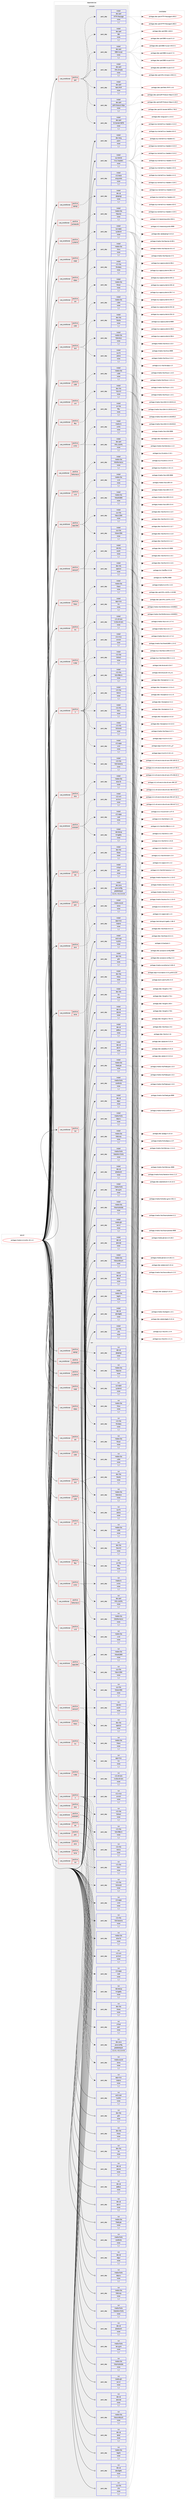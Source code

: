 digraph prolog {

# *************
# Graph options
# *************

newrank=true;
concentrate=true;
compound=true;
graph [rankdir=LR,fontname=Helvetica,fontsize=10,ranksep=1.5];#, ranksep=2.5, nodesep=0.2];
edge  [arrowhead=vee];
node  [fontname=Helvetica,fontsize=10];

# **********
# The ebuild
# **********

subgraph cluster_leftcol {
color=gray;
label=<<i>ebuild</i>>;
id [label="portage://media-tv/mythtv-33.1-r2", color=red, width=4, href="../media-tv/mythtv-33.1-r2.svg"];
}

# ****************
# The dependencies
# ****************

subgraph cluster_midcol {
color=gray;
label=<<i>dependencies</i>>;
subgraph cluster_compile {
fillcolor="#eeeeee";
style=filled;
label=<<i>compile</i>>;
subgraph cond216033 {
dependency834711 [label=<<TABLE BORDER="0" CELLBORDER="1" CELLSPACING="0" CELLPADDING="4"><TR><TD ROWSPAN="3" CELLPADDING="10">use_conditional</TD></TR><TR><TD>positive</TD></TR><TR><TD>X</TD></TR></TABLE>>, shape=none, color=red];
subgraph pack612406 {
dependency834712 [label=<<TABLE BORDER="0" CELLBORDER="1" CELLSPACING="0" CELLPADDING="4" WIDTH="220"><TR><TD ROWSPAN="6" CELLPADDING="30">pack_dep</TD></TR><TR><TD WIDTH="110">install</TD></TR><TR><TD>x11-apps</TD></TR><TR><TD>xinit</TD></TR><TR><TD>none</TD></TR><TR><TD>[,,]</TD></TR></TABLE>>, shape=none, color=blue];
}
dependency834711:e -> dependency834712:w [weight=20,style="dashed",arrowhead="vee"];
subgraph pack612407 {
dependency834713 [label=<<TABLE BORDER="0" CELLBORDER="1" CELLSPACING="0" CELLPADDING="4" WIDTH="220"><TR><TD ROWSPAN="6" CELLPADDING="30">pack_dep</TD></TR><TR><TD WIDTH="110">install</TD></TR><TR><TD>x11-libs</TD></TR><TR><TD>libX11</TD></TR><TR><TD>none</TD></TR><TR><TD>[,,]</TD></TR></TABLE>>, shape=none, color=blue];
}
dependency834711:e -> dependency834713:w [weight=20,style="dashed",arrowhead="vee"];
subgraph pack612408 {
dependency834714 [label=<<TABLE BORDER="0" CELLBORDER="1" CELLSPACING="0" CELLPADDING="4" WIDTH="220"><TR><TD ROWSPAN="6" CELLPADDING="30">pack_dep</TD></TR><TR><TD WIDTH="110">install</TD></TR><TR><TD>x11-libs</TD></TR><TR><TD>libXext</TD></TR><TR><TD>none</TD></TR><TR><TD>[,,]</TD></TR></TABLE>>, shape=none, color=blue];
}
dependency834711:e -> dependency834714:w [weight=20,style="dashed",arrowhead="vee"];
subgraph pack612409 {
dependency834715 [label=<<TABLE BORDER="0" CELLBORDER="1" CELLSPACING="0" CELLPADDING="4" WIDTH="220"><TR><TD ROWSPAN="6" CELLPADDING="30">pack_dep</TD></TR><TR><TD WIDTH="110">install</TD></TR><TR><TD>x11-libs</TD></TR><TR><TD>libXinerama</TD></TR><TR><TD>none</TD></TR><TR><TD>[,,]</TD></TR></TABLE>>, shape=none, color=blue];
}
dependency834711:e -> dependency834715:w [weight=20,style="dashed",arrowhead="vee"];
subgraph pack612410 {
dependency834716 [label=<<TABLE BORDER="0" CELLBORDER="1" CELLSPACING="0" CELLPADDING="4" WIDTH="220"><TR><TD ROWSPAN="6" CELLPADDING="30">pack_dep</TD></TR><TR><TD WIDTH="110">install</TD></TR><TR><TD>x11-libs</TD></TR><TR><TD>libXrandr</TD></TR><TR><TD>none</TD></TR><TR><TD>[,,]</TD></TR></TABLE>>, shape=none, color=blue];
}
dependency834711:e -> dependency834716:w [weight=20,style="dashed",arrowhead="vee"];
subgraph pack612411 {
dependency834717 [label=<<TABLE BORDER="0" CELLBORDER="1" CELLSPACING="0" CELLPADDING="4" WIDTH="220"><TR><TD ROWSPAN="6" CELLPADDING="30">pack_dep</TD></TR><TR><TD WIDTH="110">install</TD></TR><TR><TD>x11-libs</TD></TR><TR><TD>libXv</TD></TR><TR><TD>none</TD></TR><TR><TD>[,,]</TD></TR></TABLE>>, shape=none, color=blue];
}
dependency834711:e -> dependency834717:w [weight=20,style="dashed",arrowhead="vee"];
subgraph pack612412 {
dependency834718 [label=<<TABLE BORDER="0" CELLBORDER="1" CELLSPACING="0" CELLPADDING="4" WIDTH="220"><TR><TD ROWSPAN="6" CELLPADDING="30">pack_dep</TD></TR><TR><TD WIDTH="110">install</TD></TR><TR><TD>x11-libs</TD></TR><TR><TD>libXxf86vm</TD></TR><TR><TD>none</TD></TR><TR><TD>[,,]</TD></TR></TABLE>>, shape=none, color=blue];
}
dependency834711:e -> dependency834718:w [weight=20,style="dashed",arrowhead="vee"];
subgraph pack612413 {
dependency834719 [label=<<TABLE BORDER="0" CELLBORDER="1" CELLSPACING="0" CELLPADDING="4" WIDTH="220"><TR><TD ROWSPAN="6" CELLPADDING="30">pack_dep</TD></TR><TR><TD WIDTH="110">install</TD></TR><TR><TD>x11-misc</TD></TR><TR><TD>wmctrl</TD></TR><TR><TD>none</TD></TR><TR><TD>[,,]</TD></TR></TABLE>>, shape=none, color=blue];
}
dependency834711:e -> dependency834719:w [weight=20,style="dashed",arrowhead="vee"];
}
id:e -> dependency834711:w [weight=20,style="solid",arrowhead="vee"];
subgraph cond216034 {
dependency834720 [label=<<TABLE BORDER="0" CELLBORDER="1" CELLSPACING="0" CELLPADDING="4"><TR><TD ROWSPAN="3" CELLPADDING="10">use_conditional</TD></TR><TR><TD>positive</TD></TR><TR><TD>alsa</TD></TR></TABLE>>, shape=none, color=red];
subgraph pack612414 {
dependency834721 [label=<<TABLE BORDER="0" CELLBORDER="1" CELLSPACING="0" CELLPADDING="4" WIDTH="220"><TR><TD ROWSPAN="6" CELLPADDING="30">pack_dep</TD></TR><TR><TD WIDTH="110">install</TD></TR><TR><TD>media-libs</TD></TR><TR><TD>alsa-lib</TD></TR><TR><TD>none</TD></TR><TR><TD>[,,]</TD></TR></TABLE>>, shape=none, color=blue];
}
dependency834720:e -> dependency834721:w [weight=20,style="dashed",arrowhead="vee"];
}
id:e -> dependency834720:w [weight=20,style="solid",arrowhead="vee"];
subgraph cond216035 {
dependency834722 [label=<<TABLE BORDER="0" CELLBORDER="1" CELLSPACING="0" CELLPADDING="4"><TR><TD ROWSPAN="3" CELLPADDING="10">use_conditional</TD></TR><TR><TD>positive</TD></TR><TR><TD>autostart</TD></TR></TABLE>>, shape=none, color=red];
subgraph pack612415 {
dependency834723 [label=<<TABLE BORDER="0" CELLBORDER="1" CELLSPACING="0" CELLPADDING="4" WIDTH="220"><TR><TD ROWSPAN="6" CELLPADDING="30">pack_dep</TD></TR><TR><TD WIDTH="110">install</TD></TR><TR><TD>net-dialup</TD></TR><TR><TD>mingetty</TD></TR><TR><TD>none</TD></TR><TR><TD>[,,]</TD></TR></TABLE>>, shape=none, color=blue];
}
dependency834722:e -> dependency834723:w [weight=20,style="dashed",arrowhead="vee"];
subgraph pack612416 {
dependency834724 [label=<<TABLE BORDER="0" CELLBORDER="1" CELLSPACING="0" CELLPADDING="4" WIDTH="220"><TR><TD ROWSPAN="6" CELLPADDING="30">pack_dep</TD></TR><TR><TD WIDTH="110">install</TD></TR><TR><TD>x11-apps</TD></TR><TR><TD>xset</TD></TR><TR><TD>none</TD></TR><TR><TD>[,,]</TD></TR></TABLE>>, shape=none, color=blue];
}
dependency834722:e -> dependency834724:w [weight=20,style="dashed",arrowhead="vee"];
subgraph pack612417 {
dependency834725 [label=<<TABLE BORDER="0" CELLBORDER="1" CELLSPACING="0" CELLPADDING="4" WIDTH="220"><TR><TD ROWSPAN="6" CELLPADDING="30">pack_dep</TD></TR><TR><TD WIDTH="110">install</TD></TR><TR><TD>x11-wm</TD></TR><TR><TD>evilwm</TD></TR><TR><TD>none</TD></TR><TR><TD>[,,]</TD></TR></TABLE>>, shape=none, color=blue];
}
dependency834722:e -> dependency834725:w [weight=20,style="dashed",arrowhead="vee"];
}
id:e -> dependency834722:w [weight=20,style="solid",arrowhead="vee"];
subgraph cond216036 {
dependency834726 [label=<<TABLE BORDER="0" CELLBORDER="1" CELLSPACING="0" CELLPADDING="4"><TR><TD ROWSPAN="3" CELLPADDING="10">use_conditional</TD></TR><TR><TD>positive</TD></TR><TR><TD>cec</TD></TR></TABLE>>, shape=none, color=red];
subgraph pack612418 {
dependency834727 [label=<<TABLE BORDER="0" CELLBORDER="1" CELLSPACING="0" CELLPADDING="4" WIDTH="220"><TR><TD ROWSPAN="6" CELLPADDING="30">pack_dep</TD></TR><TR><TD WIDTH="110">install</TD></TR><TR><TD>dev-libs</TD></TR><TR><TD>libcec</TD></TR><TR><TD>none</TD></TR><TR><TD>[,,]</TD></TR></TABLE>>, shape=none, color=blue];
}
dependency834726:e -> dependency834727:w [weight=20,style="dashed",arrowhead="vee"];
}
id:e -> dependency834726:w [weight=20,style="solid",arrowhead="vee"];
subgraph cond216037 {
dependency834728 [label=<<TABLE BORDER="0" CELLBORDER="1" CELLSPACING="0" CELLPADDING="4"><TR><TD ROWSPAN="3" CELLPADDING="10">use_conditional</TD></TR><TR><TD>positive</TD></TR><TR><TD>dvd</TD></TR></TABLE>>, shape=none, color=red];
subgraph pack612419 {
dependency834729 [label=<<TABLE BORDER="0" CELLBORDER="1" CELLSPACING="0" CELLPADDING="4" WIDTH="220"><TR><TD ROWSPAN="6" CELLPADDING="30">pack_dep</TD></TR><TR><TD WIDTH="110">install</TD></TR><TR><TD>dev-libs</TD></TR><TR><TD>libcdio</TD></TR><TR><TD>none</TD></TR><TR><TD>[,,]</TD></TR></TABLE>>, shape=none, color=blue];
}
dependency834728:e -> dependency834729:w [weight=20,style="dashed",arrowhead="vee"];
subgraph pack612420 {
dependency834730 [label=<<TABLE BORDER="0" CELLBORDER="1" CELLSPACING="0" CELLPADDING="4" WIDTH="220"><TR><TD ROWSPAN="6" CELLPADDING="30">pack_dep</TD></TR><TR><TD WIDTH="110">install</TD></TR><TR><TD>media-libs</TD></TR><TR><TD>libdvdcss</TD></TR><TR><TD>none</TD></TR><TR><TD>[,,]</TD></TR></TABLE>>, shape=none, color=blue];
}
dependency834728:e -> dependency834730:w [weight=20,style="dashed",arrowhead="vee"];
subgraph pack612421 {
dependency834731 [label=<<TABLE BORDER="0" CELLBORDER="1" CELLSPACING="0" CELLPADDING="4" WIDTH="220"><TR><TD ROWSPAN="6" CELLPADDING="30">pack_dep</TD></TR><TR><TD WIDTH="110">install</TD></TR><TR><TD>sys-fs</TD></TR><TR><TD>udisks</TD></TR><TR><TD>none</TD></TR><TR><TD>[,,]</TD></TR></TABLE>>, shape=none, color=blue];
}
dependency834728:e -> dependency834731:w [weight=20,style="dashed",arrowhead="vee"];
}
id:e -> dependency834728:w [weight=20,style="solid",arrowhead="vee"];
subgraph cond216038 {
dependency834732 [label=<<TABLE BORDER="0" CELLBORDER="1" CELLSPACING="0" CELLPADDING="4"><TR><TD ROWSPAN="3" CELLPADDING="10">use_conditional</TD></TR><TR><TD>positive</TD></TR><TR><TD>fftw</TD></TR></TABLE>>, shape=none, color=red];
subgraph pack612422 {
dependency834733 [label=<<TABLE BORDER="0" CELLBORDER="1" CELLSPACING="0" CELLPADDING="4" WIDTH="220"><TR><TD ROWSPAN="6" CELLPADDING="30">pack_dep</TD></TR><TR><TD WIDTH="110">install</TD></TR><TR><TD>sci-libs</TD></TR><TR><TD>fftw</TD></TR><TR><TD>none</TD></TR><TR><TD>[,,]</TD></TR></TABLE>>, shape=none, color=blue];
}
dependency834732:e -> dependency834733:w [weight=20,style="dashed",arrowhead="vee"];
}
id:e -> dependency834732:w [weight=20,style="solid",arrowhead="vee"];
subgraph cond216039 {
dependency834734 [label=<<TABLE BORDER="0" CELLBORDER="1" CELLSPACING="0" CELLPADDING="4"><TR><TD ROWSPAN="3" CELLPADDING="10">use_conditional</TD></TR><TR><TD>positive</TD></TR><TR><TD>hdhomerun</TD></TR></TABLE>>, shape=none, color=red];
subgraph pack612423 {
dependency834735 [label=<<TABLE BORDER="0" CELLBORDER="1" CELLSPACING="0" CELLPADDING="4" WIDTH="220"><TR><TD ROWSPAN="6" CELLPADDING="30">pack_dep</TD></TR><TR><TD WIDTH="110">install</TD></TR><TR><TD>media-libs</TD></TR><TR><TD>libhdhomerun</TD></TR><TR><TD>none</TD></TR><TR><TD>[,,]</TD></TR></TABLE>>, shape=none, color=blue];
}
dependency834734:e -> dependency834735:w [weight=20,style="dashed",arrowhead="vee"];
}
id:e -> dependency834734:w [weight=20,style="solid",arrowhead="vee"];
subgraph cond216040 {
dependency834736 [label=<<TABLE BORDER="0" CELLBORDER="1" CELLSPACING="0" CELLPADDING="4"><TR><TD ROWSPAN="3" CELLPADDING="10">use_conditional</TD></TR><TR><TD>positive</TD></TR><TR><TD>ieee1394</TD></TR></TABLE>>, shape=none, color=red];
subgraph pack612424 {
dependency834737 [label=<<TABLE BORDER="0" CELLBORDER="1" CELLSPACING="0" CELLPADDING="4" WIDTH="220"><TR><TD ROWSPAN="6" CELLPADDING="30">pack_dep</TD></TR><TR><TD WIDTH="110">install</TD></TR><TR><TD>media-libs</TD></TR><TR><TD>libiec61883</TD></TR><TR><TD>none</TD></TR><TR><TD>[,,]</TD></TR></TABLE>>, shape=none, color=blue];
}
dependency834736:e -> dependency834737:w [weight=20,style="dashed",arrowhead="vee"];
subgraph pack612425 {
dependency834738 [label=<<TABLE BORDER="0" CELLBORDER="1" CELLSPACING="0" CELLPADDING="4" WIDTH="220"><TR><TD ROWSPAN="6" CELLPADDING="30">pack_dep</TD></TR><TR><TD WIDTH="110">install</TD></TR><TR><TD>sys-libs</TD></TR><TR><TD>libavc1394</TD></TR><TR><TD>none</TD></TR><TR><TD>[,,]</TD></TR></TABLE>>, shape=none, color=blue];
}
dependency834736:e -> dependency834738:w [weight=20,style="dashed",arrowhead="vee"];
subgraph pack612426 {
dependency834739 [label=<<TABLE BORDER="0" CELLBORDER="1" CELLSPACING="0" CELLPADDING="4" WIDTH="220"><TR><TD ROWSPAN="6" CELLPADDING="30">pack_dep</TD></TR><TR><TD WIDTH="110">install</TD></TR><TR><TD>sys-libs</TD></TR><TR><TD>libraw1394</TD></TR><TR><TD>none</TD></TR><TR><TD>[,,]</TD></TR></TABLE>>, shape=none, color=blue];
}
dependency834736:e -> dependency834739:w [weight=20,style="dashed",arrowhead="vee"];
}
id:e -> dependency834736:w [weight=20,style="solid",arrowhead="vee"];
subgraph cond216041 {
dependency834740 [label=<<TABLE BORDER="0" CELLBORDER="1" CELLSPACING="0" CELLPADDING="4"><TR><TD ROWSPAN="3" CELLPADDING="10">use_conditional</TD></TR><TR><TD>positive</TD></TR><TR><TD>jack</TD></TR></TABLE>>, shape=none, color=red];
subgraph pack612427 {
dependency834741 [label=<<TABLE BORDER="0" CELLBORDER="1" CELLSPACING="0" CELLPADDING="4" WIDTH="220"><TR><TD ROWSPAN="6" CELLPADDING="30">pack_dep</TD></TR><TR><TD WIDTH="110">install</TD></TR><TR><TD>virtual</TD></TR><TR><TD>jack</TD></TR><TR><TD>none</TD></TR><TR><TD>[,,]</TD></TR></TABLE>>, shape=none, color=blue];
}
dependency834740:e -> dependency834741:w [weight=20,style="dashed",arrowhead="vee"];
}
id:e -> dependency834740:w [weight=20,style="solid",arrowhead="vee"];
subgraph cond216042 {
dependency834742 [label=<<TABLE BORDER="0" CELLBORDER="1" CELLSPACING="0" CELLPADDING="4"><TR><TD ROWSPAN="3" CELLPADDING="10">use_conditional</TD></TR><TR><TD>positive</TD></TR><TR><TD>java</TD></TR></TABLE>>, shape=none, color=red];
subgraph pack612428 {
dependency834743 [label=<<TABLE BORDER="0" CELLBORDER="1" CELLSPACING="0" CELLPADDING="4" WIDTH="220"><TR><TD ROWSPAN="6" CELLPADDING="30">pack_dep</TD></TR><TR><TD WIDTH="110">install</TD></TR><TR><TD>dev-java</TD></TR><TR><TD>java-config</TD></TR><TR><TD>greaterequal</TD></TR><TR><TD>[2.2.0,,-r3,2.2.0-r3]</TD></TR></TABLE>>, shape=none, color=blue];
}
dependency834742:e -> dependency834743:w [weight=20,style="dashed",arrowhead="vee"];
}
id:e -> dependency834742:w [weight=20,style="solid",arrowhead="vee"];
subgraph cond216043 {
dependency834744 [label=<<TABLE BORDER="0" CELLBORDER="1" CELLSPACING="0" CELLPADDING="4"><TR><TD ROWSPAN="3" CELLPADDING="10">use_conditional</TD></TR><TR><TD>positive</TD></TR><TR><TD>lame</TD></TR></TABLE>>, shape=none, color=red];
subgraph pack612429 {
dependency834745 [label=<<TABLE BORDER="0" CELLBORDER="1" CELLSPACING="0" CELLPADDING="4" WIDTH="220"><TR><TD ROWSPAN="6" CELLPADDING="30">pack_dep</TD></TR><TR><TD WIDTH="110">install</TD></TR><TR><TD>media-sound</TD></TR><TR><TD>lame</TD></TR><TR><TD>none</TD></TR><TR><TD>[,,]</TD></TR></TABLE>>, shape=none, color=blue];
}
dependency834744:e -> dependency834745:w [weight=20,style="dashed",arrowhead="vee"];
}
id:e -> dependency834744:w [weight=20,style="solid",arrowhead="vee"];
subgraph cond216044 {
dependency834746 [label=<<TABLE BORDER="0" CELLBORDER="1" CELLSPACING="0" CELLPADDING="4"><TR><TD ROWSPAN="3" CELLPADDING="10">use_conditional</TD></TR><TR><TD>positive</TD></TR><TR><TD>lcd</TD></TR></TABLE>>, shape=none, color=red];
subgraph pack612430 {
dependency834747 [label=<<TABLE BORDER="0" CELLBORDER="1" CELLSPACING="0" CELLPADDING="4" WIDTH="220"><TR><TD ROWSPAN="6" CELLPADDING="30">pack_dep</TD></TR><TR><TD WIDTH="110">install</TD></TR><TR><TD>app-misc</TD></TR><TR><TD>lcdproc</TD></TR><TR><TD>none</TD></TR><TR><TD>[,,]</TD></TR></TABLE>>, shape=none, color=blue];
}
dependency834746:e -> dependency834747:w [weight=20,style="dashed",arrowhead="vee"];
}
id:e -> dependency834746:w [weight=20,style="solid",arrowhead="vee"];
subgraph cond216045 {
dependency834748 [label=<<TABLE BORDER="0" CELLBORDER="1" CELLSPACING="0" CELLPADDING="4"><TR><TD ROWSPAN="3" CELLPADDING="10">use_conditional</TD></TR><TR><TD>positive</TD></TR><TR><TD>libass</TD></TR></TABLE>>, shape=none, color=red];
subgraph pack612431 {
dependency834749 [label=<<TABLE BORDER="0" CELLBORDER="1" CELLSPACING="0" CELLPADDING="4" WIDTH="220"><TR><TD ROWSPAN="6" CELLPADDING="30">pack_dep</TD></TR><TR><TD WIDTH="110">install</TD></TR><TR><TD>media-libs</TD></TR><TR><TD>libass</TD></TR><TR><TD>none</TD></TR><TR><TD>[,,]</TD></TR></TABLE>>, shape=none, color=blue];
}
dependency834748:e -> dependency834749:w [weight=20,style="dashed",arrowhead="vee"];
}
id:e -> dependency834748:w [weight=20,style="solid",arrowhead="vee"];
subgraph cond216046 {
dependency834750 [label=<<TABLE BORDER="0" CELLBORDER="1" CELLSPACING="0" CELLPADDING="4"><TR><TD ROWSPAN="3" CELLPADDING="10">use_conditional</TD></TR><TR><TD>positive</TD></TR><TR><TD>lirc</TD></TR></TABLE>>, shape=none, color=red];
subgraph pack612432 {
dependency834751 [label=<<TABLE BORDER="0" CELLBORDER="1" CELLSPACING="0" CELLPADDING="4" WIDTH="220"><TR><TD ROWSPAN="6" CELLPADDING="30">pack_dep</TD></TR><TR><TD WIDTH="110">install</TD></TR><TR><TD>app-misc</TD></TR><TR><TD>lirc</TD></TR><TR><TD>none</TD></TR><TR><TD>[,,]</TD></TR></TABLE>>, shape=none, color=blue];
}
dependency834750:e -> dependency834751:w [weight=20,style="dashed",arrowhead="vee"];
}
id:e -> dependency834750:w [weight=20,style="solid",arrowhead="vee"];
subgraph cond216047 {
dependency834752 [label=<<TABLE BORDER="0" CELLBORDER="1" CELLSPACING="0" CELLPADDING="4"><TR><TD ROWSPAN="3" CELLPADDING="10">use_conditional</TD></TR><TR><TD>positive</TD></TR><TR><TD>nvdec</TD></TR></TABLE>>, shape=none, color=red];
subgraph pack612433 {
dependency834753 [label=<<TABLE BORDER="0" CELLBORDER="1" CELLSPACING="0" CELLPADDING="4" WIDTH="220"><TR><TD ROWSPAN="6" CELLPADDING="30">pack_dep</TD></TR><TR><TD WIDTH="110">install</TD></TR><TR><TD>x11-drivers</TD></TR><TR><TD>nvidia-drivers</TD></TR><TR><TD>none</TD></TR><TR><TD>[,,]</TD></TR></TABLE>>, shape=none, color=blue];
}
dependency834752:e -> dependency834753:w [weight=20,style="dashed",arrowhead="vee"];
}
id:e -> dependency834752:w [weight=20,style="solid",arrowhead="vee"];
subgraph cond216048 {
dependency834754 [label=<<TABLE BORDER="0" CELLBORDER="1" CELLSPACING="0" CELLPADDING="4"><TR><TD ROWSPAN="3" CELLPADDING="10">use_conditional</TD></TR><TR><TD>positive</TD></TR><TR><TD>opengl</TD></TR></TABLE>>, shape=none, color=red];
subgraph pack612434 {
dependency834755 [label=<<TABLE BORDER="0" CELLBORDER="1" CELLSPACING="0" CELLPADDING="4" WIDTH="220"><TR><TD ROWSPAN="6" CELLPADDING="30">pack_dep</TD></TR><TR><TD WIDTH="110">install</TD></TR><TR><TD>dev-qt</TD></TR><TR><TD>qtopengl</TD></TR><TR><TD>none</TD></TR><TR><TD>[,,]</TD></TR></TABLE>>, shape=none, color=blue];
}
dependency834754:e -> dependency834755:w [weight=20,style="dashed",arrowhead="vee"];
}
id:e -> dependency834754:w [weight=20,style="solid",arrowhead="vee"];
subgraph cond216049 {
dependency834756 [label=<<TABLE BORDER="0" CELLBORDER="1" CELLSPACING="0" CELLPADDING="4"><TR><TD ROWSPAN="3" CELLPADDING="10">use_conditional</TD></TR><TR><TD>positive</TD></TR><TR><TD>perl</TD></TR></TABLE>>, shape=none, color=red];
subgraph pack612435 {
dependency834757 [label=<<TABLE BORDER="0" CELLBORDER="1" CELLSPACING="0" CELLPADDING="4" WIDTH="220"><TR><TD ROWSPAN="6" CELLPADDING="30">pack_dep</TD></TR><TR><TD WIDTH="110">install</TD></TR><TR><TD>dev-perl</TD></TR><TR><TD>DBD-mysql</TD></TR><TR><TD>none</TD></TR><TR><TD>[,,]</TD></TR></TABLE>>, shape=none, color=blue];
}
dependency834756:e -> dependency834757:w [weight=20,style="dashed",arrowhead="vee"];
subgraph pack612436 {
dependency834758 [label=<<TABLE BORDER="0" CELLBORDER="1" CELLSPACING="0" CELLPADDING="4" WIDTH="220"><TR><TD ROWSPAN="6" CELLPADDING="30">pack_dep</TD></TR><TR><TD WIDTH="110">install</TD></TR><TR><TD>dev-perl</TD></TR><TR><TD>DBI</TD></TR><TR><TD>none</TD></TR><TR><TD>[,,]</TD></TR></TABLE>>, shape=none, color=blue];
}
dependency834756:e -> dependency834758:w [weight=20,style="dashed",arrowhead="vee"];
subgraph pack612437 {
dependency834759 [label=<<TABLE BORDER="0" CELLBORDER="1" CELLSPACING="0" CELLPADDING="4" WIDTH="220"><TR><TD ROWSPAN="6" CELLPADDING="30">pack_dep</TD></TR><TR><TD WIDTH="110">install</TD></TR><TR><TD>dev-perl</TD></TR><TR><TD>HTTP-Message</TD></TR><TR><TD>none</TD></TR><TR><TD>[,,]</TD></TR></TABLE>>, shape=none, color=blue];
}
dependency834756:e -> dependency834759:w [weight=20,style="dashed",arrowhead="vee"];
subgraph pack612438 {
dependency834760 [label=<<TABLE BORDER="0" CELLBORDER="1" CELLSPACING="0" CELLPADDING="4" WIDTH="220"><TR><TD ROWSPAN="6" CELLPADDING="30">pack_dep</TD></TR><TR><TD WIDTH="110">install</TD></TR><TR><TD>dev-perl</TD></TR><TR><TD>IO-Socket-INET6</TD></TR><TR><TD>none</TD></TR><TR><TD>[,,]</TD></TR></TABLE>>, shape=none, color=blue];
}
dependency834756:e -> dependency834760:w [weight=20,style="dashed",arrowhead="vee"];
subgraph pack612439 {
dependency834761 [label=<<TABLE BORDER="0" CELLBORDER="1" CELLSPACING="0" CELLPADDING="4" WIDTH="220"><TR><TD ROWSPAN="6" CELLPADDING="30">pack_dep</TD></TR><TR><TD WIDTH="110">install</TD></TR><TR><TD>dev-perl</TD></TR><TR><TD>LWP-Protocol-https</TD></TR><TR><TD>none</TD></TR><TR><TD>[,,]</TD></TR></TABLE>>, shape=none, color=blue];
}
dependency834756:e -> dependency834761:w [weight=20,style="dashed",arrowhead="vee"];
subgraph pack612440 {
dependency834762 [label=<<TABLE BORDER="0" CELLBORDER="1" CELLSPACING="0" CELLPADDING="4" WIDTH="220"><TR><TD ROWSPAN="6" CELLPADDING="30">pack_dep</TD></TR><TR><TD WIDTH="110">install</TD></TR><TR><TD>dev-perl</TD></TR><TR><TD>Net-UPnP</TD></TR><TR><TD>none</TD></TR><TR><TD>[,,]</TD></TR></TABLE>>, shape=none, color=blue];
}
dependency834756:e -> dependency834762:w [weight=20,style="dashed",arrowhead="vee"];
subgraph pack612441 {
dependency834763 [label=<<TABLE BORDER="0" CELLBORDER="1" CELLSPACING="0" CELLPADDING="4" WIDTH="220"><TR><TD ROWSPAN="6" CELLPADDING="30">pack_dep</TD></TR><TR><TD WIDTH="110">install</TD></TR><TR><TD>dev-perl</TD></TR><TR><TD>XML-Simple</TD></TR><TR><TD>none</TD></TR><TR><TD>[,,]</TD></TR></TABLE>>, shape=none, color=blue];
}
dependency834756:e -> dependency834763:w [weight=20,style="dashed",arrowhead="vee"];
}
id:e -> dependency834756:w [weight=20,style="solid",arrowhead="vee"];
subgraph cond216050 {
dependency834764 [label=<<TABLE BORDER="0" CELLBORDER="1" CELLSPACING="0" CELLPADDING="4"><TR><TD ROWSPAN="3" CELLPADDING="10">use_conditional</TD></TR><TR><TD>positive</TD></TR><TR><TD>pulseaudio</TD></TR></TABLE>>, shape=none, color=red];
subgraph pack612442 {
dependency834765 [label=<<TABLE BORDER="0" CELLBORDER="1" CELLSPACING="0" CELLPADDING="4" WIDTH="220"><TR><TD ROWSPAN="6" CELLPADDING="30">pack_dep</TD></TR><TR><TD WIDTH="110">install</TD></TR><TR><TD>media-libs</TD></TR><TR><TD>libpulse</TD></TR><TR><TD>none</TD></TR><TR><TD>[,,]</TD></TR></TABLE>>, shape=none, color=blue];
}
dependency834764:e -> dependency834765:w [weight=20,style="dashed",arrowhead="vee"];
}
id:e -> dependency834764:w [weight=20,style="solid",arrowhead="vee"];
subgraph cond216051 {
dependency834766 [label=<<TABLE BORDER="0" CELLBORDER="1" CELLSPACING="0" CELLPADDING="4"><TR><TD ROWSPAN="3" CELLPADDING="10">use_conditional</TD></TR><TR><TD>positive</TD></TR><TR><TD>systemd</TD></TR></TABLE>>, shape=none, color=red];
subgraph pack612443 {
dependency834767 [label=<<TABLE BORDER="0" CELLBORDER="1" CELLSPACING="0" CELLPADDING="4" WIDTH="220"><TR><TD ROWSPAN="6" CELLPADDING="30">pack_dep</TD></TR><TR><TD WIDTH="110">install</TD></TR><TR><TD>sys-apps</TD></TR><TR><TD>systemd</TD></TR><TR><TD>none</TD></TR><TR><TD>[,,]</TD></TR></TABLE>>, shape=none, color=blue];
}
dependency834766:e -> dependency834767:w [weight=20,style="dashed",arrowhead="vee"];
}
id:e -> dependency834766:w [weight=20,style="solid",arrowhead="vee"];
subgraph cond216052 {
dependency834768 [label=<<TABLE BORDER="0" CELLBORDER="1" CELLSPACING="0" CELLPADDING="4"><TR><TD ROWSPAN="3" CELLPADDING="10">use_conditional</TD></TR><TR><TD>positive</TD></TR><TR><TD>vaapi</TD></TR></TABLE>>, shape=none, color=red];
subgraph pack612444 {
dependency834769 [label=<<TABLE BORDER="0" CELLBORDER="1" CELLSPACING="0" CELLPADDING="4" WIDTH="220"><TR><TD ROWSPAN="6" CELLPADDING="30">pack_dep</TD></TR><TR><TD WIDTH="110">install</TD></TR><TR><TD>media-libs</TD></TR><TR><TD>libva</TD></TR><TR><TD>none</TD></TR><TR><TD>[,,]</TD></TR></TABLE>>, shape=none, color=blue];
}
dependency834768:e -> dependency834769:w [weight=20,style="dashed",arrowhead="vee"];
}
id:e -> dependency834768:w [weight=20,style="solid",arrowhead="vee"];
subgraph cond216053 {
dependency834770 [label=<<TABLE BORDER="0" CELLBORDER="1" CELLSPACING="0" CELLPADDING="4"><TR><TD ROWSPAN="3" CELLPADDING="10">use_conditional</TD></TR><TR><TD>positive</TD></TR><TR><TD>vdpau</TD></TR></TABLE>>, shape=none, color=red];
subgraph pack612445 {
dependency834771 [label=<<TABLE BORDER="0" CELLBORDER="1" CELLSPACING="0" CELLPADDING="4" WIDTH="220"><TR><TD ROWSPAN="6" CELLPADDING="30">pack_dep</TD></TR><TR><TD WIDTH="110">install</TD></TR><TR><TD>x11-libs</TD></TR><TR><TD>libvdpau</TD></TR><TR><TD>none</TD></TR><TR><TD>[,,]</TD></TR></TABLE>>, shape=none, color=blue];
}
dependency834770:e -> dependency834771:w [weight=20,style="dashed",arrowhead="vee"];
}
id:e -> dependency834770:w [weight=20,style="solid",arrowhead="vee"];
subgraph cond216054 {
dependency834772 [label=<<TABLE BORDER="0" CELLBORDER="1" CELLSPACING="0" CELLPADDING="4"><TR><TD ROWSPAN="3" CELLPADDING="10">use_conditional</TD></TR><TR><TD>positive</TD></TR><TR><TD>vpx</TD></TR></TABLE>>, shape=none, color=red];
subgraph pack612446 {
dependency834773 [label=<<TABLE BORDER="0" CELLBORDER="1" CELLSPACING="0" CELLPADDING="4" WIDTH="220"><TR><TD ROWSPAN="6" CELLPADDING="30">pack_dep</TD></TR><TR><TD WIDTH="110">install</TD></TR><TR><TD>media-libs</TD></TR><TR><TD>libvpx</TD></TR><TR><TD>none</TD></TR><TR><TD>[,,]</TD></TR></TABLE>>, shape=none, color=blue];
}
dependency834772:e -> dependency834773:w [weight=20,style="dashed",arrowhead="vee"];
}
id:e -> dependency834772:w [weight=20,style="solid",arrowhead="vee"];
subgraph cond216055 {
dependency834774 [label=<<TABLE BORDER="0" CELLBORDER="1" CELLSPACING="0" CELLPADDING="4"><TR><TD ROWSPAN="3" CELLPADDING="10">use_conditional</TD></TR><TR><TD>positive</TD></TR><TR><TD>x264</TD></TR></TABLE>>, shape=none, color=red];
subgraph pack612447 {
dependency834775 [label=<<TABLE BORDER="0" CELLBORDER="1" CELLSPACING="0" CELLPADDING="4" WIDTH="220"><TR><TD ROWSPAN="6" CELLPADDING="30">pack_dep</TD></TR><TR><TD WIDTH="110">install</TD></TR><TR><TD>media-libs</TD></TR><TR><TD>x264</TD></TR><TR><TD>none</TD></TR><TR><TD>[,,]</TD></TR></TABLE>>, shape=none, color=blue];
}
dependency834774:e -> dependency834775:w [weight=20,style="dashed",arrowhead="vee"];
}
id:e -> dependency834774:w [weight=20,style="solid",arrowhead="vee"];
subgraph cond216056 {
dependency834776 [label=<<TABLE BORDER="0" CELLBORDER="1" CELLSPACING="0" CELLPADDING="4"><TR><TD ROWSPAN="3" CELLPADDING="10">use_conditional</TD></TR><TR><TD>positive</TD></TR><TR><TD>x265</TD></TR></TABLE>>, shape=none, color=red];
subgraph pack612448 {
dependency834777 [label=<<TABLE BORDER="0" CELLBORDER="1" CELLSPACING="0" CELLPADDING="4" WIDTH="220"><TR><TD ROWSPAN="6" CELLPADDING="30">pack_dep</TD></TR><TR><TD WIDTH="110">install</TD></TR><TR><TD>media-libs</TD></TR><TR><TD>x265</TD></TR><TR><TD>none</TD></TR><TR><TD>[,,]</TD></TR></TABLE>>, shape=none, color=blue];
}
dependency834776:e -> dependency834777:w [weight=20,style="dashed",arrowhead="vee"];
}
id:e -> dependency834776:w [weight=20,style="solid",arrowhead="vee"];
subgraph cond216057 {
dependency834778 [label=<<TABLE BORDER="0" CELLBORDER="1" CELLSPACING="0" CELLPADDING="4"><TR><TD ROWSPAN="3" CELLPADDING="10">use_conditional</TD></TR><TR><TD>positive</TD></TR><TR><TD>xml</TD></TR></TABLE>>, shape=none, color=red];
subgraph pack612449 {
dependency834779 [label=<<TABLE BORDER="0" CELLBORDER="1" CELLSPACING="0" CELLPADDING="4" WIDTH="220"><TR><TD ROWSPAN="6" CELLPADDING="30">pack_dep</TD></TR><TR><TD WIDTH="110">install</TD></TR><TR><TD>dev-libs</TD></TR><TR><TD>libxml2</TD></TR><TR><TD>none</TD></TR><TR><TD>[,,]</TD></TR></TABLE>>, shape=none, color=blue];
}
dependency834778:e -> dependency834779:w [weight=20,style="dashed",arrowhead="vee"];
}
id:e -> dependency834778:w [weight=20,style="solid",arrowhead="vee"];
subgraph cond216058 {
dependency834780 [label=<<TABLE BORDER="0" CELLBORDER="1" CELLSPACING="0" CELLPADDING="4"><TR><TD ROWSPAN="3" CELLPADDING="10">use_conditional</TD></TR><TR><TD>positive</TD></TR><TR><TD>xmltv</TD></TR></TABLE>>, shape=none, color=red];
subgraph pack612450 {
dependency834781 [label=<<TABLE BORDER="0" CELLBORDER="1" CELLSPACING="0" CELLPADDING="4" WIDTH="220"><TR><TD ROWSPAN="6" CELLPADDING="30">pack_dep</TD></TR><TR><TD WIDTH="110">install</TD></TR><TR><TD>dev-perl</TD></TR><TR><TD>XML-LibXML</TD></TR><TR><TD>none</TD></TR><TR><TD>[,,]</TD></TR></TABLE>>, shape=none, color=blue];
}
dependency834780:e -> dependency834781:w [weight=20,style="dashed",arrowhead="vee"];
subgraph pack612451 {
dependency834782 [label=<<TABLE BORDER="0" CELLBORDER="1" CELLSPACING="0" CELLPADDING="4" WIDTH="220"><TR><TD ROWSPAN="6" CELLPADDING="30">pack_dep</TD></TR><TR><TD WIDTH="110">install</TD></TR><TR><TD>media-tv</TD></TR><TR><TD>xmltv</TD></TR><TR><TD>none</TD></TR><TR><TD>[,,]</TD></TR></TABLE>>, shape=none, color=blue];
}
dependency834780:e -> dependency834782:w [weight=20,style="dashed",arrowhead="vee"];
}
id:e -> dependency834780:w [weight=20,style="solid",arrowhead="vee"];
subgraph cond216059 {
dependency834783 [label=<<TABLE BORDER="0" CELLBORDER="1" CELLSPACING="0" CELLPADDING="4"><TR><TD ROWSPAN="3" CELLPADDING="10">use_conditional</TD></TR><TR><TD>positive</TD></TR><TR><TD>xvid</TD></TR></TABLE>>, shape=none, color=red];
subgraph pack612452 {
dependency834784 [label=<<TABLE BORDER="0" CELLBORDER="1" CELLSPACING="0" CELLPADDING="4" WIDTH="220"><TR><TD ROWSPAN="6" CELLPADDING="30">pack_dep</TD></TR><TR><TD WIDTH="110">install</TD></TR><TR><TD>media-libs</TD></TR><TR><TD>xvid</TD></TR><TR><TD>none</TD></TR><TR><TD>[,,]</TD></TR></TABLE>>, shape=none, color=blue];
}
dependency834783:e -> dependency834784:w [weight=20,style="dashed",arrowhead="vee"];
}
id:e -> dependency834783:w [weight=20,style="solid",arrowhead="vee"];
subgraph cond216060 {
dependency834785 [label=<<TABLE BORDER="0" CELLBORDER="1" CELLSPACING="0" CELLPADDING="4"><TR><TD ROWSPAN="3" CELLPADDING="10">use_conditional</TD></TR><TR><TD>positive</TD></TR><TR><TD>zeroconf</TD></TR></TABLE>>, shape=none, color=red];
subgraph pack612453 {
dependency834786 [label=<<TABLE BORDER="0" CELLBORDER="1" CELLSPACING="0" CELLPADDING="4" WIDTH="220"><TR><TD ROWSPAN="6" CELLPADDING="30">pack_dep</TD></TR><TR><TD WIDTH="110">install</TD></TR><TR><TD>dev-libs</TD></TR><TR><TD>openssl</TD></TR><TR><TD>none</TD></TR><TR><TD>[,,]</TD></TR></TABLE>>, shape=none, color=blue];
}
dependency834785:e -> dependency834786:w [weight=20,style="dashed",arrowhead="vee"];
subgraph pack612454 {
dependency834787 [label=<<TABLE BORDER="0" CELLBORDER="1" CELLSPACING="0" CELLPADDING="4" WIDTH="220"><TR><TD ROWSPAN="6" CELLPADDING="30">pack_dep</TD></TR><TR><TD WIDTH="110">install</TD></TR><TR><TD>net-dns</TD></TR><TR><TD>avahi</TD></TR><TR><TD>none</TD></TR><TR><TD>[,,]</TD></TR></TABLE>>, shape=none, color=blue];
}
dependency834785:e -> dependency834787:w [weight=20,style="dashed",arrowhead="vee"];
}
id:e -> dependency834785:w [weight=20,style="solid",arrowhead="vee"];
subgraph pack612455 {
dependency834788 [label=<<TABLE BORDER="0" CELLBORDER="1" CELLSPACING="0" CELLPADDING="4" WIDTH="220"><TR><TD ROWSPAN="6" CELLPADDING="30">pack_dep</TD></TR><TR><TD WIDTH="110">install</TD></TR><TR><TD>acct-user</TD></TR><TR><TD>mythtv</TD></TR><TR><TD>none</TD></TR><TR><TD>[,,]</TD></TR></TABLE>>, shape=none, color=blue];
}
id:e -> dependency834788:w [weight=20,style="solid",arrowhead="vee"];
subgraph pack612456 {
dependency834789 [label=<<TABLE BORDER="0" CELLBORDER="1" CELLSPACING="0" CELLPADDING="4" WIDTH="220"><TR><TD ROWSPAN="6" CELLPADDING="30">pack_dep</TD></TR><TR><TD WIDTH="110">install</TD></TR><TR><TD>dev-lang</TD></TR><TR><TD>yasm</TD></TR><TR><TD>none</TD></TR><TR><TD>[,,]</TD></TR></TABLE>>, shape=none, color=blue];
}
id:e -> dependency834789:w [weight=20,style="solid",arrowhead="vee"];
subgraph pack612457 {
dependency834790 [label=<<TABLE BORDER="0" CELLBORDER="1" CELLSPACING="0" CELLPADDING="4" WIDTH="220"><TR><TD ROWSPAN="6" CELLPADDING="30">pack_dep</TD></TR><TR><TD WIDTH="110">install</TD></TR><TR><TD>dev-libs</TD></TR><TR><TD>glib</TD></TR><TR><TD>none</TD></TR><TR><TD>[,,]</TD></TR></TABLE>>, shape=none, color=blue];
}
id:e -> dependency834790:w [weight=20,style="solid",arrowhead="vee"];
subgraph pack612458 {
dependency834791 [label=<<TABLE BORDER="0" CELLBORDER="1" CELLSPACING="0" CELLPADDING="4" WIDTH="220"><TR><TD ROWSPAN="6" CELLPADDING="30">pack_dep</TD></TR><TR><TD WIDTH="110">install</TD></TR><TR><TD>dev-libs</TD></TR><TR><TD>libzip</TD></TR><TR><TD>none</TD></TR><TR><TD>[,,]</TD></TR></TABLE>>, shape=none, color=blue];
}
id:e -> dependency834791:w [weight=20,style="solid",arrowhead="vee"];
subgraph pack612459 {
dependency834792 [label=<<TABLE BORDER="0" CELLBORDER="1" CELLSPACING="0" CELLPADDING="4" WIDTH="220"><TR><TD ROWSPAN="6" CELLPADDING="30">pack_dep</TD></TR><TR><TD WIDTH="110">install</TD></TR><TR><TD>dev-libs</TD></TR><TR><TD>lzo</TD></TR><TR><TD>none</TD></TR><TR><TD>[,,]</TD></TR></TABLE>>, shape=none, color=blue];
}
id:e -> dependency834792:w [weight=20,style="solid",arrowhead="vee"];
subgraph pack612460 {
dependency834793 [label=<<TABLE BORDER="0" CELLBORDER="1" CELLSPACING="0" CELLPADDING="4" WIDTH="220"><TR><TD ROWSPAN="6" CELLPADDING="30">pack_dep</TD></TR><TR><TD WIDTH="110">install</TD></TR><TR><TD>dev-qt</TD></TR><TR><TD>qtcore</TD></TR><TR><TD>none</TD></TR><TR><TD>[,,]</TD></TR></TABLE>>, shape=none, color=blue];
}
id:e -> dependency834793:w [weight=20,style="solid",arrowhead="vee"];
subgraph pack612461 {
dependency834794 [label=<<TABLE BORDER="0" CELLBORDER="1" CELLSPACING="0" CELLPADDING="4" WIDTH="220"><TR><TD ROWSPAN="6" CELLPADDING="30">pack_dep</TD></TR><TR><TD WIDTH="110">install</TD></TR><TR><TD>dev-qt</TD></TR><TR><TD>qtdbus</TD></TR><TR><TD>none</TD></TR><TR><TD>[,,]</TD></TR></TABLE>>, shape=none, color=blue];
}
id:e -> dependency834794:w [weight=20,style="solid",arrowhead="vee"];
subgraph pack612462 {
dependency834795 [label=<<TABLE BORDER="0" CELLBORDER="1" CELLSPACING="0" CELLPADDING="4" WIDTH="220"><TR><TD ROWSPAN="6" CELLPADDING="30">pack_dep</TD></TR><TR><TD WIDTH="110">install</TD></TR><TR><TD>dev-qt</TD></TR><TR><TD>qtgui</TD></TR><TR><TD>none</TD></TR><TR><TD>[,,]</TD></TR></TABLE>>, shape=none, color=blue];
}
id:e -> dependency834795:w [weight=20,style="solid",arrowhead="vee"];
subgraph pack612463 {
dependency834796 [label=<<TABLE BORDER="0" CELLBORDER="1" CELLSPACING="0" CELLPADDING="4" WIDTH="220"><TR><TD ROWSPAN="6" CELLPADDING="30">pack_dep</TD></TR><TR><TD WIDTH="110">install</TD></TR><TR><TD>dev-qt</TD></TR><TR><TD>qtnetwork</TD></TR><TR><TD>none</TD></TR><TR><TD>[,,]</TD></TR></TABLE>>, shape=none, color=blue];
}
id:e -> dependency834796:w [weight=20,style="solid",arrowhead="vee"];
subgraph pack612464 {
dependency834797 [label=<<TABLE BORDER="0" CELLBORDER="1" CELLSPACING="0" CELLPADDING="4" WIDTH="220"><TR><TD ROWSPAN="6" CELLPADDING="30">pack_dep</TD></TR><TR><TD WIDTH="110">install</TD></TR><TR><TD>dev-qt</TD></TR><TR><TD>qtscript</TD></TR><TR><TD>none</TD></TR><TR><TD>[,,]</TD></TR></TABLE>>, shape=none, color=blue];
}
id:e -> dependency834797:w [weight=20,style="solid",arrowhead="vee"];
subgraph pack612465 {
dependency834798 [label=<<TABLE BORDER="0" CELLBORDER="1" CELLSPACING="0" CELLPADDING="4" WIDTH="220"><TR><TD ROWSPAN="6" CELLPADDING="30">pack_dep</TD></TR><TR><TD WIDTH="110">install</TD></TR><TR><TD>dev-qt</TD></TR><TR><TD>qtsql</TD></TR><TR><TD>none</TD></TR><TR><TD>[,,]</TD></TR></TABLE>>, shape=none, color=blue];
}
id:e -> dependency834798:w [weight=20,style="solid",arrowhead="vee"];
subgraph pack612466 {
dependency834799 [label=<<TABLE BORDER="0" CELLBORDER="1" CELLSPACING="0" CELLPADDING="4" WIDTH="220"><TR><TD ROWSPAN="6" CELLPADDING="30">pack_dep</TD></TR><TR><TD WIDTH="110">install</TD></TR><TR><TD>dev-qt</TD></TR><TR><TD>qtwidgets</TD></TR><TR><TD>none</TD></TR><TR><TD>[,,]</TD></TR></TABLE>>, shape=none, color=blue];
}
id:e -> dependency834799:w [weight=20,style="solid",arrowhead="vee"];
subgraph pack612467 {
dependency834800 [label=<<TABLE BORDER="0" CELLBORDER="1" CELLSPACING="0" CELLPADDING="4" WIDTH="220"><TR><TD ROWSPAN="6" CELLPADDING="30">pack_dep</TD></TR><TR><TD WIDTH="110">install</TD></TR><TR><TD>dev-qt</TD></TR><TR><TD>qtxml</TD></TR><TR><TD>none</TD></TR><TR><TD>[,,]</TD></TR></TABLE>>, shape=none, color=blue];
}
id:e -> dependency834800:w [weight=20,style="solid",arrowhead="vee"];
subgraph pack612468 {
dependency834801 [label=<<TABLE BORDER="0" CELLBORDER="1" CELLSPACING="0" CELLPADDING="4" WIDTH="220"><TR><TD ROWSPAN="6" CELLPADDING="30">pack_dep</TD></TR><TR><TD WIDTH="110">install</TD></TR><TR><TD>media-fonts</TD></TR><TR><TD>corefonts</TD></TR><TR><TD>none</TD></TR><TR><TD>[,,]</TD></TR></TABLE>>, shape=none, color=blue];
}
id:e -> dependency834801:w [weight=20,style="solid",arrowhead="vee"];
subgraph pack612469 {
dependency834802 [label=<<TABLE BORDER="0" CELLBORDER="1" CELLSPACING="0" CELLPADDING="4" WIDTH="220"><TR><TD ROWSPAN="6" CELLPADDING="30">pack_dep</TD></TR><TR><TD WIDTH="110">install</TD></TR><TR><TD>media-fonts</TD></TR><TR><TD>dejavu</TD></TR><TR><TD>none</TD></TR><TR><TD>[,,]</TD></TR></TABLE>>, shape=none, color=blue];
}
id:e -> dependency834802:w [weight=20,style="solid",arrowhead="vee"];
subgraph pack612470 {
dependency834803 [label=<<TABLE BORDER="0" CELLBORDER="1" CELLSPACING="0" CELLPADDING="4" WIDTH="220"><TR><TD ROWSPAN="6" CELLPADDING="30">pack_dep</TD></TR><TR><TD WIDTH="110">install</TD></TR><TR><TD>media-fonts</TD></TR><TR><TD>liberation-fonts</TD></TR><TR><TD>none</TD></TR><TR><TD>[,,]</TD></TR></TABLE>>, shape=none, color=blue];
}
id:e -> dependency834803:w [weight=20,style="solid",arrowhead="vee"];
subgraph pack612471 {
dependency834804 [label=<<TABLE BORDER="0" CELLBORDER="1" CELLSPACING="0" CELLPADDING="4" WIDTH="220"><TR><TD ROWSPAN="6" CELLPADDING="30">pack_dep</TD></TR><TR><TD WIDTH="110">install</TD></TR><TR><TD>media-fonts</TD></TR><TR><TD>tex-gyre</TD></TR><TR><TD>none</TD></TR><TR><TD>[,,]</TD></TR></TABLE>>, shape=none, color=blue];
}
id:e -> dependency834804:w [weight=20,style="solid",arrowhead="vee"];
subgraph pack612472 {
dependency834805 [label=<<TABLE BORDER="0" CELLBORDER="1" CELLSPACING="0" CELLPADDING="4" WIDTH="220"><TR><TD ROWSPAN="6" CELLPADDING="30">pack_dep</TD></TR><TR><TD WIDTH="110">install</TD></TR><TR><TD>media-gfx</TD></TR><TR><TD>exiv2</TD></TR><TR><TD>none</TD></TR><TR><TD>[,,]</TD></TR></TABLE>>, shape=none, color=blue];
}
id:e -> dependency834805:w [weight=20,style="solid",arrowhead="vee"];
subgraph pack612473 {
dependency834806 [label=<<TABLE BORDER="0" CELLBORDER="1" CELLSPACING="0" CELLPADDING="4" WIDTH="220"><TR><TD ROWSPAN="6" CELLPADDING="30">pack_dep</TD></TR><TR><TD WIDTH="110">install</TD></TR><TR><TD>media-libs</TD></TR><TR><TD>freetype</TD></TR><TR><TD>none</TD></TR><TR><TD>[,,]</TD></TR></TABLE>>, shape=none, color=blue];
}
id:e -> dependency834806:w [weight=20,style="solid",arrowhead="vee"];
subgraph pack612474 {
dependency834807 [label=<<TABLE BORDER="0" CELLBORDER="1" CELLSPACING="0" CELLPADDING="4" WIDTH="220"><TR><TD ROWSPAN="6" CELLPADDING="30">pack_dep</TD></TR><TR><TD WIDTH="110">install</TD></TR><TR><TD>media-libs</TD></TR><TR><TD>libbluray</TD></TR><TR><TD>none</TD></TR><TR><TD>[,,]</TD></TR></TABLE>>, shape=none, color=blue];
}
id:e -> dependency834807:w [weight=20,style="solid",arrowhead="vee"];
subgraph pack612475 {
dependency834808 [label=<<TABLE BORDER="0" CELLBORDER="1" CELLSPACING="0" CELLPADDING="4" WIDTH="220"><TR><TD ROWSPAN="6" CELLPADDING="30">pack_dep</TD></TR><TR><TD WIDTH="110">install</TD></TR><TR><TD>media-libs</TD></TR><TR><TD>libsamplerate</TD></TR><TR><TD>none</TD></TR><TR><TD>[,,]</TD></TR></TABLE>>, shape=none, color=blue];
}
id:e -> dependency834808:w [weight=20,style="solid",arrowhead="vee"];
subgraph pack612476 {
dependency834809 [label=<<TABLE BORDER="0" CELLBORDER="1" CELLSPACING="0" CELLPADDING="4" WIDTH="220"><TR><TD ROWSPAN="6" CELLPADDING="30">pack_dep</TD></TR><TR><TD WIDTH="110">install</TD></TR><TR><TD>media-libs</TD></TR><TR><TD>libsoundtouch</TD></TR><TR><TD>none</TD></TR><TR><TD>[,,]</TD></TR></TABLE>>, shape=none, color=blue];
}
id:e -> dependency834809:w [weight=20,style="solid",arrowhead="vee"];
subgraph pack612477 {
dependency834810 [label=<<TABLE BORDER="0" CELLBORDER="1" CELLSPACING="0" CELLPADDING="4" WIDTH="220"><TR><TD ROWSPAN="6" CELLPADDING="30">pack_dep</TD></TR><TR><TD WIDTH="110">install</TD></TR><TR><TD>media-libs</TD></TR><TR><TD>taglib</TD></TR><TR><TD>none</TD></TR><TR><TD>[,,]</TD></TR></TABLE>>, shape=none, color=blue];
}
id:e -> dependency834810:w [weight=20,style="solid",arrowhead="vee"];
subgraph pack612478 {
dependency834811 [label=<<TABLE BORDER="0" CELLBORDER="1" CELLSPACING="0" CELLPADDING="4" WIDTH="220"><TR><TD ROWSPAN="6" CELLPADDING="30">pack_dep</TD></TR><TR><TD WIDTH="110">install</TD></TR><TR><TD>sys-kernel</TD></TR><TR><TD>linux-headers</TD></TR><TR><TD>none</TD></TR><TR><TD>[,,]</TD></TR></TABLE>>, shape=none, color=blue];
}
id:e -> dependency834811:w [weight=20,style="solid",arrowhead="vee"];
subgraph pack612479 {
dependency834812 [label=<<TABLE BORDER="0" CELLBORDER="1" CELLSPACING="0" CELLPADDING="4" WIDTH="220"><TR><TD ROWSPAN="6" CELLPADDING="30">pack_dep</TD></TR><TR><TD WIDTH="110">install</TD></TR><TR><TD>sys-libs</TD></TR><TR><TD>zlib</TD></TR><TR><TD>none</TD></TR><TR><TD>[,,]</TD></TR></TABLE>>, shape=none, color=blue];
}
id:e -> dependency834812:w [weight=20,style="solid",arrowhead="vee"];
subgraph pack612480 {
dependency834813 [label=<<TABLE BORDER="0" CELLBORDER="1" CELLSPACING="0" CELLPADDING="4" WIDTH="220"><TR><TD ROWSPAN="6" CELLPADDING="30">pack_dep</TD></TR><TR><TD WIDTH="110">install</TD></TR><TR><TD>x11-base</TD></TR><TR><TD>xorg-proto</TD></TR><TR><TD>none</TD></TR><TR><TD>[,,]</TD></TR></TABLE>>, shape=none, color=blue];
}
id:e -> dependency834813:w [weight=20,style="solid",arrowhead="vee"];
}
subgraph cluster_compileandrun {
fillcolor="#eeeeee";
style=filled;
label=<<i>compile and run</i>>;
}
subgraph cluster_run {
fillcolor="#eeeeee";
style=filled;
label=<<i>run</i>>;
subgraph cond216061 {
dependency834814 [label=<<TABLE BORDER="0" CELLBORDER="1" CELLSPACING="0" CELLPADDING="4"><TR><TD ROWSPAN="3" CELLPADDING="10">use_conditional</TD></TR><TR><TD>positive</TD></TR><TR><TD>X</TD></TR></TABLE>>, shape=none, color=red];
subgraph pack612481 {
dependency834815 [label=<<TABLE BORDER="0" CELLBORDER="1" CELLSPACING="0" CELLPADDING="4" WIDTH="220"><TR><TD ROWSPAN="6" CELLPADDING="30">pack_dep</TD></TR><TR><TD WIDTH="110">run</TD></TR><TR><TD>x11-apps</TD></TR><TR><TD>xinit</TD></TR><TR><TD>none</TD></TR><TR><TD>[,,]</TD></TR></TABLE>>, shape=none, color=blue];
}
dependency834814:e -> dependency834815:w [weight=20,style="dashed",arrowhead="vee"];
subgraph pack612482 {
dependency834816 [label=<<TABLE BORDER="0" CELLBORDER="1" CELLSPACING="0" CELLPADDING="4" WIDTH="220"><TR><TD ROWSPAN="6" CELLPADDING="30">pack_dep</TD></TR><TR><TD WIDTH="110">run</TD></TR><TR><TD>x11-libs</TD></TR><TR><TD>libX11</TD></TR><TR><TD>none</TD></TR><TR><TD>[,,]</TD></TR></TABLE>>, shape=none, color=blue];
}
dependency834814:e -> dependency834816:w [weight=20,style="dashed",arrowhead="vee"];
subgraph pack612483 {
dependency834817 [label=<<TABLE BORDER="0" CELLBORDER="1" CELLSPACING="0" CELLPADDING="4" WIDTH="220"><TR><TD ROWSPAN="6" CELLPADDING="30">pack_dep</TD></TR><TR><TD WIDTH="110">run</TD></TR><TR><TD>x11-libs</TD></TR><TR><TD>libXext</TD></TR><TR><TD>none</TD></TR><TR><TD>[,,]</TD></TR></TABLE>>, shape=none, color=blue];
}
dependency834814:e -> dependency834817:w [weight=20,style="dashed",arrowhead="vee"];
subgraph pack612484 {
dependency834818 [label=<<TABLE BORDER="0" CELLBORDER="1" CELLSPACING="0" CELLPADDING="4" WIDTH="220"><TR><TD ROWSPAN="6" CELLPADDING="30">pack_dep</TD></TR><TR><TD WIDTH="110">run</TD></TR><TR><TD>x11-libs</TD></TR><TR><TD>libXinerama</TD></TR><TR><TD>none</TD></TR><TR><TD>[,,]</TD></TR></TABLE>>, shape=none, color=blue];
}
dependency834814:e -> dependency834818:w [weight=20,style="dashed",arrowhead="vee"];
subgraph pack612485 {
dependency834819 [label=<<TABLE BORDER="0" CELLBORDER="1" CELLSPACING="0" CELLPADDING="4" WIDTH="220"><TR><TD ROWSPAN="6" CELLPADDING="30">pack_dep</TD></TR><TR><TD WIDTH="110">run</TD></TR><TR><TD>x11-libs</TD></TR><TR><TD>libXrandr</TD></TR><TR><TD>none</TD></TR><TR><TD>[,,]</TD></TR></TABLE>>, shape=none, color=blue];
}
dependency834814:e -> dependency834819:w [weight=20,style="dashed",arrowhead="vee"];
subgraph pack612486 {
dependency834820 [label=<<TABLE BORDER="0" CELLBORDER="1" CELLSPACING="0" CELLPADDING="4" WIDTH="220"><TR><TD ROWSPAN="6" CELLPADDING="30">pack_dep</TD></TR><TR><TD WIDTH="110">run</TD></TR><TR><TD>x11-libs</TD></TR><TR><TD>libXv</TD></TR><TR><TD>none</TD></TR><TR><TD>[,,]</TD></TR></TABLE>>, shape=none, color=blue];
}
dependency834814:e -> dependency834820:w [weight=20,style="dashed",arrowhead="vee"];
subgraph pack612487 {
dependency834821 [label=<<TABLE BORDER="0" CELLBORDER="1" CELLSPACING="0" CELLPADDING="4" WIDTH="220"><TR><TD ROWSPAN="6" CELLPADDING="30">pack_dep</TD></TR><TR><TD WIDTH="110">run</TD></TR><TR><TD>x11-libs</TD></TR><TR><TD>libXxf86vm</TD></TR><TR><TD>none</TD></TR><TR><TD>[,,]</TD></TR></TABLE>>, shape=none, color=blue];
}
dependency834814:e -> dependency834821:w [weight=20,style="dashed",arrowhead="vee"];
subgraph pack612488 {
dependency834822 [label=<<TABLE BORDER="0" CELLBORDER="1" CELLSPACING="0" CELLPADDING="4" WIDTH="220"><TR><TD ROWSPAN="6" CELLPADDING="30">pack_dep</TD></TR><TR><TD WIDTH="110">run</TD></TR><TR><TD>x11-misc</TD></TR><TR><TD>wmctrl</TD></TR><TR><TD>none</TD></TR><TR><TD>[,,]</TD></TR></TABLE>>, shape=none, color=blue];
}
dependency834814:e -> dependency834822:w [weight=20,style="dashed",arrowhead="vee"];
}
id:e -> dependency834814:w [weight=20,style="solid",arrowhead="odot"];
subgraph cond216062 {
dependency834823 [label=<<TABLE BORDER="0" CELLBORDER="1" CELLSPACING="0" CELLPADDING="4"><TR><TD ROWSPAN="3" CELLPADDING="10">use_conditional</TD></TR><TR><TD>positive</TD></TR><TR><TD>alsa</TD></TR></TABLE>>, shape=none, color=red];
subgraph pack612489 {
dependency834824 [label=<<TABLE BORDER="0" CELLBORDER="1" CELLSPACING="0" CELLPADDING="4" WIDTH="220"><TR><TD ROWSPAN="6" CELLPADDING="30">pack_dep</TD></TR><TR><TD WIDTH="110">run</TD></TR><TR><TD>media-libs</TD></TR><TR><TD>alsa-lib</TD></TR><TR><TD>none</TD></TR><TR><TD>[,,]</TD></TR></TABLE>>, shape=none, color=blue];
}
dependency834823:e -> dependency834824:w [weight=20,style="dashed",arrowhead="vee"];
}
id:e -> dependency834823:w [weight=20,style="solid",arrowhead="odot"];
subgraph cond216063 {
dependency834825 [label=<<TABLE BORDER="0" CELLBORDER="1" CELLSPACING="0" CELLPADDING="4"><TR><TD ROWSPAN="3" CELLPADDING="10">use_conditional</TD></TR><TR><TD>positive</TD></TR><TR><TD>autostart</TD></TR></TABLE>>, shape=none, color=red];
subgraph pack612490 {
dependency834826 [label=<<TABLE BORDER="0" CELLBORDER="1" CELLSPACING="0" CELLPADDING="4" WIDTH="220"><TR><TD ROWSPAN="6" CELLPADDING="30">pack_dep</TD></TR><TR><TD WIDTH="110">run</TD></TR><TR><TD>net-dialup</TD></TR><TR><TD>mingetty</TD></TR><TR><TD>none</TD></TR><TR><TD>[,,]</TD></TR></TABLE>>, shape=none, color=blue];
}
dependency834825:e -> dependency834826:w [weight=20,style="dashed",arrowhead="vee"];
subgraph pack612491 {
dependency834827 [label=<<TABLE BORDER="0" CELLBORDER="1" CELLSPACING="0" CELLPADDING="4" WIDTH="220"><TR><TD ROWSPAN="6" CELLPADDING="30">pack_dep</TD></TR><TR><TD WIDTH="110">run</TD></TR><TR><TD>x11-apps</TD></TR><TR><TD>xset</TD></TR><TR><TD>none</TD></TR><TR><TD>[,,]</TD></TR></TABLE>>, shape=none, color=blue];
}
dependency834825:e -> dependency834827:w [weight=20,style="dashed",arrowhead="vee"];
subgraph pack612492 {
dependency834828 [label=<<TABLE BORDER="0" CELLBORDER="1" CELLSPACING="0" CELLPADDING="4" WIDTH="220"><TR><TD ROWSPAN="6" CELLPADDING="30">pack_dep</TD></TR><TR><TD WIDTH="110">run</TD></TR><TR><TD>x11-wm</TD></TR><TR><TD>evilwm</TD></TR><TR><TD>none</TD></TR><TR><TD>[,,]</TD></TR></TABLE>>, shape=none, color=blue];
}
dependency834825:e -> dependency834828:w [weight=20,style="dashed",arrowhead="vee"];
}
id:e -> dependency834825:w [weight=20,style="solid",arrowhead="odot"];
subgraph cond216064 {
dependency834829 [label=<<TABLE BORDER="0" CELLBORDER="1" CELLSPACING="0" CELLPADDING="4"><TR><TD ROWSPAN="3" CELLPADDING="10">use_conditional</TD></TR><TR><TD>positive</TD></TR><TR><TD>cec</TD></TR></TABLE>>, shape=none, color=red];
subgraph pack612493 {
dependency834830 [label=<<TABLE BORDER="0" CELLBORDER="1" CELLSPACING="0" CELLPADDING="4" WIDTH="220"><TR><TD ROWSPAN="6" CELLPADDING="30">pack_dep</TD></TR><TR><TD WIDTH="110">run</TD></TR><TR><TD>dev-libs</TD></TR><TR><TD>libcec</TD></TR><TR><TD>none</TD></TR><TR><TD>[,,]</TD></TR></TABLE>>, shape=none, color=blue];
}
dependency834829:e -> dependency834830:w [weight=20,style="dashed",arrowhead="vee"];
}
id:e -> dependency834829:w [weight=20,style="solid",arrowhead="odot"];
subgraph cond216065 {
dependency834831 [label=<<TABLE BORDER="0" CELLBORDER="1" CELLSPACING="0" CELLPADDING="4"><TR><TD ROWSPAN="3" CELLPADDING="10">use_conditional</TD></TR><TR><TD>positive</TD></TR><TR><TD>dvd</TD></TR></TABLE>>, shape=none, color=red];
subgraph pack612494 {
dependency834832 [label=<<TABLE BORDER="0" CELLBORDER="1" CELLSPACING="0" CELLPADDING="4" WIDTH="220"><TR><TD ROWSPAN="6" CELLPADDING="30">pack_dep</TD></TR><TR><TD WIDTH="110">run</TD></TR><TR><TD>dev-libs</TD></TR><TR><TD>libcdio</TD></TR><TR><TD>none</TD></TR><TR><TD>[,,]</TD></TR></TABLE>>, shape=none, color=blue];
}
dependency834831:e -> dependency834832:w [weight=20,style="dashed",arrowhead="vee"];
subgraph pack612495 {
dependency834833 [label=<<TABLE BORDER="0" CELLBORDER="1" CELLSPACING="0" CELLPADDING="4" WIDTH="220"><TR><TD ROWSPAN="6" CELLPADDING="30">pack_dep</TD></TR><TR><TD WIDTH="110">run</TD></TR><TR><TD>media-libs</TD></TR><TR><TD>libdvdcss</TD></TR><TR><TD>none</TD></TR><TR><TD>[,,]</TD></TR></TABLE>>, shape=none, color=blue];
}
dependency834831:e -> dependency834833:w [weight=20,style="dashed",arrowhead="vee"];
subgraph pack612496 {
dependency834834 [label=<<TABLE BORDER="0" CELLBORDER="1" CELLSPACING="0" CELLPADDING="4" WIDTH="220"><TR><TD ROWSPAN="6" CELLPADDING="30">pack_dep</TD></TR><TR><TD WIDTH="110">run</TD></TR><TR><TD>sys-fs</TD></TR><TR><TD>udisks</TD></TR><TR><TD>none</TD></TR><TR><TD>[,,]</TD></TR></TABLE>>, shape=none, color=blue];
}
dependency834831:e -> dependency834834:w [weight=20,style="dashed",arrowhead="vee"];
}
id:e -> dependency834831:w [weight=20,style="solid",arrowhead="odot"];
subgraph cond216066 {
dependency834835 [label=<<TABLE BORDER="0" CELLBORDER="1" CELLSPACING="0" CELLPADDING="4"><TR><TD ROWSPAN="3" CELLPADDING="10">use_conditional</TD></TR><TR><TD>positive</TD></TR><TR><TD>fftw</TD></TR></TABLE>>, shape=none, color=red];
subgraph pack612497 {
dependency834836 [label=<<TABLE BORDER="0" CELLBORDER="1" CELLSPACING="0" CELLPADDING="4" WIDTH="220"><TR><TD ROWSPAN="6" CELLPADDING="30">pack_dep</TD></TR><TR><TD WIDTH="110">run</TD></TR><TR><TD>sci-libs</TD></TR><TR><TD>fftw</TD></TR><TR><TD>none</TD></TR><TR><TD>[,,]</TD></TR></TABLE>>, shape=none, color=blue];
}
dependency834835:e -> dependency834836:w [weight=20,style="dashed",arrowhead="vee"];
}
id:e -> dependency834835:w [weight=20,style="solid",arrowhead="odot"];
subgraph cond216067 {
dependency834837 [label=<<TABLE BORDER="0" CELLBORDER="1" CELLSPACING="0" CELLPADDING="4"><TR><TD ROWSPAN="3" CELLPADDING="10">use_conditional</TD></TR><TR><TD>positive</TD></TR><TR><TD>hdhomerun</TD></TR></TABLE>>, shape=none, color=red];
subgraph pack612498 {
dependency834838 [label=<<TABLE BORDER="0" CELLBORDER="1" CELLSPACING="0" CELLPADDING="4" WIDTH="220"><TR><TD ROWSPAN="6" CELLPADDING="30">pack_dep</TD></TR><TR><TD WIDTH="110">run</TD></TR><TR><TD>media-libs</TD></TR><TR><TD>libhdhomerun</TD></TR><TR><TD>none</TD></TR><TR><TD>[,,]</TD></TR></TABLE>>, shape=none, color=blue];
}
dependency834837:e -> dependency834838:w [weight=20,style="dashed",arrowhead="vee"];
}
id:e -> dependency834837:w [weight=20,style="solid",arrowhead="odot"];
subgraph cond216068 {
dependency834839 [label=<<TABLE BORDER="0" CELLBORDER="1" CELLSPACING="0" CELLPADDING="4"><TR><TD ROWSPAN="3" CELLPADDING="10">use_conditional</TD></TR><TR><TD>positive</TD></TR><TR><TD>ieee1394</TD></TR></TABLE>>, shape=none, color=red];
subgraph pack612499 {
dependency834840 [label=<<TABLE BORDER="0" CELLBORDER="1" CELLSPACING="0" CELLPADDING="4" WIDTH="220"><TR><TD ROWSPAN="6" CELLPADDING="30">pack_dep</TD></TR><TR><TD WIDTH="110">run</TD></TR><TR><TD>media-libs</TD></TR><TR><TD>libiec61883</TD></TR><TR><TD>none</TD></TR><TR><TD>[,,]</TD></TR></TABLE>>, shape=none, color=blue];
}
dependency834839:e -> dependency834840:w [weight=20,style="dashed",arrowhead="vee"];
subgraph pack612500 {
dependency834841 [label=<<TABLE BORDER="0" CELLBORDER="1" CELLSPACING="0" CELLPADDING="4" WIDTH="220"><TR><TD ROWSPAN="6" CELLPADDING="30">pack_dep</TD></TR><TR><TD WIDTH="110">run</TD></TR><TR><TD>sys-libs</TD></TR><TR><TD>libavc1394</TD></TR><TR><TD>none</TD></TR><TR><TD>[,,]</TD></TR></TABLE>>, shape=none, color=blue];
}
dependency834839:e -> dependency834841:w [weight=20,style="dashed",arrowhead="vee"];
subgraph pack612501 {
dependency834842 [label=<<TABLE BORDER="0" CELLBORDER="1" CELLSPACING="0" CELLPADDING="4" WIDTH="220"><TR><TD ROWSPAN="6" CELLPADDING="30">pack_dep</TD></TR><TR><TD WIDTH="110">run</TD></TR><TR><TD>sys-libs</TD></TR><TR><TD>libraw1394</TD></TR><TR><TD>none</TD></TR><TR><TD>[,,]</TD></TR></TABLE>>, shape=none, color=blue];
}
dependency834839:e -> dependency834842:w [weight=20,style="dashed",arrowhead="vee"];
}
id:e -> dependency834839:w [weight=20,style="solid",arrowhead="odot"];
subgraph cond216069 {
dependency834843 [label=<<TABLE BORDER="0" CELLBORDER="1" CELLSPACING="0" CELLPADDING="4"><TR><TD ROWSPAN="3" CELLPADDING="10">use_conditional</TD></TR><TR><TD>positive</TD></TR><TR><TD>jack</TD></TR></TABLE>>, shape=none, color=red];
subgraph pack612502 {
dependency834844 [label=<<TABLE BORDER="0" CELLBORDER="1" CELLSPACING="0" CELLPADDING="4" WIDTH="220"><TR><TD ROWSPAN="6" CELLPADDING="30">pack_dep</TD></TR><TR><TD WIDTH="110">run</TD></TR><TR><TD>virtual</TD></TR><TR><TD>jack</TD></TR><TR><TD>none</TD></TR><TR><TD>[,,]</TD></TR></TABLE>>, shape=none, color=blue];
}
dependency834843:e -> dependency834844:w [weight=20,style="dashed",arrowhead="vee"];
}
id:e -> dependency834843:w [weight=20,style="solid",arrowhead="odot"];
subgraph cond216070 {
dependency834845 [label=<<TABLE BORDER="0" CELLBORDER="1" CELLSPACING="0" CELLPADDING="4"><TR><TD ROWSPAN="3" CELLPADDING="10">use_conditional</TD></TR><TR><TD>positive</TD></TR><TR><TD>java</TD></TR></TABLE>>, shape=none, color=red];
subgraph pack612503 {
dependency834846 [label=<<TABLE BORDER="0" CELLBORDER="1" CELLSPACING="0" CELLPADDING="4" WIDTH="220"><TR><TD ROWSPAN="6" CELLPADDING="30">pack_dep</TD></TR><TR><TD WIDTH="110">run</TD></TR><TR><TD>dev-java</TD></TR><TR><TD>java-config</TD></TR><TR><TD>greaterequal</TD></TR><TR><TD>[2.2.0,,-r3,2.2.0-r3]</TD></TR></TABLE>>, shape=none, color=blue];
}
dependency834845:e -> dependency834846:w [weight=20,style="dashed",arrowhead="vee"];
}
id:e -> dependency834845:w [weight=20,style="solid",arrowhead="odot"];
subgraph cond216071 {
dependency834847 [label=<<TABLE BORDER="0" CELLBORDER="1" CELLSPACING="0" CELLPADDING="4"><TR><TD ROWSPAN="3" CELLPADDING="10">use_conditional</TD></TR><TR><TD>positive</TD></TR><TR><TD>lame</TD></TR></TABLE>>, shape=none, color=red];
subgraph pack612504 {
dependency834848 [label=<<TABLE BORDER="0" CELLBORDER="1" CELLSPACING="0" CELLPADDING="4" WIDTH="220"><TR><TD ROWSPAN="6" CELLPADDING="30">pack_dep</TD></TR><TR><TD WIDTH="110">run</TD></TR><TR><TD>media-sound</TD></TR><TR><TD>lame</TD></TR><TR><TD>none</TD></TR><TR><TD>[,,]</TD></TR></TABLE>>, shape=none, color=blue];
}
dependency834847:e -> dependency834848:w [weight=20,style="dashed",arrowhead="vee"];
}
id:e -> dependency834847:w [weight=20,style="solid",arrowhead="odot"];
subgraph cond216072 {
dependency834849 [label=<<TABLE BORDER="0" CELLBORDER="1" CELLSPACING="0" CELLPADDING="4"><TR><TD ROWSPAN="3" CELLPADDING="10">use_conditional</TD></TR><TR><TD>positive</TD></TR><TR><TD>lcd</TD></TR></TABLE>>, shape=none, color=red];
subgraph pack612505 {
dependency834850 [label=<<TABLE BORDER="0" CELLBORDER="1" CELLSPACING="0" CELLPADDING="4" WIDTH="220"><TR><TD ROWSPAN="6" CELLPADDING="30">pack_dep</TD></TR><TR><TD WIDTH="110">run</TD></TR><TR><TD>app-misc</TD></TR><TR><TD>lcdproc</TD></TR><TR><TD>none</TD></TR><TR><TD>[,,]</TD></TR></TABLE>>, shape=none, color=blue];
}
dependency834849:e -> dependency834850:w [weight=20,style="dashed",arrowhead="vee"];
}
id:e -> dependency834849:w [weight=20,style="solid",arrowhead="odot"];
subgraph cond216073 {
dependency834851 [label=<<TABLE BORDER="0" CELLBORDER="1" CELLSPACING="0" CELLPADDING="4"><TR><TD ROWSPAN="3" CELLPADDING="10">use_conditional</TD></TR><TR><TD>positive</TD></TR><TR><TD>libass</TD></TR></TABLE>>, shape=none, color=red];
subgraph pack612506 {
dependency834852 [label=<<TABLE BORDER="0" CELLBORDER="1" CELLSPACING="0" CELLPADDING="4" WIDTH="220"><TR><TD ROWSPAN="6" CELLPADDING="30">pack_dep</TD></TR><TR><TD WIDTH="110">run</TD></TR><TR><TD>media-libs</TD></TR><TR><TD>libass</TD></TR><TR><TD>none</TD></TR><TR><TD>[,,]</TD></TR></TABLE>>, shape=none, color=blue];
}
dependency834851:e -> dependency834852:w [weight=20,style="dashed",arrowhead="vee"];
}
id:e -> dependency834851:w [weight=20,style="solid",arrowhead="odot"];
subgraph cond216074 {
dependency834853 [label=<<TABLE BORDER="0" CELLBORDER="1" CELLSPACING="0" CELLPADDING="4"><TR><TD ROWSPAN="3" CELLPADDING="10">use_conditional</TD></TR><TR><TD>positive</TD></TR><TR><TD>lirc</TD></TR></TABLE>>, shape=none, color=red];
subgraph pack612507 {
dependency834854 [label=<<TABLE BORDER="0" CELLBORDER="1" CELLSPACING="0" CELLPADDING="4" WIDTH="220"><TR><TD ROWSPAN="6" CELLPADDING="30">pack_dep</TD></TR><TR><TD WIDTH="110">run</TD></TR><TR><TD>app-misc</TD></TR><TR><TD>lirc</TD></TR><TR><TD>none</TD></TR><TR><TD>[,,]</TD></TR></TABLE>>, shape=none, color=blue];
}
dependency834853:e -> dependency834854:w [weight=20,style="dashed",arrowhead="vee"];
}
id:e -> dependency834853:w [weight=20,style="solid",arrowhead="odot"];
subgraph cond216075 {
dependency834855 [label=<<TABLE BORDER="0" CELLBORDER="1" CELLSPACING="0" CELLPADDING="4"><TR><TD ROWSPAN="3" CELLPADDING="10">use_conditional</TD></TR><TR><TD>positive</TD></TR><TR><TD>nvdec</TD></TR></TABLE>>, shape=none, color=red];
subgraph pack612508 {
dependency834856 [label=<<TABLE BORDER="0" CELLBORDER="1" CELLSPACING="0" CELLPADDING="4" WIDTH="220"><TR><TD ROWSPAN="6" CELLPADDING="30">pack_dep</TD></TR><TR><TD WIDTH="110">run</TD></TR><TR><TD>x11-drivers</TD></TR><TR><TD>nvidia-drivers</TD></TR><TR><TD>none</TD></TR><TR><TD>[,,]</TD></TR></TABLE>>, shape=none, color=blue];
}
dependency834855:e -> dependency834856:w [weight=20,style="dashed",arrowhead="vee"];
}
id:e -> dependency834855:w [weight=20,style="solid",arrowhead="odot"];
subgraph cond216076 {
dependency834857 [label=<<TABLE BORDER="0" CELLBORDER="1" CELLSPACING="0" CELLPADDING="4"><TR><TD ROWSPAN="3" CELLPADDING="10">use_conditional</TD></TR><TR><TD>positive</TD></TR><TR><TD>opengl</TD></TR></TABLE>>, shape=none, color=red];
subgraph pack612509 {
dependency834858 [label=<<TABLE BORDER="0" CELLBORDER="1" CELLSPACING="0" CELLPADDING="4" WIDTH="220"><TR><TD ROWSPAN="6" CELLPADDING="30">pack_dep</TD></TR><TR><TD WIDTH="110">run</TD></TR><TR><TD>dev-qt</TD></TR><TR><TD>qtopengl</TD></TR><TR><TD>none</TD></TR><TR><TD>[,,]</TD></TR></TABLE>>, shape=none, color=blue];
}
dependency834857:e -> dependency834858:w [weight=20,style="dashed",arrowhead="vee"];
}
id:e -> dependency834857:w [weight=20,style="solid",arrowhead="odot"];
subgraph cond216077 {
dependency834859 [label=<<TABLE BORDER="0" CELLBORDER="1" CELLSPACING="0" CELLPADDING="4"><TR><TD ROWSPAN="3" CELLPADDING="10">use_conditional</TD></TR><TR><TD>positive</TD></TR><TR><TD>pulseaudio</TD></TR></TABLE>>, shape=none, color=red];
subgraph pack612510 {
dependency834860 [label=<<TABLE BORDER="0" CELLBORDER="1" CELLSPACING="0" CELLPADDING="4" WIDTH="220"><TR><TD ROWSPAN="6" CELLPADDING="30">pack_dep</TD></TR><TR><TD WIDTH="110">run</TD></TR><TR><TD>media-libs</TD></TR><TR><TD>libpulse</TD></TR><TR><TD>none</TD></TR><TR><TD>[,,]</TD></TR></TABLE>>, shape=none, color=blue];
}
dependency834859:e -> dependency834860:w [weight=20,style="dashed",arrowhead="vee"];
}
id:e -> dependency834859:w [weight=20,style="solid",arrowhead="odot"];
subgraph cond216078 {
dependency834861 [label=<<TABLE BORDER="0" CELLBORDER="1" CELLSPACING="0" CELLPADDING="4"><TR><TD ROWSPAN="3" CELLPADDING="10">use_conditional</TD></TR><TR><TD>positive</TD></TR><TR><TD>systemd</TD></TR></TABLE>>, shape=none, color=red];
subgraph pack612511 {
dependency834862 [label=<<TABLE BORDER="0" CELLBORDER="1" CELLSPACING="0" CELLPADDING="4" WIDTH="220"><TR><TD ROWSPAN="6" CELLPADDING="30">pack_dep</TD></TR><TR><TD WIDTH="110">run</TD></TR><TR><TD>sys-apps</TD></TR><TR><TD>systemd</TD></TR><TR><TD>none</TD></TR><TR><TD>[,,]</TD></TR></TABLE>>, shape=none, color=blue];
}
dependency834861:e -> dependency834862:w [weight=20,style="dashed",arrowhead="vee"];
}
id:e -> dependency834861:w [weight=20,style="solid",arrowhead="odot"];
subgraph cond216079 {
dependency834863 [label=<<TABLE BORDER="0" CELLBORDER="1" CELLSPACING="0" CELLPADDING="4"><TR><TD ROWSPAN="3" CELLPADDING="10">use_conditional</TD></TR><TR><TD>positive</TD></TR><TR><TD>vaapi</TD></TR></TABLE>>, shape=none, color=red];
subgraph pack612512 {
dependency834864 [label=<<TABLE BORDER="0" CELLBORDER="1" CELLSPACING="0" CELLPADDING="4" WIDTH="220"><TR><TD ROWSPAN="6" CELLPADDING="30">pack_dep</TD></TR><TR><TD WIDTH="110">run</TD></TR><TR><TD>media-libs</TD></TR><TR><TD>libva</TD></TR><TR><TD>none</TD></TR><TR><TD>[,,]</TD></TR></TABLE>>, shape=none, color=blue];
}
dependency834863:e -> dependency834864:w [weight=20,style="dashed",arrowhead="vee"];
}
id:e -> dependency834863:w [weight=20,style="solid",arrowhead="odot"];
subgraph cond216080 {
dependency834865 [label=<<TABLE BORDER="0" CELLBORDER="1" CELLSPACING="0" CELLPADDING="4"><TR><TD ROWSPAN="3" CELLPADDING="10">use_conditional</TD></TR><TR><TD>positive</TD></TR><TR><TD>vdpau</TD></TR></TABLE>>, shape=none, color=red];
subgraph pack612513 {
dependency834866 [label=<<TABLE BORDER="0" CELLBORDER="1" CELLSPACING="0" CELLPADDING="4" WIDTH="220"><TR><TD ROWSPAN="6" CELLPADDING="30">pack_dep</TD></TR><TR><TD WIDTH="110">run</TD></TR><TR><TD>x11-libs</TD></TR><TR><TD>libvdpau</TD></TR><TR><TD>none</TD></TR><TR><TD>[,,]</TD></TR></TABLE>>, shape=none, color=blue];
}
dependency834865:e -> dependency834866:w [weight=20,style="dashed",arrowhead="vee"];
}
id:e -> dependency834865:w [weight=20,style="solid",arrowhead="odot"];
subgraph cond216081 {
dependency834867 [label=<<TABLE BORDER="0" CELLBORDER="1" CELLSPACING="0" CELLPADDING="4"><TR><TD ROWSPAN="3" CELLPADDING="10">use_conditional</TD></TR><TR><TD>positive</TD></TR><TR><TD>vpx</TD></TR></TABLE>>, shape=none, color=red];
subgraph pack612514 {
dependency834868 [label=<<TABLE BORDER="0" CELLBORDER="1" CELLSPACING="0" CELLPADDING="4" WIDTH="220"><TR><TD ROWSPAN="6" CELLPADDING="30">pack_dep</TD></TR><TR><TD WIDTH="110">run</TD></TR><TR><TD>media-libs</TD></TR><TR><TD>libvpx</TD></TR><TR><TD>none</TD></TR><TR><TD>[,,]</TD></TR></TABLE>>, shape=none, color=blue];
}
dependency834867:e -> dependency834868:w [weight=20,style="dashed",arrowhead="vee"];
}
id:e -> dependency834867:w [weight=20,style="solid",arrowhead="odot"];
subgraph cond216082 {
dependency834869 [label=<<TABLE BORDER="0" CELLBORDER="1" CELLSPACING="0" CELLPADDING="4"><TR><TD ROWSPAN="3" CELLPADDING="10">use_conditional</TD></TR><TR><TD>positive</TD></TR><TR><TD>x264</TD></TR></TABLE>>, shape=none, color=red];
subgraph pack612515 {
dependency834870 [label=<<TABLE BORDER="0" CELLBORDER="1" CELLSPACING="0" CELLPADDING="4" WIDTH="220"><TR><TD ROWSPAN="6" CELLPADDING="30">pack_dep</TD></TR><TR><TD WIDTH="110">run</TD></TR><TR><TD>media-libs</TD></TR><TR><TD>x264</TD></TR><TR><TD>none</TD></TR><TR><TD>[,,]</TD></TR></TABLE>>, shape=none, color=blue];
}
dependency834869:e -> dependency834870:w [weight=20,style="dashed",arrowhead="vee"];
}
id:e -> dependency834869:w [weight=20,style="solid",arrowhead="odot"];
subgraph cond216083 {
dependency834871 [label=<<TABLE BORDER="0" CELLBORDER="1" CELLSPACING="0" CELLPADDING="4"><TR><TD ROWSPAN="3" CELLPADDING="10">use_conditional</TD></TR><TR><TD>positive</TD></TR><TR><TD>x265</TD></TR></TABLE>>, shape=none, color=red];
subgraph pack612516 {
dependency834872 [label=<<TABLE BORDER="0" CELLBORDER="1" CELLSPACING="0" CELLPADDING="4" WIDTH="220"><TR><TD ROWSPAN="6" CELLPADDING="30">pack_dep</TD></TR><TR><TD WIDTH="110">run</TD></TR><TR><TD>media-libs</TD></TR><TR><TD>x265</TD></TR><TR><TD>none</TD></TR><TR><TD>[,,]</TD></TR></TABLE>>, shape=none, color=blue];
}
dependency834871:e -> dependency834872:w [weight=20,style="dashed",arrowhead="vee"];
}
id:e -> dependency834871:w [weight=20,style="solid",arrowhead="odot"];
subgraph cond216084 {
dependency834873 [label=<<TABLE BORDER="0" CELLBORDER="1" CELLSPACING="0" CELLPADDING="4"><TR><TD ROWSPAN="3" CELLPADDING="10">use_conditional</TD></TR><TR><TD>positive</TD></TR><TR><TD>xml</TD></TR></TABLE>>, shape=none, color=red];
subgraph pack612517 {
dependency834874 [label=<<TABLE BORDER="0" CELLBORDER="1" CELLSPACING="0" CELLPADDING="4" WIDTH="220"><TR><TD ROWSPAN="6" CELLPADDING="30">pack_dep</TD></TR><TR><TD WIDTH="110">run</TD></TR><TR><TD>dev-libs</TD></TR><TR><TD>libxml2</TD></TR><TR><TD>none</TD></TR><TR><TD>[,,]</TD></TR></TABLE>>, shape=none, color=blue];
}
dependency834873:e -> dependency834874:w [weight=20,style="dashed",arrowhead="vee"];
}
id:e -> dependency834873:w [weight=20,style="solid",arrowhead="odot"];
subgraph cond216085 {
dependency834875 [label=<<TABLE BORDER="0" CELLBORDER="1" CELLSPACING="0" CELLPADDING="4"><TR><TD ROWSPAN="3" CELLPADDING="10">use_conditional</TD></TR><TR><TD>positive</TD></TR><TR><TD>xmltv</TD></TR></TABLE>>, shape=none, color=red];
subgraph pack612518 {
dependency834876 [label=<<TABLE BORDER="0" CELLBORDER="1" CELLSPACING="0" CELLPADDING="4" WIDTH="220"><TR><TD ROWSPAN="6" CELLPADDING="30">pack_dep</TD></TR><TR><TD WIDTH="110">run</TD></TR><TR><TD>dev-perl</TD></TR><TR><TD>XML-LibXML</TD></TR><TR><TD>none</TD></TR><TR><TD>[,,]</TD></TR></TABLE>>, shape=none, color=blue];
}
dependency834875:e -> dependency834876:w [weight=20,style="dashed",arrowhead="vee"];
subgraph pack612519 {
dependency834877 [label=<<TABLE BORDER="0" CELLBORDER="1" CELLSPACING="0" CELLPADDING="4" WIDTH="220"><TR><TD ROWSPAN="6" CELLPADDING="30">pack_dep</TD></TR><TR><TD WIDTH="110">run</TD></TR><TR><TD>media-tv</TD></TR><TR><TD>xmltv</TD></TR><TR><TD>none</TD></TR><TR><TD>[,,]</TD></TR></TABLE>>, shape=none, color=blue];
}
dependency834875:e -> dependency834877:w [weight=20,style="dashed",arrowhead="vee"];
}
id:e -> dependency834875:w [weight=20,style="solid",arrowhead="odot"];
subgraph cond216086 {
dependency834878 [label=<<TABLE BORDER="0" CELLBORDER="1" CELLSPACING="0" CELLPADDING="4"><TR><TD ROWSPAN="3" CELLPADDING="10">use_conditional</TD></TR><TR><TD>positive</TD></TR><TR><TD>xvid</TD></TR></TABLE>>, shape=none, color=red];
subgraph pack612520 {
dependency834879 [label=<<TABLE BORDER="0" CELLBORDER="1" CELLSPACING="0" CELLPADDING="4" WIDTH="220"><TR><TD ROWSPAN="6" CELLPADDING="30">pack_dep</TD></TR><TR><TD WIDTH="110">run</TD></TR><TR><TD>media-libs</TD></TR><TR><TD>xvid</TD></TR><TR><TD>none</TD></TR><TR><TD>[,,]</TD></TR></TABLE>>, shape=none, color=blue];
}
dependency834878:e -> dependency834879:w [weight=20,style="dashed",arrowhead="vee"];
}
id:e -> dependency834878:w [weight=20,style="solid",arrowhead="odot"];
subgraph cond216087 {
dependency834880 [label=<<TABLE BORDER="0" CELLBORDER="1" CELLSPACING="0" CELLPADDING="4"><TR><TD ROWSPAN="3" CELLPADDING="10">use_conditional</TD></TR><TR><TD>positive</TD></TR><TR><TD>zeroconf</TD></TR></TABLE>>, shape=none, color=red];
subgraph pack612521 {
dependency834881 [label=<<TABLE BORDER="0" CELLBORDER="1" CELLSPACING="0" CELLPADDING="4" WIDTH="220"><TR><TD ROWSPAN="6" CELLPADDING="30">pack_dep</TD></TR><TR><TD WIDTH="110">run</TD></TR><TR><TD>dev-libs</TD></TR><TR><TD>openssl</TD></TR><TR><TD>none</TD></TR><TR><TD>[,,]</TD></TR></TABLE>>, shape=none, color=blue];
}
dependency834880:e -> dependency834881:w [weight=20,style="dashed",arrowhead="vee"];
subgraph pack612522 {
dependency834882 [label=<<TABLE BORDER="0" CELLBORDER="1" CELLSPACING="0" CELLPADDING="4" WIDTH="220"><TR><TD ROWSPAN="6" CELLPADDING="30">pack_dep</TD></TR><TR><TD WIDTH="110">run</TD></TR><TR><TD>net-dns</TD></TR><TR><TD>avahi</TD></TR><TR><TD>none</TD></TR><TR><TD>[,,]</TD></TR></TABLE>>, shape=none, color=blue];
}
dependency834880:e -> dependency834882:w [weight=20,style="dashed",arrowhead="vee"];
}
id:e -> dependency834880:w [weight=20,style="solid",arrowhead="odot"];
subgraph pack612523 {
dependency834883 [label=<<TABLE BORDER="0" CELLBORDER="1" CELLSPACING="0" CELLPADDING="4" WIDTH="220"><TR><TD ROWSPAN="6" CELLPADDING="30">pack_dep</TD></TR><TR><TD WIDTH="110">run</TD></TR><TR><TD>acct-user</TD></TR><TR><TD>mythtv</TD></TR><TR><TD>none</TD></TR><TR><TD>[,,]</TD></TR></TABLE>>, shape=none, color=blue];
}
id:e -> dependency834883:w [weight=20,style="solid",arrowhead="odot"];
subgraph pack612524 {
dependency834884 [label=<<TABLE BORDER="0" CELLBORDER="1" CELLSPACING="0" CELLPADDING="4" WIDTH="220"><TR><TD ROWSPAN="6" CELLPADDING="30">pack_dep</TD></TR><TR><TD WIDTH="110">run</TD></TR><TR><TD>dev-libs</TD></TR><TR><TD>glib</TD></TR><TR><TD>none</TD></TR><TR><TD>[,,]</TD></TR></TABLE>>, shape=none, color=blue];
}
id:e -> dependency834884:w [weight=20,style="solid",arrowhead="odot"];
subgraph pack612525 {
dependency834885 [label=<<TABLE BORDER="0" CELLBORDER="1" CELLSPACING="0" CELLPADDING="4" WIDTH="220"><TR><TD ROWSPAN="6" CELLPADDING="30">pack_dep</TD></TR><TR><TD WIDTH="110">run</TD></TR><TR><TD>dev-libs</TD></TR><TR><TD>libzip</TD></TR><TR><TD>none</TD></TR><TR><TD>[,,]</TD></TR></TABLE>>, shape=none, color=blue];
}
id:e -> dependency834885:w [weight=20,style="solid",arrowhead="odot"];
subgraph pack612526 {
dependency834886 [label=<<TABLE BORDER="0" CELLBORDER="1" CELLSPACING="0" CELLPADDING="4" WIDTH="220"><TR><TD ROWSPAN="6" CELLPADDING="30">pack_dep</TD></TR><TR><TD WIDTH="110">run</TD></TR><TR><TD>dev-libs</TD></TR><TR><TD>lzo</TD></TR><TR><TD>none</TD></TR><TR><TD>[,,]</TD></TR></TABLE>>, shape=none, color=blue];
}
id:e -> dependency834886:w [weight=20,style="solid",arrowhead="odot"];
subgraph pack612527 {
dependency834887 [label=<<TABLE BORDER="0" CELLBORDER="1" CELLSPACING="0" CELLPADDING="4" WIDTH="220"><TR><TD ROWSPAN="6" CELLPADDING="30">pack_dep</TD></TR><TR><TD WIDTH="110">run</TD></TR><TR><TD>dev-qt</TD></TR><TR><TD>qtcore</TD></TR><TR><TD>none</TD></TR><TR><TD>[,,]</TD></TR></TABLE>>, shape=none, color=blue];
}
id:e -> dependency834887:w [weight=20,style="solid",arrowhead="odot"];
subgraph pack612528 {
dependency834888 [label=<<TABLE BORDER="0" CELLBORDER="1" CELLSPACING="0" CELLPADDING="4" WIDTH="220"><TR><TD ROWSPAN="6" CELLPADDING="30">pack_dep</TD></TR><TR><TD WIDTH="110">run</TD></TR><TR><TD>dev-qt</TD></TR><TR><TD>qtdbus</TD></TR><TR><TD>none</TD></TR><TR><TD>[,,]</TD></TR></TABLE>>, shape=none, color=blue];
}
id:e -> dependency834888:w [weight=20,style="solid",arrowhead="odot"];
subgraph pack612529 {
dependency834889 [label=<<TABLE BORDER="0" CELLBORDER="1" CELLSPACING="0" CELLPADDING="4" WIDTH="220"><TR><TD ROWSPAN="6" CELLPADDING="30">pack_dep</TD></TR><TR><TD WIDTH="110">run</TD></TR><TR><TD>dev-qt</TD></TR><TR><TD>qtgui</TD></TR><TR><TD>none</TD></TR><TR><TD>[,,]</TD></TR></TABLE>>, shape=none, color=blue];
}
id:e -> dependency834889:w [weight=20,style="solid",arrowhead="odot"];
subgraph pack612530 {
dependency834890 [label=<<TABLE BORDER="0" CELLBORDER="1" CELLSPACING="0" CELLPADDING="4" WIDTH="220"><TR><TD ROWSPAN="6" CELLPADDING="30">pack_dep</TD></TR><TR><TD WIDTH="110">run</TD></TR><TR><TD>dev-qt</TD></TR><TR><TD>qtnetwork</TD></TR><TR><TD>none</TD></TR><TR><TD>[,,]</TD></TR></TABLE>>, shape=none, color=blue];
}
id:e -> dependency834890:w [weight=20,style="solid",arrowhead="odot"];
subgraph pack612531 {
dependency834891 [label=<<TABLE BORDER="0" CELLBORDER="1" CELLSPACING="0" CELLPADDING="4" WIDTH="220"><TR><TD ROWSPAN="6" CELLPADDING="30">pack_dep</TD></TR><TR><TD WIDTH="110">run</TD></TR><TR><TD>dev-qt</TD></TR><TR><TD>qtscript</TD></TR><TR><TD>none</TD></TR><TR><TD>[,,]</TD></TR></TABLE>>, shape=none, color=blue];
}
id:e -> dependency834891:w [weight=20,style="solid",arrowhead="odot"];
subgraph pack612532 {
dependency834892 [label=<<TABLE BORDER="0" CELLBORDER="1" CELLSPACING="0" CELLPADDING="4" WIDTH="220"><TR><TD ROWSPAN="6" CELLPADDING="30">pack_dep</TD></TR><TR><TD WIDTH="110">run</TD></TR><TR><TD>dev-qt</TD></TR><TR><TD>qtsql</TD></TR><TR><TD>none</TD></TR><TR><TD>[,,]</TD></TR></TABLE>>, shape=none, color=blue];
}
id:e -> dependency834892:w [weight=20,style="solid",arrowhead="odot"];
subgraph pack612533 {
dependency834893 [label=<<TABLE BORDER="0" CELLBORDER="1" CELLSPACING="0" CELLPADDING="4" WIDTH="220"><TR><TD ROWSPAN="6" CELLPADDING="30">pack_dep</TD></TR><TR><TD WIDTH="110">run</TD></TR><TR><TD>dev-qt</TD></TR><TR><TD>qtwidgets</TD></TR><TR><TD>none</TD></TR><TR><TD>[,,]</TD></TR></TABLE>>, shape=none, color=blue];
}
id:e -> dependency834893:w [weight=20,style="solid",arrowhead="odot"];
subgraph pack612534 {
dependency834894 [label=<<TABLE BORDER="0" CELLBORDER="1" CELLSPACING="0" CELLPADDING="4" WIDTH="220"><TR><TD ROWSPAN="6" CELLPADDING="30">pack_dep</TD></TR><TR><TD WIDTH="110">run</TD></TR><TR><TD>dev-qt</TD></TR><TR><TD>qtxml</TD></TR><TR><TD>none</TD></TR><TR><TD>[,,]</TD></TR></TABLE>>, shape=none, color=blue];
}
id:e -> dependency834894:w [weight=20,style="solid",arrowhead="odot"];
subgraph pack612535 {
dependency834895 [label=<<TABLE BORDER="0" CELLBORDER="1" CELLSPACING="0" CELLPADDING="4" WIDTH="220"><TR><TD ROWSPAN="6" CELLPADDING="30">pack_dep</TD></TR><TR><TD WIDTH="110">run</TD></TR><TR><TD>media-fonts</TD></TR><TR><TD>corefonts</TD></TR><TR><TD>none</TD></TR><TR><TD>[,,]</TD></TR></TABLE>>, shape=none, color=blue];
}
id:e -> dependency834895:w [weight=20,style="solid",arrowhead="odot"];
subgraph pack612536 {
dependency834896 [label=<<TABLE BORDER="0" CELLBORDER="1" CELLSPACING="0" CELLPADDING="4" WIDTH="220"><TR><TD ROWSPAN="6" CELLPADDING="30">pack_dep</TD></TR><TR><TD WIDTH="110">run</TD></TR><TR><TD>media-fonts</TD></TR><TR><TD>dejavu</TD></TR><TR><TD>none</TD></TR><TR><TD>[,,]</TD></TR></TABLE>>, shape=none, color=blue];
}
id:e -> dependency834896:w [weight=20,style="solid",arrowhead="odot"];
subgraph pack612537 {
dependency834897 [label=<<TABLE BORDER="0" CELLBORDER="1" CELLSPACING="0" CELLPADDING="4" WIDTH="220"><TR><TD ROWSPAN="6" CELLPADDING="30">pack_dep</TD></TR><TR><TD WIDTH="110">run</TD></TR><TR><TD>media-fonts</TD></TR><TR><TD>liberation-fonts</TD></TR><TR><TD>none</TD></TR><TR><TD>[,,]</TD></TR></TABLE>>, shape=none, color=blue];
}
id:e -> dependency834897:w [weight=20,style="solid",arrowhead="odot"];
subgraph pack612538 {
dependency834898 [label=<<TABLE BORDER="0" CELLBORDER="1" CELLSPACING="0" CELLPADDING="4" WIDTH="220"><TR><TD ROWSPAN="6" CELLPADDING="30">pack_dep</TD></TR><TR><TD WIDTH="110">run</TD></TR><TR><TD>media-fonts</TD></TR><TR><TD>tex-gyre</TD></TR><TR><TD>none</TD></TR><TR><TD>[,,]</TD></TR></TABLE>>, shape=none, color=blue];
}
id:e -> dependency834898:w [weight=20,style="solid",arrowhead="odot"];
subgraph pack612539 {
dependency834899 [label=<<TABLE BORDER="0" CELLBORDER="1" CELLSPACING="0" CELLPADDING="4" WIDTH="220"><TR><TD ROWSPAN="6" CELLPADDING="30">pack_dep</TD></TR><TR><TD WIDTH="110">run</TD></TR><TR><TD>media-gfx</TD></TR><TR><TD>exiv2</TD></TR><TR><TD>none</TD></TR><TR><TD>[,,]</TD></TR></TABLE>>, shape=none, color=blue];
}
id:e -> dependency834899:w [weight=20,style="solid",arrowhead="odot"];
subgraph pack612540 {
dependency834900 [label=<<TABLE BORDER="0" CELLBORDER="1" CELLSPACING="0" CELLPADDING="4" WIDTH="220"><TR><TD ROWSPAN="6" CELLPADDING="30">pack_dep</TD></TR><TR><TD WIDTH="110">run</TD></TR><TR><TD>media-libs</TD></TR><TR><TD>freetype</TD></TR><TR><TD>none</TD></TR><TR><TD>[,,]</TD></TR></TABLE>>, shape=none, color=blue];
}
id:e -> dependency834900:w [weight=20,style="solid",arrowhead="odot"];
subgraph pack612541 {
dependency834901 [label=<<TABLE BORDER="0" CELLBORDER="1" CELLSPACING="0" CELLPADDING="4" WIDTH="220"><TR><TD ROWSPAN="6" CELLPADDING="30">pack_dep</TD></TR><TR><TD WIDTH="110">run</TD></TR><TR><TD>media-libs</TD></TR><TR><TD>libbluray</TD></TR><TR><TD>none</TD></TR><TR><TD>[,,]</TD></TR></TABLE>>, shape=none, color=blue];
}
id:e -> dependency834901:w [weight=20,style="solid",arrowhead="odot"];
subgraph pack612542 {
dependency834902 [label=<<TABLE BORDER="0" CELLBORDER="1" CELLSPACING="0" CELLPADDING="4" WIDTH="220"><TR><TD ROWSPAN="6" CELLPADDING="30">pack_dep</TD></TR><TR><TD WIDTH="110">run</TD></TR><TR><TD>media-libs</TD></TR><TR><TD>libsamplerate</TD></TR><TR><TD>none</TD></TR><TR><TD>[,,]</TD></TR></TABLE>>, shape=none, color=blue];
}
id:e -> dependency834902:w [weight=20,style="solid",arrowhead="odot"];
subgraph pack612543 {
dependency834903 [label=<<TABLE BORDER="0" CELLBORDER="1" CELLSPACING="0" CELLPADDING="4" WIDTH="220"><TR><TD ROWSPAN="6" CELLPADDING="30">pack_dep</TD></TR><TR><TD WIDTH="110">run</TD></TR><TR><TD>media-libs</TD></TR><TR><TD>libsoundtouch</TD></TR><TR><TD>none</TD></TR><TR><TD>[,,]</TD></TR></TABLE>>, shape=none, color=blue];
}
id:e -> dependency834903:w [weight=20,style="solid",arrowhead="odot"];
subgraph pack612544 {
dependency834904 [label=<<TABLE BORDER="0" CELLBORDER="1" CELLSPACING="0" CELLPADDING="4" WIDTH="220"><TR><TD ROWSPAN="6" CELLPADDING="30">pack_dep</TD></TR><TR><TD WIDTH="110">run</TD></TR><TR><TD>media-libs</TD></TR><TR><TD>taglib</TD></TR><TR><TD>none</TD></TR><TR><TD>[,,]</TD></TR></TABLE>>, shape=none, color=blue];
}
id:e -> dependency834904:w [weight=20,style="solid",arrowhead="odot"];
subgraph pack612545 {
dependency834905 [label=<<TABLE BORDER="0" CELLBORDER="1" CELLSPACING="0" CELLPADDING="4" WIDTH="220"><TR><TD ROWSPAN="6" CELLPADDING="30">pack_dep</TD></TR><TR><TD WIDTH="110">run</TD></TR><TR><TD>sys-libs</TD></TR><TR><TD>zlib</TD></TR><TR><TD>none</TD></TR><TR><TD>[,,]</TD></TR></TABLE>>, shape=none, color=blue];
}
id:e -> dependency834905:w [weight=20,style="solid",arrowhead="odot"];
}
}

# **************
# The candidates
# **************

subgraph cluster_choices {
rank=same;
color=gray;
label=<<i>candidates</i>>;

subgraph choice612406 {
color=black;
nodesep=1;
choice1204949459711211211547120105110105116454946524650 [label="portage://x11-apps/xinit-1.4.2", color=red, width=4,href="../x11-apps/xinit-1.4.2.svg"];
dependency834712:e -> choice1204949459711211211547120105110105116454946524650:w [style=dotted,weight="100"];
}
subgraph choice612407 {
color=black;
nodesep=1;
choice12049494510810598115471081059888494945494656464948 [label="portage://x11-libs/libX11-1.8.10", color=red, width=4,href="../x11-libs/libX11-1.8.10.svg"];
choice120494945108105981154710810598884949454946564657 [label="portage://x11-libs/libX11-1.8.9", color=red, width=4,href="../x11-libs/libX11-1.8.9.svg"];
dependency834713:e -> choice12049494510810598115471081059888494945494656464948:w [style=dotted,weight="100"];
dependency834713:e -> choice120494945108105981154710810598884949454946564657:w [style=dotted,weight="100"];
}
subgraph choice612408 {
color=black;
nodesep=1;
choice12049494510810598115471081059888101120116454946514654 [label="portage://x11-libs/libXext-1.3.6", color=red, width=4,href="../x11-libs/libXext-1.3.6.svg"];
dependency834714:e -> choice12049494510810598115471081059888101120116454946514654:w [style=dotted,weight="100"];
}
subgraph choice612409 {
color=black;
nodesep=1;
choice120494945108105981154710810598881051101011149710997454946494653 [label="portage://x11-libs/libXinerama-1.1.5", color=red, width=4,href="../x11-libs/libXinerama-1.1.5.svg"];
dependency834715:e -> choice120494945108105981154710810598881051101011149710997454946494653:w [style=dotted,weight="100"];
}
subgraph choice612410 {
color=black;
nodesep=1;
choice1204949451081059811547108105988811497110100114454946534652 [label="portage://x11-libs/libXrandr-1.5.4", color=red, width=4,href="../x11-libs/libXrandr-1.5.4.svg"];
dependency834716:e -> choice1204949451081059811547108105988811497110100114454946534652:w [style=dotted,weight="100"];
}
subgraph choice612411 {
color=black;
nodesep=1;
choice1204949451081059811547108105988811845494648464950 [label="portage://x11-libs/libXv-1.0.12", color=red, width=4,href="../x11-libs/libXv-1.0.12.svg"];
dependency834717:e -> choice1204949451081059811547108105988811845494648464950:w [style=dotted,weight="100"];
}
subgraph choice612412 {
color=black;
nodesep=1;
choice120494945108105981154710810598881201025654118109454946494653 [label="portage://x11-libs/libXxf86vm-1.1.5", color=red, width=4,href="../x11-libs/libXxf86vm-1.1.5.svg"];
dependency834718:e -> choice120494945108105981154710810598881201025654118109454946494653:w [style=dotted,weight="100"];
}
subgraph choice612413 {
color=black;
nodesep=1;
choice12049494510910511599471191099911611410845494648554511451 [label="portage://x11-misc/wmctrl-1.07-r3", color=red, width=4,href="../x11-misc/wmctrl-1.07-r3.svg"];
dependency834719:e -> choice12049494510910511599471191099911611410845494648554511451:w [style=dotted,weight="100"];
}
subgraph choice612414 {
color=black;
nodesep=1;
choice109101100105974510810598115479710811597451081059845494650464950 [label="portage://media-libs/alsa-lib-1.2.12", color=red, width=4,href="../media-libs/alsa-lib-1.2.12.svg"];
choice109101100105974510810598115479710811597451081059845494650464949 [label="portage://media-libs/alsa-lib-1.2.11", color=red, width=4,href="../media-libs/alsa-lib-1.2.11.svg"];
choice1091011001059745108105981154797108115974510810598454946504649484511451 [label="portage://media-libs/alsa-lib-1.2.10-r3", color=red, width=4,href="../media-libs/alsa-lib-1.2.10-r3.svg"];
choice1091011001059745108105981154797108115974510810598454946504649484511450 [label="portage://media-libs/alsa-lib-1.2.10-r2", color=red, width=4,href="../media-libs/alsa-lib-1.2.10-r2.svg"];
dependency834721:e -> choice109101100105974510810598115479710811597451081059845494650464950:w [style=dotted,weight="100"];
dependency834721:e -> choice109101100105974510810598115479710811597451081059845494650464949:w [style=dotted,weight="100"];
dependency834721:e -> choice1091011001059745108105981154797108115974510810598454946504649484511451:w [style=dotted,weight="100"];
dependency834721:e -> choice1091011001059745108105981154797108115974510810598454946504649484511450:w [style=dotted,weight="100"];
}
subgraph choice612415 {
color=black;
nodesep=1;
choice11010111645100105971081171124710910511010310111611612145494648564511451 [label="portage://net-dialup/mingetty-1.08-r3", color=red, width=4,href="../net-dialup/mingetty-1.08-r3.svg"];
dependency834723:e -> choice11010111645100105971081171124710910511010310111611612145494648564511451:w [style=dotted,weight="100"];
}
subgraph choice612416 {
color=black;
nodesep=1;
choice1204949459711211211547120115101116454946504653 [label="portage://x11-apps/xset-1.2.5", color=red, width=4,href="../x11-apps/xset-1.2.5.svg"];
dependency834724:e -> choice1204949459711211211547120115101116454946504653:w [style=dotted,weight="100"];
}
subgraph choice612417 {
color=black;
nodesep=1;
choice12049494511910947101118105108119109454946524650 [label="portage://x11-wm/evilwm-1.4.2", color=red, width=4,href="../x11-wm/evilwm-1.4.2.svg"];
dependency834725:e -> choice12049494511910947101118105108119109454946524650:w [style=dotted,weight="100"];
}
subgraph choice612418 {
color=black;
nodesep=1;
choice1001011184510810598115471081059899101994554464846504511450 [label="portage://dev-libs/libcec-6.0.2-r2", color=red, width=4,href="../dev-libs/libcec-6.0.2-r2.svg"];
choice1001011184510810598115471081059899101994554464846504511449 [label="portage://dev-libs/libcec-6.0.2-r1", color=red, width=4,href="../dev-libs/libcec-6.0.2-r1.svg"];
dependency834727:e -> choice1001011184510810598115471081059899101994554464846504511450:w [style=dotted,weight="100"];
dependency834727:e -> choice1001011184510810598115471081059899101994554464846504511449:w [style=dotted,weight="100"];
}
subgraph choice612419 {
color=black;
nodesep=1;
choice10010111845108105981154710810598991001051114550464946484511450 [label="portage://dev-libs/libcdio-2.1.0-r2", color=red, width=4,href="../dev-libs/libcdio-2.1.0-r2.svg"];
dependency834729:e -> choice10010111845108105981154710810598991001051114550464946484511450:w [style=dotted,weight="100"];
}
subgraph choice612420 {
color=black;
nodesep=1;
choice109101100105974510810598115471081059810011810099115115454946524651 [label="portage://media-libs/libdvdcss-1.4.3", color=red, width=4,href="../media-libs/libdvdcss-1.4.3.svg"];
dependency834730:e -> choice109101100105974510810598115471081059810011810099115115454946524651:w [style=dotted,weight="100"];
}
subgraph choice612421 {
color=black;
nodesep=1;
choice1151211154510211547117100105115107115455046494846494511449 [label="portage://sys-fs/udisks-2.10.1-r1", color=red, width=4,href="../sys-fs/udisks-2.10.1-r1.svg"];
choice115121115451021154711710010511510711545504649484649 [label="portage://sys-fs/udisks-2.10.1", color=red, width=4,href="../sys-fs/udisks-2.10.1.svg"];
choice11512111545102115471171001051151071154550465746524511451 [label="portage://sys-fs/udisks-2.9.4-r3", color=red, width=4,href="../sys-fs/udisks-2.9.4-r3.svg"];
dependency834731:e -> choice1151211154510211547117100105115107115455046494846494511449:w [style=dotted,weight="100"];
dependency834731:e -> choice115121115451021154711710010511510711545504649484649:w [style=dotted,weight="100"];
dependency834731:e -> choice11512111545102115471171001051151071154550465746524511451:w [style=dotted,weight="100"];
}
subgraph choice612422 {
color=black;
nodesep=1;
choice115991054510810598115471021021161194557575757 [label="portage://sci-libs/fftw-9999", color=red, width=4,href="../sci-libs/fftw-9999.svg"];
choice1159910545108105981154710210211611945514651464948 [label="portage://sci-libs/fftw-3.3.10", color=red, width=4,href="../sci-libs/fftw-3.3.10.svg"];
dependency834733:e -> choice115991054510810598115471021021161194557575757:w [style=dotted,weight="100"];
dependency834733:e -> choice1159910545108105981154710210211611945514651464948:w [style=dotted,weight="100"];
}
subgraph choice612423 {
color=black;
nodesep=1;
choice1091011001059745108105981154710810598104100104111109101114117110455048504848535049 [label="portage://media-libs/libhdhomerun-20200521", color=red, width=4,href="../media-libs/libhdhomerun-20200521.svg"];
choice1091011001059745108105981154710810598104100104111109101114117110455048495748545049 [label="portage://media-libs/libhdhomerun-20190621", color=red, width=4,href="../media-libs/libhdhomerun-20190621.svg"];
dependency834735:e -> choice1091011001059745108105981154710810598104100104111109101114117110455048504848535049:w [style=dotted,weight="100"];
dependency834735:e -> choice1091011001059745108105981154710810598104100104111109101114117110455048495748545049:w [style=dotted,weight="100"];
}
subgraph choice612424 {
color=black;
nodesep=1;
choice10910110010597451081059811547108105981051019954495656514549465046484511450 [label="portage://media-libs/libiec61883-1.2.0-r2", color=red, width=4,href="../media-libs/libiec61883-1.2.0-r2.svg"];
dependency834737:e -> choice10910110010597451081059811547108105981051019954495656514549465046484511450:w [style=dotted,weight="100"];
}
subgraph choice612425 {
color=black;
nodesep=1;
choice115121115451081059811547108105989711899495157524548465346524511450 [label="portage://sys-libs/libavc1394-0.5.4-r2", color=red, width=4,href="../sys-libs/libavc1394-0.5.4-r2.svg"];
dependency834738:e -> choice115121115451081059811547108105989711899495157524548465346524511450:w [style=dotted,weight="100"];
}
subgraph choice612426 {
color=black;
nodesep=1;
choice1151211154510810598115471081059811497119495157524550464946504511449 [label="portage://sys-libs/libraw1394-2.1.2-r1", color=red, width=4,href="../sys-libs/libraw1394-2.1.2-r1.svg"];
dependency834739:e -> choice1151211154510810598115471081059811497119495157524550464946504511449:w [style=dotted,weight="100"];
}
subgraph choice612427 {
color=black;
nodesep=1;
choice118105114116117971084710697991074550 [label="portage://virtual/jack-2", color=red, width=4,href="../virtual/jack-2.svg"];
dependency834741:e -> choice118105114116117971084710697991074550:w [style=dotted,weight="100"];
}
subgraph choice612428 {
color=black;
nodesep=1;
choice10010111845106971189747106971189745991111101021051034557575757 [label="portage://dev-java/java-config-9999", color=red, width=4,href="../dev-java/java-config-9999.svg"];
choice1001011184510697118974710697118974599111110102105103455046514652 [label="portage://dev-java/java-config-2.3.4", color=red, width=4,href="../dev-java/java-config-2.3.4.svg"];
dependency834743:e -> choice10010111845106971189747106971189745991111101021051034557575757:w [style=dotted,weight="100"];
dependency834743:e -> choice1001011184510697118974710697118974599111110102105103455046514652:w [style=dotted,weight="100"];
}
subgraph choice612429 {
color=black;
nodesep=1;
choice109101100105974511511111711010047108971091014551464948484511451 [label="portage://media-sound/lame-3.100-r3", color=red, width=4,href="../media-sound/lame-3.100-r3.svg"];
dependency834745:e -> choice109101100105974511511111711010047108971091014551464948484511451:w [style=dotted,weight="100"];
}
subgraph choice612430 {
color=black;
nodesep=1;
choice971121124510910511599471089910011211411199454846534657951125048504949505048 [label="portage://app-misc/lcdproc-0.5.9_p20211220", color=red, width=4,href="../app-misc/lcdproc-0.5.9_p20211220.svg"];
dependency834747:e -> choice971121124510910511599471089910011211411199454846534657951125048504949505048:w [style=dotted,weight="100"];
}
subgraph choice612431 {
color=black;
nodesep=1;
choice10910110010597451081059811547108105989711511545484649554649 [label="portage://media-libs/libass-0.17.1", color=red, width=4,href="../media-libs/libass-0.17.1.svg"];
dependency834749:e -> choice10910110010597451081059811547108105989711511545484649554649:w [style=dotted,weight="100"];
}
subgraph choice612432 {
color=black;
nodesep=1;
choice971121124510910511599471081051149945484649484650 [label="portage://app-misc/lirc-0.10.2", color=red, width=4,href="../app-misc/lirc-0.10.2.svg"];
choice9711211245109105115994710810511499454846494846499511255 [label="portage://app-misc/lirc-0.10.1_p7", color=red, width=4,href="../app-misc/lirc-0.10.1_p7.svg"];
choice9711211245109105115994710810511499454846494846494511452 [label="portage://app-misc/lirc-0.10.1-r4", color=red, width=4,href="../app-misc/lirc-0.10.1-r4.svg"];
dependency834751:e -> choice971121124510910511599471081051149945484649484650:w [style=dotted,weight="100"];
dependency834751:e -> choice9711211245109105115994710810511499454846494846499511255:w [style=dotted,weight="100"];
dependency834751:e -> choice9711211245109105115994710810511499454846494846494511452:w [style=dotted,weight="100"];
}
subgraph choice612433 {
color=black;
nodesep=1;
choice120494945100114105118101114115471101181051001059745100114105118101114115455354484651534648514511449 [label="portage://x11-drivers/nvidia-drivers-560.35.03-r1", color=red, width=4,href="../x11-drivers/nvidia-drivers-560.35.03-r1.svg"];
choice12049494510011410511810111411547110118105100105974510011410511810111411545535348464948554648504511449 [label="portage://x11-drivers/nvidia-drivers-550.107.02-r1", color=red, width=4,href="../x11-drivers/nvidia-drivers-550.107.02-r1.svg"];
choice120494945100114105118101114115471101181051001059745100114105118101114115455353484652484655494511449 [label="portage://x11-drivers/nvidia-drivers-550.40.71-r1", color=red, width=4,href="../x11-drivers/nvidia-drivers-550.40.71-r1.svg"];
choice12049494510011410511810111411547110118105100105974510011410511810111411545535153464956514648494511449 [label="portage://x11-drivers/nvidia-drivers-535.183.01-r1", color=red, width=4,href="../x11-drivers/nvidia-drivers-535.183.01-r1.svg"];
choice12049494510011410511810111411547110118105100105974510011410511810111411545535053464952554648534511449 [label="portage://x11-drivers/nvidia-drivers-525.147.05-r1", color=red, width=4,href="../x11-drivers/nvidia-drivers-525.147.05-r1.svg"];
choice12049494510011410511810111411547110118105100105974510011410511810111411545525548465053544648504511449 [label="portage://x11-drivers/nvidia-drivers-470.256.02-r1", color=red, width=4,href="../x11-drivers/nvidia-drivers-470.256.02-r1.svg"];
choice1204949451001141051181011141154711011810510010597451001141051181011141154551574846495355 [label="portage://x11-drivers/nvidia-drivers-390.157", color=red, width=4,href="../x11-drivers/nvidia-drivers-390.157.svg"];
dependency834753:e -> choice120494945100114105118101114115471101181051001059745100114105118101114115455354484651534648514511449:w [style=dotted,weight="100"];
dependency834753:e -> choice12049494510011410511810111411547110118105100105974510011410511810111411545535348464948554648504511449:w [style=dotted,weight="100"];
dependency834753:e -> choice120494945100114105118101114115471101181051001059745100114105118101114115455353484652484655494511449:w [style=dotted,weight="100"];
dependency834753:e -> choice12049494510011410511810111411547110118105100105974510011410511810111411545535153464956514648494511449:w [style=dotted,weight="100"];
dependency834753:e -> choice12049494510011410511810111411547110118105100105974510011410511810111411545535053464952554648534511449:w [style=dotted,weight="100"];
dependency834753:e -> choice12049494510011410511810111411547110118105100105974510011410511810111411545525548465053544648504511449:w [style=dotted,weight="100"];
dependency834753:e -> choice1204949451001141051181011141154711011810510010597451001141051181011141154551574846495355:w [style=dotted,weight="100"];
}
subgraph choice612434 {
color=black;
nodesep=1;
choice10010111845113116471131161111121011101031084553464953464952 [label="portage://dev-qt/qtopengl-5.15.14", color=red, width=4,href="../dev-qt/qtopengl-5.15.14.svg"];
dependency834755:e -> choice10010111845113116471131161111121011101031084553464953464952:w [style=dotted,weight="100"];
}
subgraph choice612435 {
color=black;
nodesep=1;
choice100101118451121011141084768666845109121115113108455346554648 [label="portage://dev-perl/DBD-mysql-5.7.0", color=red, width=4,href="../dev-perl/DBD-mysql-5.7.0.svg"];
choice100101118451121011141084768666845109121115113108455346534648 [label="portage://dev-perl/DBD-mysql-5.5.0", color=red, width=4,href="../dev-perl/DBD-mysql-5.5.0.svg"];
choice100101118451121011141084768666845109121115113108455346524648 [label="portage://dev-perl/DBD-mysql-5.4.0", color=red, width=4,href="../dev-perl/DBD-mysql-5.4.0.svg"];
choice100101118451121011141084768666845109121115113108455346494648 [label="portage://dev-perl/DBD-mysql-5.1.0", color=red, width=4,href="../dev-perl/DBD-mysql-5.1.0.svg"];
choice100101118451121011141084768666845109121115113108455246534846484511449 [label="portage://dev-perl/DBD-mysql-4.50.0-r1", color=red, width=4,href="../dev-perl/DBD-mysql-4.50.0-r1.svg"];
dependency834757:e -> choice100101118451121011141084768666845109121115113108455346554648:w [style=dotted,weight="100"];
dependency834757:e -> choice100101118451121011141084768666845109121115113108455346534648:w [style=dotted,weight="100"];
dependency834757:e -> choice100101118451121011141084768666845109121115113108455346524648:w [style=dotted,weight="100"];
dependency834757:e -> choice100101118451121011141084768666845109121115113108455346494648:w [style=dotted,weight="100"];
dependency834757:e -> choice100101118451121011141084768666845109121115113108455246534846484511449:w [style=dotted,weight="100"];
}
subgraph choice612436 {
color=black;
nodesep=1;
choice10010111845112101114108476866734549465452514648 [label="portage://dev-perl/DBI-1.643.0", color=red, width=4,href="../dev-perl/DBI-1.643.0.svg"];
dependency834758:e -> choice10010111845112101114108476866734549465452514648:w [style=dotted,weight="100"];
}
subgraph choice612437 {
color=black;
nodesep=1;
choice1001011184511210111410847728484804577101115115971031014554465254484648 [label="portage://dev-perl/HTTP-Message-6.460.0", color=red, width=4,href="../dev-perl/HTTP-Message-6.460.0.svg"];
choice1001011184511210111410847728484804577101115115971031014554465253484648 [label="portage://dev-perl/HTTP-Message-6.450.0", color=red, width=4,href="../dev-perl/HTTP-Message-6.450.0.svg"];
dependency834759:e -> choice1001011184511210111410847728484804577101115115971031014554465254484648:w [style=dotted,weight="100"];
dependency834759:e -> choice1001011184511210111410847728484804577101115115971031014554465253484648:w [style=dotted,weight="100"];
}
subgraph choice612438 {
color=black;
nodesep=1;
choice100101118451121011141084773794583111991071011164573786984544550465551484648 [label="portage://dev-perl/IO-Socket-INET6-2.730.0", color=red, width=4,href="../dev-perl/IO-Socket-INET6-2.730.0.svg"];
dependency834760:e -> choice100101118451121011141084773794583111991071011164573786984544550465551484648:w [style=dotted,weight="100"];
}
subgraph choice612439 {
color=black;
nodesep=1;
choice1001011184511210111410847768780458011411111611199111108451041161161121154554464952484648 [label="portage://dev-perl/LWP-Protocol-https-6.140.0", color=red, width=4,href="../dev-perl/LWP-Protocol-https-6.140.0.svg"];
choice1001011184511210111410847768780458011411111611199111108451041161161121154554464949484648 [label="portage://dev-perl/LWP-Protocol-https-6.110.0", color=red, width=4,href="../dev-perl/LWP-Protocol-https-6.110.0.svg"];
dependency834761:e -> choice1001011184511210111410847768780458011411111611199111108451041161161121154554464952484648:w [style=dotted,weight="100"];
dependency834761:e -> choice1001011184511210111410847768780458011411111611199111108451041161161121154554464949484648:w [style=dotted,weight="100"];
}
subgraph choice612440 {
color=black;
nodesep=1;
choice10010111845112101114108477810111645858011080454946524654 [label="portage://dev-perl/Net-UPnP-1.4.6", color=red, width=4,href="../dev-perl/Net-UPnP-1.4.6.svg"];
dependency834762:e -> choice10010111845112101114108477810111645858011080454946524654:w [style=dotted,weight="100"];
}
subgraph choice612441 {
color=black;
nodesep=1;
choice1001011184511210111410847887776458310510911210810145504650534846484511449 [label="portage://dev-perl/XML-Simple-2.250.0-r1", color=red, width=4,href="../dev-perl/XML-Simple-2.250.0-r1.svg"];
dependency834763:e -> choice1001011184511210111410847887776458310510911210810145504650534846484511449:w [style=dotted,weight="100"];
}
subgraph choice612442 {
color=black;
nodesep=1;
choice10910110010597451081059811547108105981121171081151014549554648 [label="portage://media-libs/libpulse-17.0", color=red, width=4,href="../media-libs/libpulse-17.0.svg"];
choice10910110010597451081059811547108105981121171081151014549544657574649 [label="portage://media-libs/libpulse-16.99.1", color=red, width=4,href="../media-libs/libpulse-16.99.1.svg"];
choice109101100105974510810598115471081059811211710811510145495446494511450 [label="portage://media-libs/libpulse-16.1-r2", color=red, width=4,href="../media-libs/libpulse-16.1-r2.svg"];
dependency834765:e -> choice10910110010597451081059811547108105981121171081151014549554648:w [style=dotted,weight="100"];
dependency834765:e -> choice10910110010597451081059811547108105981121171081151014549544657574649:w [style=dotted,weight="100"];
dependency834765:e -> choice109101100105974510810598115471081059811211710811510145495446494511450:w [style=dotted,weight="100"];
}
subgraph choice612443 {
color=black;
nodesep=1;
choice1151211154597112112115471151211151161011091004557575757 [label="portage://sys-apps/systemd-9999", color=red, width=4,href="../sys-apps/systemd-9999.svg"];
choice115121115459711211211547115121115116101109100455053544653 [label="portage://sys-apps/systemd-256.5", color=red, width=4,href="../sys-apps/systemd-256.5.svg"];
choice115121115459711211211547115121115116101109100455053544652 [label="portage://sys-apps/systemd-256.4", color=red, width=4,href="../sys-apps/systemd-256.4.svg"];
choice115121115459711211211547115121115116101109100455053544650 [label="portage://sys-apps/systemd-256.2", color=red, width=4,href="../sys-apps/systemd-256.2.svg"];
choice1151211154597112112115471151211151161011091004550535446494511451 [label="portage://sys-apps/systemd-256.1-r3", color=red, width=4,href="../sys-apps/systemd-256.1-r3.svg"];
choice11512111545971121121154711512111511610110910045505353464949 [label="portage://sys-apps/systemd-255.11", color=red, width=4,href="../sys-apps/systemd-255.11.svg"];
choice11512111545971121121154711512111511610110910045505353464948 [label="portage://sys-apps/systemd-255.10", color=red, width=4,href="../sys-apps/systemd-255.10.svg"];
choice1151211154597112112115471151211151161011091004550535346554511449 [label="portage://sys-apps/systemd-255.7-r1", color=red, width=4,href="../sys-apps/systemd-255.7-r1.svg"];
choice11512111545971121121154711512111511610110910045505352464955 [label="portage://sys-apps/systemd-254.17", color=red, width=4,href="../sys-apps/systemd-254.17.svg"];
choice11512111545971121121154711512111511610110910045505352464954 [label="portage://sys-apps/systemd-254.16", color=red, width=4,href="../sys-apps/systemd-254.16.svg"];
choice11512111545971121121154711512111511610110910045505352464951 [label="portage://sys-apps/systemd-254.13", color=red, width=4,href="../sys-apps/systemd-254.13.svg"];
dependency834767:e -> choice1151211154597112112115471151211151161011091004557575757:w [style=dotted,weight="100"];
dependency834767:e -> choice115121115459711211211547115121115116101109100455053544653:w [style=dotted,weight="100"];
dependency834767:e -> choice115121115459711211211547115121115116101109100455053544652:w [style=dotted,weight="100"];
dependency834767:e -> choice115121115459711211211547115121115116101109100455053544650:w [style=dotted,weight="100"];
dependency834767:e -> choice1151211154597112112115471151211151161011091004550535446494511451:w [style=dotted,weight="100"];
dependency834767:e -> choice11512111545971121121154711512111511610110910045505353464949:w [style=dotted,weight="100"];
dependency834767:e -> choice11512111545971121121154711512111511610110910045505353464948:w [style=dotted,weight="100"];
dependency834767:e -> choice1151211154597112112115471151211151161011091004550535346554511449:w [style=dotted,weight="100"];
dependency834767:e -> choice11512111545971121121154711512111511610110910045505352464955:w [style=dotted,weight="100"];
dependency834767:e -> choice11512111545971121121154711512111511610110910045505352464954:w [style=dotted,weight="100"];
dependency834767:e -> choice11512111545971121121154711512111511610110910045505352464951:w [style=dotted,weight="100"];
}
subgraph choice612444 {
color=black;
nodesep=1;
choice1091011001059745108105981154710810598118974557575757 [label="portage://media-libs/libva-9999", color=red, width=4,href="../media-libs/libva-9999.svg"];
choice10910110010597451081059811547108105981189745504650504648 [label="portage://media-libs/libva-2.22.0", color=red, width=4,href="../media-libs/libva-2.22.0.svg"];
choice10910110010597451081059811547108105981189745504650494648 [label="portage://media-libs/libva-2.21.0", color=red, width=4,href="../media-libs/libva-2.21.0.svg"];
dependency834769:e -> choice1091011001059745108105981154710810598118974557575757:w [style=dotted,weight="100"];
dependency834769:e -> choice10910110010597451081059811547108105981189745504650504648:w [style=dotted,weight="100"];
dependency834769:e -> choice10910110010597451081059811547108105981189745504650494648:w [style=dotted,weight="100"];
}
subgraph choice612445 {
color=black;
nodesep=1;
choice1204949451081059811547108105981181001129711745494653 [label="portage://x11-libs/libvdpau-1.5", color=red, width=4,href="../x11-libs/libvdpau-1.5.svg"];
dependency834771:e -> choice1204949451081059811547108105981181001129711745494653:w [style=dotted,weight="100"];
}
subgraph choice612446 {
color=black;
nodesep=1;
choice109101100105974510810598115471081059811811212045494649524649 [label="portage://media-libs/libvpx-1.14.1", color=red, width=4,href="../media-libs/libvpx-1.14.1.svg"];
choice109101100105974510810598115471081059811811212045494649524648 [label="portage://media-libs/libvpx-1.14.0", color=red, width=4,href="../media-libs/libvpx-1.14.0.svg"];
choice1091011001059745108105981154710810598118112120454946495146494511449 [label="portage://media-libs/libvpx-1.13.1-r1", color=red, width=4,href="../media-libs/libvpx-1.13.1-r1.svg"];
choice109101100105974510810598115471081059811811212045494649514649 [label="portage://media-libs/libvpx-1.13.1", color=red, width=4,href="../media-libs/libvpx-1.13.1.svg"];
dependency834773:e -> choice109101100105974510810598115471081059811811212045494649524649:w [style=dotted,weight="100"];
dependency834773:e -> choice109101100105974510810598115471081059811811212045494649524648:w [style=dotted,weight="100"];
dependency834773:e -> choice1091011001059745108105981154710810598118112120454946495146494511449:w [style=dotted,weight="100"];
dependency834773:e -> choice109101100105974510810598115471081059811811212045494649514649:w [style=dotted,weight="100"];
}
subgraph choice612447 {
color=black;
nodesep=1;
choice109101100105974510810598115471205054524557575757 [label="portage://media-libs/x264-9999", color=red, width=4,href="../media-libs/x264-9999.svg"];
choice1091011001059745108105981154712050545245484648465048505248534951 [label="portage://media-libs/x264-0.0.20240513", color=red, width=4,href="../media-libs/x264-0.0.20240513.svg"];
choice10910110010597451081059811547120505452454846484650485051494949524511449 [label="portage://media-libs/x264-0.0.20231114-r1", color=red, width=4,href="../media-libs/x264-0.0.20231114-r1.svg"];
choice1091011001059745108105981154712050545245484648465048505149494952 [label="portage://media-libs/x264-0.0.20231114", color=red, width=4,href="../media-libs/x264-0.0.20231114.svg"];
choice1091011001059745108105981154712050545245484648465048505048505050 [label="portage://media-libs/x264-0.0.20220222", color=red, width=4,href="../media-libs/x264-0.0.20220222.svg"];
dependency834775:e -> choice109101100105974510810598115471205054524557575757:w [style=dotted,weight="100"];
dependency834775:e -> choice1091011001059745108105981154712050545245484648465048505248534951:w [style=dotted,weight="100"];
dependency834775:e -> choice10910110010597451081059811547120505452454846484650485051494949524511449:w [style=dotted,weight="100"];
dependency834775:e -> choice1091011001059745108105981154712050545245484648465048505149494952:w [style=dotted,weight="100"];
dependency834775:e -> choice1091011001059745108105981154712050545245484648465048505048505050:w [style=dotted,weight="100"];
}
subgraph choice612448 {
color=black;
nodesep=1;
choice109101100105974510810598115471205054534557575757 [label="portage://media-libs/x265-9999", color=red, width=4,href="../media-libs/x265-9999.svg"];
choice1091011001059745108105981154712050545345514654 [label="portage://media-libs/x265-3.6", color=red, width=4,href="../media-libs/x265-3.6.svg"];
choice10910110010597451081059811547120505453455146534511453 [label="portage://media-libs/x265-3.5-r5", color=red, width=4,href="../media-libs/x265-3.5-r5.svg"];
choice10910110010597451081059811547120505453455146534511452 [label="portage://media-libs/x265-3.5-r4", color=red, width=4,href="../media-libs/x265-3.5-r4.svg"];
choice10910110010597451081059811547120505453455146534511451 [label="portage://media-libs/x265-3.5-r3", color=red, width=4,href="../media-libs/x265-3.5-r3.svg"];
dependency834777:e -> choice109101100105974510810598115471205054534557575757:w [style=dotted,weight="100"];
dependency834777:e -> choice1091011001059745108105981154712050545345514654:w [style=dotted,weight="100"];
dependency834777:e -> choice10910110010597451081059811547120505453455146534511453:w [style=dotted,weight="100"];
dependency834777:e -> choice10910110010597451081059811547120505453455146534511452:w [style=dotted,weight="100"];
dependency834777:e -> choice10910110010597451081059811547120505453455146534511451:w [style=dotted,weight="100"];
}
subgraph choice612449 {
color=black;
nodesep=1;
choice10010111845108105981154710810598120109108504557575757 [label="portage://dev-libs/libxml2-9999", color=red, width=4,href="../dev-libs/libxml2-9999.svg"];
choice100101118451081059811547108105981201091085045504649514649 [label="portage://dev-libs/libxml2-2.13.1", color=red, width=4,href="../dev-libs/libxml2-2.13.1.svg"];
choice100101118451081059811547108105981201091085045504649504656 [label="portage://dev-libs/libxml2-2.12.8", color=red, width=4,href="../dev-libs/libxml2-2.12.8.svg"];
choice100101118451081059811547108105981201091085045504649504655 [label="portage://dev-libs/libxml2-2.12.7", color=red, width=4,href="../dev-libs/libxml2-2.12.7.svg"];
choice100101118451081059811547108105981201091085045504649504654 [label="portage://dev-libs/libxml2-2.12.6", color=red, width=4,href="../dev-libs/libxml2-2.12.6.svg"];
choice100101118451081059811547108105981201091085045504649504653 [label="portage://dev-libs/libxml2-2.12.5", color=red, width=4,href="../dev-libs/libxml2-2.12.5.svg"];
choice100101118451081059811547108105981201091085045504649494656 [label="portage://dev-libs/libxml2-2.11.8", color=red, width=4,href="../dev-libs/libxml2-2.11.8.svg"];
choice100101118451081059811547108105981201091085045504649494655 [label="portage://dev-libs/libxml2-2.11.7", color=red, width=4,href="../dev-libs/libxml2-2.11.7.svg"];
dependency834779:e -> choice10010111845108105981154710810598120109108504557575757:w [style=dotted,weight="100"];
dependency834779:e -> choice100101118451081059811547108105981201091085045504649514649:w [style=dotted,weight="100"];
dependency834779:e -> choice100101118451081059811547108105981201091085045504649504656:w [style=dotted,weight="100"];
dependency834779:e -> choice100101118451081059811547108105981201091085045504649504655:w [style=dotted,weight="100"];
dependency834779:e -> choice100101118451081059811547108105981201091085045504649504654:w [style=dotted,weight="100"];
dependency834779:e -> choice100101118451081059811547108105981201091085045504649504653:w [style=dotted,weight="100"];
dependency834779:e -> choice100101118451081059811547108105981201091085045504649494656:w [style=dotted,weight="100"];
dependency834779:e -> choice100101118451081059811547108105981201091085045504649494655:w [style=dotted,weight="100"];
}
subgraph choice612450 {
color=black;
nodesep=1;
choice100101118451121011141084788777645761059888777645504650494648 [label="portage://dev-perl/XML-LibXML-2.21.0", color=red, width=4,href="../dev-perl/XML-LibXML-2.21.0.svg"];
choice1001011184511210111410847887776457610598887776455046504846574848 [label="portage://dev-perl/XML-LibXML-2.20.900", color=red, width=4,href="../dev-perl/XML-LibXML-2.20.900.svg"];
dependency834781:e -> choice100101118451121011141084788777645761059888777645504650494648:w [style=dotted,weight="100"];
dependency834781:e -> choice1001011184511210111410847887776457610598887776455046504846574848:w [style=dotted,weight="100"];
}
subgraph choice612451 {
color=black;
nodesep=1;
choice109101100105974511611847120109108116118454946484648 [label="portage://media-tv/xmltv-1.0.0", color=red, width=4,href="../media-tv/xmltv-1.0.0.svg"];
dependency834782:e -> choice109101100105974511611847120109108116118454946484648:w [style=dotted,weight="100"];
}
subgraph choice612452 {
color=black;
nodesep=1;
choice109101100105974510810598115471201181051004549465146554511450 [label="portage://media-libs/xvid-1.3.7-r2", color=red, width=4,href="../media-libs/xvid-1.3.7-r2.svg"];
choice109101100105974510810598115471201181051004549465146554511449 [label="portage://media-libs/xvid-1.3.7-r1", color=red, width=4,href="../media-libs/xvid-1.3.7-r1.svg"];
choice10910110010597451081059811547120118105100454946514655 [label="portage://media-libs/xvid-1.3.7", color=red, width=4,href="../media-libs/xvid-1.3.7.svg"];
dependency834784:e -> choice109101100105974510810598115471201181051004549465146554511450:w [style=dotted,weight="100"];
dependency834784:e -> choice109101100105974510810598115471201181051004549465146554511449:w [style=dotted,weight="100"];
dependency834784:e -> choice10910110010597451081059811547120118105100454946514655:w [style=dotted,weight="100"];
}
subgraph choice612453 {
color=black;
nodesep=1;
choice1001011184510810598115471111121011101151151084551465146494511451 [label="portage://dev-libs/openssl-3.3.1-r3", color=red, width=4,href="../dev-libs/openssl-3.3.1-r3.svg"];
choice100101118451081059811547111112101110115115108455146504650 [label="portage://dev-libs/openssl-3.2.2", color=red, width=4,href="../dev-libs/openssl-3.2.2.svg"];
choice100101118451081059811547111112101110115115108455146494654 [label="portage://dev-libs/openssl-3.1.6", color=red, width=4,href="../dev-libs/openssl-3.1.6.svg"];
choice10010111845108105981154711111210111011511510845514648464952 [label="portage://dev-libs/openssl-3.0.14", color=red, width=4,href="../dev-libs/openssl-3.0.14.svg"];
choice100101118451081059811547111112101110115115108455146484649514511450 [label="portage://dev-libs/openssl-3.0.13-r2", color=red, width=4,href="../dev-libs/openssl-3.0.13-r2.svg"];
choice100101118451081059811547111112101110115115108454946494649119 [label="portage://dev-libs/openssl-1.1.1w", color=red, width=4,href="../dev-libs/openssl-1.1.1w.svg"];
choice1001011184510810598115471111121011101151151084549464846501174511449 [label="portage://dev-libs/openssl-1.0.2u-r1", color=red, width=4,href="../dev-libs/openssl-1.0.2u-r1.svg"];
dependency834786:e -> choice1001011184510810598115471111121011101151151084551465146494511451:w [style=dotted,weight="100"];
dependency834786:e -> choice100101118451081059811547111112101110115115108455146504650:w [style=dotted,weight="100"];
dependency834786:e -> choice100101118451081059811547111112101110115115108455146494654:w [style=dotted,weight="100"];
dependency834786:e -> choice10010111845108105981154711111210111011511510845514648464952:w [style=dotted,weight="100"];
dependency834786:e -> choice100101118451081059811547111112101110115115108455146484649514511450:w [style=dotted,weight="100"];
dependency834786:e -> choice100101118451081059811547111112101110115115108454946494649119:w [style=dotted,weight="100"];
dependency834786:e -> choice1001011184510810598115471111121011101151151084549464846501174511449:w [style=dotted,weight="100"];
}
subgraph choice612454 {
color=black;
nodesep=1;
choice1101011164510011011547971189710410545484657951149949 [label="portage://net-dns/avahi-0.9_rc1", color=red, width=4,href="../net-dns/avahi-0.9_rc1.svg"];
choice11010111645100110115479711897104105454846564511455 [label="portage://net-dns/avahi-0.8-r7", color=red, width=4,href="../net-dns/avahi-0.8-r7.svg"];
dependency834787:e -> choice1101011164510011011547971189710410545484657951149949:w [style=dotted,weight="100"];
dependency834787:e -> choice11010111645100110115479711897104105454846564511455:w [style=dotted,weight="100"];
}
subgraph choice612455 {
color=black;
nodesep=1;
choice979999116451171151011144710912111610411611845484511451 [label="portage://acct-user/mythtv-0-r3", color=red, width=4,href="../acct-user/mythtv-0-r3.svg"];
dependency834788:e -> choice979999116451171151011144710912111610411611845484511451:w [style=dotted,weight="100"];
}
subgraph choice612456 {
color=black;
nodesep=1;
choice100101118451089711010347121971151094549465146484511450 [label="portage://dev-lang/yasm-1.3.0-r2", color=red, width=4,href="../dev-lang/yasm-1.3.0-r2.svg"];
dependency834789:e -> choice100101118451089711010347121971151094549465146484511450:w [style=dotted,weight="100"];
}
subgraph choice612457 {
color=black;
nodesep=1;
choice1001011184510810598115471031081059845504656484652 [label="portage://dev-libs/glib-2.80.4", color=red, width=4,href="../dev-libs/glib-2.80.4.svg"];
choice1001011184510810598115471031081059845504655564654 [label="portage://dev-libs/glib-2.78.6", color=red, width=4,href="../dev-libs/glib-2.78.6.svg"];
choice10010111845108105981154710310810598455046555646524511449 [label="portage://dev-libs/glib-2.78.4-r1", color=red, width=4,href="../dev-libs/glib-2.78.4-r1.svg"];
choice1001011184510810598115471031081059845504655564651 [label="portage://dev-libs/glib-2.78.3", color=red, width=4,href="../dev-libs/glib-2.78.3.svg"];
choice1001011184510810598115471031081059845504655544652 [label="portage://dev-libs/glib-2.76.4", color=red, width=4,href="../dev-libs/glib-2.76.4.svg"];
dependency834790:e -> choice1001011184510810598115471031081059845504656484652:w [style=dotted,weight="100"];
dependency834790:e -> choice1001011184510810598115471031081059845504655564654:w [style=dotted,weight="100"];
dependency834790:e -> choice10010111845108105981154710310810598455046555646524511449:w [style=dotted,weight="100"];
dependency834790:e -> choice1001011184510810598115471031081059845504655564651:w [style=dotted,weight="100"];
dependency834790:e -> choice1001011184510810598115471031081059845504655544652:w [style=dotted,weight="100"];
}
subgraph choice612458 {
color=black;
nodesep=1;
choice10010111845108105981154710810598122105112454946574650 [label="portage://dev-libs/libzip-1.9.2", color=red, width=4,href="../dev-libs/libzip-1.9.2.svg"];
dependency834791:e -> choice10010111845108105981154710810598122105112454946574650:w [style=dotted,weight="100"];
}
subgraph choice612459 {
color=black;
nodesep=1;
choice1001011184510810598115471081221114550464948 [label="portage://dev-libs/lzo-2.10", color=red, width=4,href="../dev-libs/lzo-2.10.svg"];
dependency834792:e -> choice1001011184510810598115471081221114550464948:w [style=dotted,weight="100"];
}
subgraph choice612460 {
color=black;
nodesep=1;
choice1001011184511311647113116991111141014553464953464952 [label="portage://dev-qt/qtcore-5.15.14", color=red, width=4,href="../dev-qt/qtcore-5.15.14.svg"];
dependency834793:e -> choice1001011184511311647113116991111141014553464953464952:w [style=dotted,weight="100"];
}
subgraph choice612461 {
color=black;
nodesep=1;
choice1001011184511311647113116100981171154553464953464952 [label="portage://dev-qt/qtdbus-5.15.14", color=red, width=4,href="../dev-qt/qtdbus-5.15.14.svg"];
dependency834794:e -> choice1001011184511311647113116100981171154553464953464952:w [style=dotted,weight="100"];
}
subgraph choice612462 {
color=black;
nodesep=1;
choice10010111845113116471131161031171054553464953464952 [label="portage://dev-qt/qtgui-5.15.14", color=red, width=4,href="../dev-qt/qtgui-5.15.14.svg"];
dependency834795:e -> choice10010111845113116471131161031171054553464953464952:w [style=dotted,weight="100"];
}
subgraph choice612463 {
color=black;
nodesep=1;
choice100101118451131164711311611010111611911111410745534649534649524511449 [label="portage://dev-qt/qtnetwork-5.15.14-r1", color=red, width=4,href="../dev-qt/qtnetwork-5.15.14-r1.svg"];
dependency834796:e -> choice100101118451131164711311611010111611911111410745534649534649524511449:w [style=dotted,weight="100"];
}
subgraph choice612464 {
color=black;
nodesep=1;
choice1001011184511311647113116115991141051121164553464953464952 [label="portage://dev-qt/qtscript-5.15.14", color=red, width=4,href="../dev-qt/qtscript-5.15.14.svg"];
dependency834797:e -> choice1001011184511311647113116115991141051121164553464953464952:w [style=dotted,weight="100"];
}
subgraph choice612465 {
color=black;
nodesep=1;
choice10010111845113116471131161151131084553464953464952 [label="portage://dev-qt/qtsql-5.15.14", color=red, width=4,href="../dev-qt/qtsql-5.15.14.svg"];
dependency834798:e -> choice10010111845113116471131161151131084553464953464952:w [style=dotted,weight="100"];
}
subgraph choice612466 {
color=black;
nodesep=1;
choice10010111845113116471131161191051001031011161154553464953464952 [label="portage://dev-qt/qtwidgets-5.15.14", color=red, width=4,href="../dev-qt/qtwidgets-5.15.14.svg"];
dependency834799:e -> choice10010111845113116471131161191051001031011161154553464953464952:w [style=dotted,weight="100"];
}
subgraph choice612467 {
color=black;
nodesep=1;
choice10010111845113116471131161201091084553464953464952 [label="portage://dev-qt/qtxml-5.15.14", color=red, width=4,href="../dev-qt/qtxml-5.15.14.svg"];
dependency834800:e -> choice10010111845113116471131161201091084553464953464952:w [style=dotted,weight="100"];
}
subgraph choice612468 {
color=black;
nodesep=1;
choice1091011001059745102111110116115479911111410110211111011611545494511455 [label="portage://media-fonts/corefonts-1-r7", color=red, width=4,href="../media-fonts/corefonts-1-r7.svg"];
dependency834801:e -> choice1091011001059745102111110116115479911111410110211111011611545494511455:w [style=dotted,weight="100"];
}
subgraph choice612469 {
color=black;
nodesep=1;
choice109101100105974510211111011611547100101106971181174550465155 [label="portage://media-fonts/dejavu-2.37", color=red, width=4,href="../media-fonts/dejavu-2.37.svg"];
dependency834802:e -> choice109101100105974510211111011611547100101106971181174550465155:w [style=dotted,weight="100"];
}
subgraph choice612470 {
color=black;
nodesep=1;
choice109101100105974510211111011611547108105981011149711610511111045102111110116115455046494653 [label="portage://media-fonts/liberation-fonts-2.1.5", color=red, width=4,href="../media-fonts/liberation-fonts-2.1.5.svg"];
dependency834803:e -> choice109101100105974510211111011611547108105981011149711610511111045102111110116115455046494653:w [style=dotted,weight="100"];
}
subgraph choice612471 {
color=black;
nodesep=1;
choice109101100105974510211111011611547116101120451031211141014550465348494511449 [label="portage://media-fonts/tex-gyre-2.501-r1", color=red, width=4,href="../media-fonts/tex-gyre-2.501-r1.svg"];
dependency834804:e -> choice109101100105974510211111011611547116101120451031211141014550465348494511449:w [style=dotted,weight="100"];
}
subgraph choice612472 {
color=black;
nodesep=1;
choice1091011001059745103102120471011201051185045484650564651 [label="portage://media-gfx/exiv2-0.28.3", color=red, width=4,href="../media-gfx/exiv2-0.28.3.svg"];
choice10910110010597451031021204710112010511850454846505646504511449 [label="portage://media-gfx/exiv2-0.28.2-r1", color=red, width=4,href="../media-gfx/exiv2-0.28.2-r1.svg"];
dependency834805:e -> choice1091011001059745103102120471011201051185045484650564651:w [style=dotted,weight="100"];
dependency834805:e -> choice10910110010597451031021204710112010511850454846505646504511449:w [style=dotted,weight="100"];
}
subgraph choice612473 {
color=black;
nodesep=1;
choice109101100105974510810598115471021141011011161211121014557575757 [label="portage://media-libs/freetype-9999", color=red, width=4,href="../media-libs/freetype-9999.svg"];
choice1091011001059745108105981154710211410110111612111210145504649514651 [label="portage://media-libs/freetype-2.13.3", color=red, width=4,href="../media-libs/freetype-2.13.3.svg"];
choice1091011001059745108105981154710211410110111612111210145504649514650 [label="portage://media-libs/freetype-2.13.2", color=red, width=4,href="../media-libs/freetype-2.13.2.svg"];
choice1091011001059745108105981154710211410110111612111210145504649514648 [label="portage://media-libs/freetype-2.13.0", color=red, width=4,href="../media-libs/freetype-2.13.0.svg"];
dependency834806:e -> choice109101100105974510810598115471021141011011161211121014557575757:w [style=dotted,weight="100"];
dependency834806:e -> choice1091011001059745108105981154710211410110111612111210145504649514651:w [style=dotted,weight="100"];
dependency834806:e -> choice1091011001059745108105981154710211410110111612111210145504649514650:w [style=dotted,weight="100"];
dependency834806:e -> choice1091011001059745108105981154710211410110111612111210145504649514648:w [style=dotted,weight="100"];
}
subgraph choice612474 {
color=black;
nodesep=1;
choice109101100105974510810598115471081059898108117114971214557575757 [label="portage://media-libs/libbluray-9999", color=red, width=4,href="../media-libs/libbluray-9999.svg"];
choice109101100105974510810598115471081059898108117114971214549465146524511449 [label="portage://media-libs/libbluray-1.3.4-r1", color=red, width=4,href="../media-libs/libbluray-1.3.4-r1.svg"];
dependency834807:e -> choice109101100105974510810598115471081059898108117114971214557575757:w [style=dotted,weight="100"];
dependency834807:e -> choice109101100105974510810598115471081059898108117114971214549465146524511449:w [style=dotted,weight="100"];
}
subgraph choice612475 {
color=black;
nodesep=1;
choice109101100105974510810598115471081059811597109112108101114971161014557575757 [label="portage://media-libs/libsamplerate-9999", color=red, width=4,href="../media-libs/libsamplerate-9999.svg"];
choice10910110010597451081059811547108105981159710911210810111497116101454846504650 [label="portage://media-libs/libsamplerate-0.2.2", color=red, width=4,href="../media-libs/libsamplerate-0.2.2.svg"];
dependency834808:e -> choice109101100105974510810598115471081059811597109112108101114971161014557575757:w [style=dotted,weight="100"];
dependency834808:e -> choice10910110010597451081059811547108105981159710911210810111497116101454846504650:w [style=dotted,weight="100"];
}
subgraph choice612476 {
color=black;
nodesep=1;
choice109101100105974510810598115471081059811511111711010011611111799104455046514651 [label="portage://media-libs/libsoundtouch-2.3.3", color=red, width=4,href="../media-libs/libsoundtouch-2.3.3.svg"];
dependency834809:e -> choice109101100105974510810598115471081059811511111711010011611111799104455046514651:w [style=dotted,weight="100"];
}
subgraph choice612477 {
color=black;
nodesep=1;
choice10910110010597451081059811547116971031081059845494649514649 [label="portage://media-libs/taglib-1.13.1", color=red, width=4,href="../media-libs/taglib-1.13.1.svg"];
dependency834810:e -> choice10910110010597451081059811547116971031081059845494649514649:w [style=dotted,weight="100"];
}
subgraph choice612478 {
color=black;
nodesep=1;
choice115121115451071011141101011084710810511011712045104101971001011141154554464948 [label="portage://sys-kernel/linux-headers-6.10", color=red, width=4,href="../sys-kernel/linux-headers-6.10.svg"];
choice1151211154510710111411010110847108105110117120451041019710010111411545544657 [label="portage://sys-kernel/linux-headers-6.9", color=red, width=4,href="../sys-kernel/linux-headers-6.9.svg"];
choice11512111545107101114110101108471081051101171204510410197100101114115455446564511449 [label="portage://sys-kernel/linux-headers-6.8-r1", color=red, width=4,href="../sys-kernel/linux-headers-6.8-r1.svg"];
choice11512111545107101114110101108471081051101171204510410197100101114115455446544511449 [label="portage://sys-kernel/linux-headers-6.6-r1", color=red, width=4,href="../sys-kernel/linux-headers-6.6-r1.svg"];
choice1151211154510710111411010110847108105110117120451041019710010111411545544649 [label="portage://sys-kernel/linux-headers-6.1", color=red, width=4,href="../sys-kernel/linux-headers-6.1.svg"];
choice1151211154510710111411010110847108105110117120451041019710010111411545534649534511451 [label="portage://sys-kernel/linux-headers-5.15-r3", color=red, width=4,href="../sys-kernel/linux-headers-5.15-r3.svg"];
choice1151211154510710111411010110847108105110117120451041019710010111411545534649484511450 [label="portage://sys-kernel/linux-headers-5.10-r2", color=red, width=4,href="../sys-kernel/linux-headers-5.10-r2.svg"];
choice11512111545107101114110101108471081051101171204510410197100101114115455346524511450 [label="portage://sys-kernel/linux-headers-5.4-r2", color=red, width=4,href="../sys-kernel/linux-headers-5.4-r2.svg"];
choice1151211154510710111411010110847108105110117120451041019710010111411545524649574511449 [label="portage://sys-kernel/linux-headers-4.19-r1", color=red, width=4,href="../sys-kernel/linux-headers-4.19-r1.svg"];
choice1151211154510710111411010110847108105110117120451041019710010111411545524649524511450 [label="portage://sys-kernel/linux-headers-4.14-r2", color=red, width=4,href="../sys-kernel/linux-headers-4.14-r2.svg"];
choice11512111545107101114110101108471081051101171204510410197100101114115455246574511449 [label="portage://sys-kernel/linux-headers-4.9-r1", color=red, width=4,href="../sys-kernel/linux-headers-4.9-r1.svg"];
choice11512111545107101114110101108471081051101171204510410197100101114115455246524511449 [label="portage://sys-kernel/linux-headers-4.4-r1", color=red, width=4,href="../sys-kernel/linux-headers-4.4-r1.svg"];
choice1151211154510710111411010110847108105110117120451041019710010111411545514649564511449 [label="portage://sys-kernel/linux-headers-3.18-r1", color=red, width=4,href="../sys-kernel/linux-headers-3.18-r1.svg"];
dependency834811:e -> choice115121115451071011141101011084710810511011712045104101971001011141154554464948:w [style=dotted,weight="100"];
dependency834811:e -> choice1151211154510710111411010110847108105110117120451041019710010111411545544657:w [style=dotted,weight="100"];
dependency834811:e -> choice11512111545107101114110101108471081051101171204510410197100101114115455446564511449:w [style=dotted,weight="100"];
dependency834811:e -> choice11512111545107101114110101108471081051101171204510410197100101114115455446544511449:w [style=dotted,weight="100"];
dependency834811:e -> choice1151211154510710111411010110847108105110117120451041019710010111411545544649:w [style=dotted,weight="100"];
dependency834811:e -> choice1151211154510710111411010110847108105110117120451041019710010111411545534649534511451:w [style=dotted,weight="100"];
dependency834811:e -> choice1151211154510710111411010110847108105110117120451041019710010111411545534649484511450:w [style=dotted,weight="100"];
dependency834811:e -> choice11512111545107101114110101108471081051101171204510410197100101114115455346524511450:w [style=dotted,weight="100"];
dependency834811:e -> choice1151211154510710111411010110847108105110117120451041019710010111411545524649574511449:w [style=dotted,weight="100"];
dependency834811:e -> choice1151211154510710111411010110847108105110117120451041019710010111411545524649524511450:w [style=dotted,weight="100"];
dependency834811:e -> choice11512111545107101114110101108471081051101171204510410197100101114115455246574511449:w [style=dotted,weight="100"];
dependency834811:e -> choice11512111545107101114110101108471081051101171204510410197100101114115455246524511449:w [style=dotted,weight="100"];
dependency834811:e -> choice1151211154510710111411010110847108105110117120451041019710010111411545514649564511449:w [style=dotted,weight="100"];
}
subgraph choice612479 {
color=black;
nodesep=1;
choice115121115451081059811547122108105984549465146494511449 [label="portage://sys-libs/zlib-1.3.1-r1", color=red, width=4,href="../sys-libs/zlib-1.3.1-r1.svg"];
choice11512111545108105981154712210810598454946514511452 [label="portage://sys-libs/zlib-1.3-r4", color=red, width=4,href="../sys-libs/zlib-1.3-r4.svg"];
dependency834812:e -> choice115121115451081059811547122108105984549465146494511449:w [style=dotted,weight="100"];
dependency834812:e -> choice11512111545108105981154712210810598454946514511452:w [style=dotted,weight="100"];
}
subgraph choice612480 {
color=black;
nodesep=1;
choice120494945989711510147120111114103451121141111161114557575757 [label="portage://x11-base/xorg-proto-9999", color=red, width=4,href="../x11-base/xorg-proto-9999.svg"];
choice1204949459897115101471201111141034511211411111611145504850524649 [label="portage://x11-base/xorg-proto-2024.1", color=red, width=4,href="../x11-base/xorg-proto-2024.1.svg"];
dependency834813:e -> choice120494945989711510147120111114103451121141111161114557575757:w [style=dotted,weight="100"];
dependency834813:e -> choice1204949459897115101471201111141034511211411111611145504850524649:w [style=dotted,weight="100"];
}
subgraph choice612481 {
color=black;
nodesep=1;
choice1204949459711211211547120105110105116454946524650 [label="portage://x11-apps/xinit-1.4.2", color=red, width=4,href="../x11-apps/xinit-1.4.2.svg"];
dependency834815:e -> choice1204949459711211211547120105110105116454946524650:w [style=dotted,weight="100"];
}
subgraph choice612482 {
color=black;
nodesep=1;
choice12049494510810598115471081059888494945494656464948 [label="portage://x11-libs/libX11-1.8.10", color=red, width=4,href="../x11-libs/libX11-1.8.10.svg"];
choice120494945108105981154710810598884949454946564657 [label="portage://x11-libs/libX11-1.8.9", color=red, width=4,href="../x11-libs/libX11-1.8.9.svg"];
dependency834816:e -> choice12049494510810598115471081059888494945494656464948:w [style=dotted,weight="100"];
dependency834816:e -> choice120494945108105981154710810598884949454946564657:w [style=dotted,weight="100"];
}
subgraph choice612483 {
color=black;
nodesep=1;
choice12049494510810598115471081059888101120116454946514654 [label="portage://x11-libs/libXext-1.3.6", color=red, width=4,href="../x11-libs/libXext-1.3.6.svg"];
dependency834817:e -> choice12049494510810598115471081059888101120116454946514654:w [style=dotted,weight="100"];
}
subgraph choice612484 {
color=black;
nodesep=1;
choice120494945108105981154710810598881051101011149710997454946494653 [label="portage://x11-libs/libXinerama-1.1.5", color=red, width=4,href="../x11-libs/libXinerama-1.1.5.svg"];
dependency834818:e -> choice120494945108105981154710810598881051101011149710997454946494653:w [style=dotted,weight="100"];
}
subgraph choice612485 {
color=black;
nodesep=1;
choice1204949451081059811547108105988811497110100114454946534652 [label="portage://x11-libs/libXrandr-1.5.4", color=red, width=4,href="../x11-libs/libXrandr-1.5.4.svg"];
dependency834819:e -> choice1204949451081059811547108105988811497110100114454946534652:w [style=dotted,weight="100"];
}
subgraph choice612486 {
color=black;
nodesep=1;
choice1204949451081059811547108105988811845494648464950 [label="portage://x11-libs/libXv-1.0.12", color=red, width=4,href="../x11-libs/libXv-1.0.12.svg"];
dependency834820:e -> choice1204949451081059811547108105988811845494648464950:w [style=dotted,weight="100"];
}
subgraph choice612487 {
color=black;
nodesep=1;
choice120494945108105981154710810598881201025654118109454946494653 [label="portage://x11-libs/libXxf86vm-1.1.5", color=red, width=4,href="../x11-libs/libXxf86vm-1.1.5.svg"];
dependency834821:e -> choice120494945108105981154710810598881201025654118109454946494653:w [style=dotted,weight="100"];
}
subgraph choice612488 {
color=black;
nodesep=1;
choice12049494510910511599471191099911611410845494648554511451 [label="portage://x11-misc/wmctrl-1.07-r3", color=red, width=4,href="../x11-misc/wmctrl-1.07-r3.svg"];
dependency834822:e -> choice12049494510910511599471191099911611410845494648554511451:w [style=dotted,weight="100"];
}
subgraph choice612489 {
color=black;
nodesep=1;
choice109101100105974510810598115479710811597451081059845494650464950 [label="portage://media-libs/alsa-lib-1.2.12", color=red, width=4,href="../media-libs/alsa-lib-1.2.12.svg"];
choice109101100105974510810598115479710811597451081059845494650464949 [label="portage://media-libs/alsa-lib-1.2.11", color=red, width=4,href="../media-libs/alsa-lib-1.2.11.svg"];
choice1091011001059745108105981154797108115974510810598454946504649484511451 [label="portage://media-libs/alsa-lib-1.2.10-r3", color=red, width=4,href="../media-libs/alsa-lib-1.2.10-r3.svg"];
choice1091011001059745108105981154797108115974510810598454946504649484511450 [label="portage://media-libs/alsa-lib-1.2.10-r2", color=red, width=4,href="../media-libs/alsa-lib-1.2.10-r2.svg"];
dependency834824:e -> choice109101100105974510810598115479710811597451081059845494650464950:w [style=dotted,weight="100"];
dependency834824:e -> choice109101100105974510810598115479710811597451081059845494650464949:w [style=dotted,weight="100"];
dependency834824:e -> choice1091011001059745108105981154797108115974510810598454946504649484511451:w [style=dotted,weight="100"];
dependency834824:e -> choice1091011001059745108105981154797108115974510810598454946504649484511450:w [style=dotted,weight="100"];
}
subgraph choice612490 {
color=black;
nodesep=1;
choice11010111645100105971081171124710910511010310111611612145494648564511451 [label="portage://net-dialup/mingetty-1.08-r3", color=red, width=4,href="../net-dialup/mingetty-1.08-r3.svg"];
dependency834826:e -> choice11010111645100105971081171124710910511010310111611612145494648564511451:w [style=dotted,weight="100"];
}
subgraph choice612491 {
color=black;
nodesep=1;
choice1204949459711211211547120115101116454946504653 [label="portage://x11-apps/xset-1.2.5", color=red, width=4,href="../x11-apps/xset-1.2.5.svg"];
dependency834827:e -> choice1204949459711211211547120115101116454946504653:w [style=dotted,weight="100"];
}
subgraph choice612492 {
color=black;
nodesep=1;
choice12049494511910947101118105108119109454946524650 [label="portage://x11-wm/evilwm-1.4.2", color=red, width=4,href="../x11-wm/evilwm-1.4.2.svg"];
dependency834828:e -> choice12049494511910947101118105108119109454946524650:w [style=dotted,weight="100"];
}
subgraph choice612493 {
color=black;
nodesep=1;
choice1001011184510810598115471081059899101994554464846504511450 [label="portage://dev-libs/libcec-6.0.2-r2", color=red, width=4,href="../dev-libs/libcec-6.0.2-r2.svg"];
choice1001011184510810598115471081059899101994554464846504511449 [label="portage://dev-libs/libcec-6.0.2-r1", color=red, width=4,href="../dev-libs/libcec-6.0.2-r1.svg"];
dependency834830:e -> choice1001011184510810598115471081059899101994554464846504511450:w [style=dotted,weight="100"];
dependency834830:e -> choice1001011184510810598115471081059899101994554464846504511449:w [style=dotted,weight="100"];
}
subgraph choice612494 {
color=black;
nodesep=1;
choice10010111845108105981154710810598991001051114550464946484511450 [label="portage://dev-libs/libcdio-2.1.0-r2", color=red, width=4,href="../dev-libs/libcdio-2.1.0-r2.svg"];
dependency834832:e -> choice10010111845108105981154710810598991001051114550464946484511450:w [style=dotted,weight="100"];
}
subgraph choice612495 {
color=black;
nodesep=1;
choice109101100105974510810598115471081059810011810099115115454946524651 [label="portage://media-libs/libdvdcss-1.4.3", color=red, width=4,href="../media-libs/libdvdcss-1.4.3.svg"];
dependency834833:e -> choice109101100105974510810598115471081059810011810099115115454946524651:w [style=dotted,weight="100"];
}
subgraph choice612496 {
color=black;
nodesep=1;
choice1151211154510211547117100105115107115455046494846494511449 [label="portage://sys-fs/udisks-2.10.1-r1", color=red, width=4,href="../sys-fs/udisks-2.10.1-r1.svg"];
choice115121115451021154711710010511510711545504649484649 [label="portage://sys-fs/udisks-2.10.1", color=red, width=4,href="../sys-fs/udisks-2.10.1.svg"];
choice11512111545102115471171001051151071154550465746524511451 [label="portage://sys-fs/udisks-2.9.4-r3", color=red, width=4,href="../sys-fs/udisks-2.9.4-r3.svg"];
dependency834834:e -> choice1151211154510211547117100105115107115455046494846494511449:w [style=dotted,weight="100"];
dependency834834:e -> choice115121115451021154711710010511510711545504649484649:w [style=dotted,weight="100"];
dependency834834:e -> choice11512111545102115471171001051151071154550465746524511451:w [style=dotted,weight="100"];
}
subgraph choice612497 {
color=black;
nodesep=1;
choice115991054510810598115471021021161194557575757 [label="portage://sci-libs/fftw-9999", color=red, width=4,href="../sci-libs/fftw-9999.svg"];
choice1159910545108105981154710210211611945514651464948 [label="portage://sci-libs/fftw-3.3.10", color=red, width=4,href="../sci-libs/fftw-3.3.10.svg"];
dependency834836:e -> choice115991054510810598115471021021161194557575757:w [style=dotted,weight="100"];
dependency834836:e -> choice1159910545108105981154710210211611945514651464948:w [style=dotted,weight="100"];
}
subgraph choice612498 {
color=black;
nodesep=1;
choice1091011001059745108105981154710810598104100104111109101114117110455048504848535049 [label="portage://media-libs/libhdhomerun-20200521", color=red, width=4,href="../media-libs/libhdhomerun-20200521.svg"];
choice1091011001059745108105981154710810598104100104111109101114117110455048495748545049 [label="portage://media-libs/libhdhomerun-20190621", color=red, width=4,href="../media-libs/libhdhomerun-20190621.svg"];
dependency834838:e -> choice1091011001059745108105981154710810598104100104111109101114117110455048504848535049:w [style=dotted,weight="100"];
dependency834838:e -> choice1091011001059745108105981154710810598104100104111109101114117110455048495748545049:w [style=dotted,weight="100"];
}
subgraph choice612499 {
color=black;
nodesep=1;
choice10910110010597451081059811547108105981051019954495656514549465046484511450 [label="portage://media-libs/libiec61883-1.2.0-r2", color=red, width=4,href="../media-libs/libiec61883-1.2.0-r2.svg"];
dependency834840:e -> choice10910110010597451081059811547108105981051019954495656514549465046484511450:w [style=dotted,weight="100"];
}
subgraph choice612500 {
color=black;
nodesep=1;
choice115121115451081059811547108105989711899495157524548465346524511450 [label="portage://sys-libs/libavc1394-0.5.4-r2", color=red, width=4,href="../sys-libs/libavc1394-0.5.4-r2.svg"];
dependency834841:e -> choice115121115451081059811547108105989711899495157524548465346524511450:w [style=dotted,weight="100"];
}
subgraph choice612501 {
color=black;
nodesep=1;
choice1151211154510810598115471081059811497119495157524550464946504511449 [label="portage://sys-libs/libraw1394-2.1.2-r1", color=red, width=4,href="../sys-libs/libraw1394-2.1.2-r1.svg"];
dependency834842:e -> choice1151211154510810598115471081059811497119495157524550464946504511449:w [style=dotted,weight="100"];
}
subgraph choice612502 {
color=black;
nodesep=1;
choice118105114116117971084710697991074550 [label="portage://virtual/jack-2", color=red, width=4,href="../virtual/jack-2.svg"];
dependency834844:e -> choice118105114116117971084710697991074550:w [style=dotted,weight="100"];
}
subgraph choice612503 {
color=black;
nodesep=1;
choice10010111845106971189747106971189745991111101021051034557575757 [label="portage://dev-java/java-config-9999", color=red, width=4,href="../dev-java/java-config-9999.svg"];
choice1001011184510697118974710697118974599111110102105103455046514652 [label="portage://dev-java/java-config-2.3.4", color=red, width=4,href="../dev-java/java-config-2.3.4.svg"];
dependency834846:e -> choice10010111845106971189747106971189745991111101021051034557575757:w [style=dotted,weight="100"];
dependency834846:e -> choice1001011184510697118974710697118974599111110102105103455046514652:w [style=dotted,weight="100"];
}
subgraph choice612504 {
color=black;
nodesep=1;
choice109101100105974511511111711010047108971091014551464948484511451 [label="portage://media-sound/lame-3.100-r3", color=red, width=4,href="../media-sound/lame-3.100-r3.svg"];
dependency834848:e -> choice109101100105974511511111711010047108971091014551464948484511451:w [style=dotted,weight="100"];
}
subgraph choice612505 {
color=black;
nodesep=1;
choice971121124510910511599471089910011211411199454846534657951125048504949505048 [label="portage://app-misc/lcdproc-0.5.9_p20211220", color=red, width=4,href="../app-misc/lcdproc-0.5.9_p20211220.svg"];
dependency834850:e -> choice971121124510910511599471089910011211411199454846534657951125048504949505048:w [style=dotted,weight="100"];
}
subgraph choice612506 {
color=black;
nodesep=1;
choice10910110010597451081059811547108105989711511545484649554649 [label="portage://media-libs/libass-0.17.1", color=red, width=4,href="../media-libs/libass-0.17.1.svg"];
dependency834852:e -> choice10910110010597451081059811547108105989711511545484649554649:w [style=dotted,weight="100"];
}
subgraph choice612507 {
color=black;
nodesep=1;
choice971121124510910511599471081051149945484649484650 [label="portage://app-misc/lirc-0.10.2", color=red, width=4,href="../app-misc/lirc-0.10.2.svg"];
choice9711211245109105115994710810511499454846494846499511255 [label="portage://app-misc/lirc-0.10.1_p7", color=red, width=4,href="../app-misc/lirc-0.10.1_p7.svg"];
choice9711211245109105115994710810511499454846494846494511452 [label="portage://app-misc/lirc-0.10.1-r4", color=red, width=4,href="../app-misc/lirc-0.10.1-r4.svg"];
dependency834854:e -> choice971121124510910511599471081051149945484649484650:w [style=dotted,weight="100"];
dependency834854:e -> choice9711211245109105115994710810511499454846494846499511255:w [style=dotted,weight="100"];
dependency834854:e -> choice9711211245109105115994710810511499454846494846494511452:w [style=dotted,weight="100"];
}
subgraph choice612508 {
color=black;
nodesep=1;
choice120494945100114105118101114115471101181051001059745100114105118101114115455354484651534648514511449 [label="portage://x11-drivers/nvidia-drivers-560.35.03-r1", color=red, width=4,href="../x11-drivers/nvidia-drivers-560.35.03-r1.svg"];
choice12049494510011410511810111411547110118105100105974510011410511810111411545535348464948554648504511449 [label="portage://x11-drivers/nvidia-drivers-550.107.02-r1", color=red, width=4,href="../x11-drivers/nvidia-drivers-550.107.02-r1.svg"];
choice120494945100114105118101114115471101181051001059745100114105118101114115455353484652484655494511449 [label="portage://x11-drivers/nvidia-drivers-550.40.71-r1", color=red, width=4,href="../x11-drivers/nvidia-drivers-550.40.71-r1.svg"];
choice12049494510011410511810111411547110118105100105974510011410511810111411545535153464956514648494511449 [label="portage://x11-drivers/nvidia-drivers-535.183.01-r1", color=red, width=4,href="../x11-drivers/nvidia-drivers-535.183.01-r1.svg"];
choice12049494510011410511810111411547110118105100105974510011410511810111411545535053464952554648534511449 [label="portage://x11-drivers/nvidia-drivers-525.147.05-r1", color=red, width=4,href="../x11-drivers/nvidia-drivers-525.147.05-r1.svg"];
choice12049494510011410511810111411547110118105100105974510011410511810111411545525548465053544648504511449 [label="portage://x11-drivers/nvidia-drivers-470.256.02-r1", color=red, width=4,href="../x11-drivers/nvidia-drivers-470.256.02-r1.svg"];
choice1204949451001141051181011141154711011810510010597451001141051181011141154551574846495355 [label="portage://x11-drivers/nvidia-drivers-390.157", color=red, width=4,href="../x11-drivers/nvidia-drivers-390.157.svg"];
dependency834856:e -> choice120494945100114105118101114115471101181051001059745100114105118101114115455354484651534648514511449:w [style=dotted,weight="100"];
dependency834856:e -> choice12049494510011410511810111411547110118105100105974510011410511810111411545535348464948554648504511449:w [style=dotted,weight="100"];
dependency834856:e -> choice120494945100114105118101114115471101181051001059745100114105118101114115455353484652484655494511449:w [style=dotted,weight="100"];
dependency834856:e -> choice12049494510011410511810111411547110118105100105974510011410511810111411545535153464956514648494511449:w [style=dotted,weight="100"];
dependency834856:e -> choice12049494510011410511810111411547110118105100105974510011410511810111411545535053464952554648534511449:w [style=dotted,weight="100"];
dependency834856:e -> choice12049494510011410511810111411547110118105100105974510011410511810111411545525548465053544648504511449:w [style=dotted,weight="100"];
dependency834856:e -> choice1204949451001141051181011141154711011810510010597451001141051181011141154551574846495355:w [style=dotted,weight="100"];
}
subgraph choice612509 {
color=black;
nodesep=1;
choice10010111845113116471131161111121011101031084553464953464952 [label="portage://dev-qt/qtopengl-5.15.14", color=red, width=4,href="../dev-qt/qtopengl-5.15.14.svg"];
dependency834858:e -> choice10010111845113116471131161111121011101031084553464953464952:w [style=dotted,weight="100"];
}
subgraph choice612510 {
color=black;
nodesep=1;
choice10910110010597451081059811547108105981121171081151014549554648 [label="portage://media-libs/libpulse-17.0", color=red, width=4,href="../media-libs/libpulse-17.0.svg"];
choice10910110010597451081059811547108105981121171081151014549544657574649 [label="portage://media-libs/libpulse-16.99.1", color=red, width=4,href="../media-libs/libpulse-16.99.1.svg"];
choice109101100105974510810598115471081059811211710811510145495446494511450 [label="portage://media-libs/libpulse-16.1-r2", color=red, width=4,href="../media-libs/libpulse-16.1-r2.svg"];
dependency834860:e -> choice10910110010597451081059811547108105981121171081151014549554648:w [style=dotted,weight="100"];
dependency834860:e -> choice10910110010597451081059811547108105981121171081151014549544657574649:w [style=dotted,weight="100"];
dependency834860:e -> choice109101100105974510810598115471081059811211710811510145495446494511450:w [style=dotted,weight="100"];
}
subgraph choice612511 {
color=black;
nodesep=1;
choice1151211154597112112115471151211151161011091004557575757 [label="portage://sys-apps/systemd-9999", color=red, width=4,href="../sys-apps/systemd-9999.svg"];
choice115121115459711211211547115121115116101109100455053544653 [label="portage://sys-apps/systemd-256.5", color=red, width=4,href="../sys-apps/systemd-256.5.svg"];
choice115121115459711211211547115121115116101109100455053544652 [label="portage://sys-apps/systemd-256.4", color=red, width=4,href="../sys-apps/systemd-256.4.svg"];
choice115121115459711211211547115121115116101109100455053544650 [label="portage://sys-apps/systemd-256.2", color=red, width=4,href="../sys-apps/systemd-256.2.svg"];
choice1151211154597112112115471151211151161011091004550535446494511451 [label="portage://sys-apps/systemd-256.1-r3", color=red, width=4,href="../sys-apps/systemd-256.1-r3.svg"];
choice11512111545971121121154711512111511610110910045505353464949 [label="portage://sys-apps/systemd-255.11", color=red, width=4,href="../sys-apps/systemd-255.11.svg"];
choice11512111545971121121154711512111511610110910045505353464948 [label="portage://sys-apps/systemd-255.10", color=red, width=4,href="../sys-apps/systemd-255.10.svg"];
choice1151211154597112112115471151211151161011091004550535346554511449 [label="portage://sys-apps/systemd-255.7-r1", color=red, width=4,href="../sys-apps/systemd-255.7-r1.svg"];
choice11512111545971121121154711512111511610110910045505352464955 [label="portage://sys-apps/systemd-254.17", color=red, width=4,href="../sys-apps/systemd-254.17.svg"];
choice11512111545971121121154711512111511610110910045505352464954 [label="portage://sys-apps/systemd-254.16", color=red, width=4,href="../sys-apps/systemd-254.16.svg"];
choice11512111545971121121154711512111511610110910045505352464951 [label="portage://sys-apps/systemd-254.13", color=red, width=4,href="../sys-apps/systemd-254.13.svg"];
dependency834862:e -> choice1151211154597112112115471151211151161011091004557575757:w [style=dotted,weight="100"];
dependency834862:e -> choice115121115459711211211547115121115116101109100455053544653:w [style=dotted,weight="100"];
dependency834862:e -> choice115121115459711211211547115121115116101109100455053544652:w [style=dotted,weight="100"];
dependency834862:e -> choice115121115459711211211547115121115116101109100455053544650:w [style=dotted,weight="100"];
dependency834862:e -> choice1151211154597112112115471151211151161011091004550535446494511451:w [style=dotted,weight="100"];
dependency834862:e -> choice11512111545971121121154711512111511610110910045505353464949:w [style=dotted,weight="100"];
dependency834862:e -> choice11512111545971121121154711512111511610110910045505353464948:w [style=dotted,weight="100"];
dependency834862:e -> choice1151211154597112112115471151211151161011091004550535346554511449:w [style=dotted,weight="100"];
dependency834862:e -> choice11512111545971121121154711512111511610110910045505352464955:w [style=dotted,weight="100"];
dependency834862:e -> choice11512111545971121121154711512111511610110910045505352464954:w [style=dotted,weight="100"];
dependency834862:e -> choice11512111545971121121154711512111511610110910045505352464951:w [style=dotted,weight="100"];
}
subgraph choice612512 {
color=black;
nodesep=1;
choice1091011001059745108105981154710810598118974557575757 [label="portage://media-libs/libva-9999", color=red, width=4,href="../media-libs/libva-9999.svg"];
choice10910110010597451081059811547108105981189745504650504648 [label="portage://media-libs/libva-2.22.0", color=red, width=4,href="../media-libs/libva-2.22.0.svg"];
choice10910110010597451081059811547108105981189745504650494648 [label="portage://media-libs/libva-2.21.0", color=red, width=4,href="../media-libs/libva-2.21.0.svg"];
dependency834864:e -> choice1091011001059745108105981154710810598118974557575757:w [style=dotted,weight="100"];
dependency834864:e -> choice10910110010597451081059811547108105981189745504650504648:w [style=dotted,weight="100"];
dependency834864:e -> choice10910110010597451081059811547108105981189745504650494648:w [style=dotted,weight="100"];
}
subgraph choice612513 {
color=black;
nodesep=1;
choice1204949451081059811547108105981181001129711745494653 [label="portage://x11-libs/libvdpau-1.5", color=red, width=4,href="../x11-libs/libvdpau-1.5.svg"];
dependency834866:e -> choice1204949451081059811547108105981181001129711745494653:w [style=dotted,weight="100"];
}
subgraph choice612514 {
color=black;
nodesep=1;
choice109101100105974510810598115471081059811811212045494649524649 [label="portage://media-libs/libvpx-1.14.1", color=red, width=4,href="../media-libs/libvpx-1.14.1.svg"];
choice109101100105974510810598115471081059811811212045494649524648 [label="portage://media-libs/libvpx-1.14.0", color=red, width=4,href="../media-libs/libvpx-1.14.0.svg"];
choice1091011001059745108105981154710810598118112120454946495146494511449 [label="portage://media-libs/libvpx-1.13.1-r1", color=red, width=4,href="../media-libs/libvpx-1.13.1-r1.svg"];
choice109101100105974510810598115471081059811811212045494649514649 [label="portage://media-libs/libvpx-1.13.1", color=red, width=4,href="../media-libs/libvpx-1.13.1.svg"];
dependency834868:e -> choice109101100105974510810598115471081059811811212045494649524649:w [style=dotted,weight="100"];
dependency834868:e -> choice109101100105974510810598115471081059811811212045494649524648:w [style=dotted,weight="100"];
dependency834868:e -> choice1091011001059745108105981154710810598118112120454946495146494511449:w [style=dotted,weight="100"];
dependency834868:e -> choice109101100105974510810598115471081059811811212045494649514649:w [style=dotted,weight="100"];
}
subgraph choice612515 {
color=black;
nodesep=1;
choice109101100105974510810598115471205054524557575757 [label="portage://media-libs/x264-9999", color=red, width=4,href="../media-libs/x264-9999.svg"];
choice1091011001059745108105981154712050545245484648465048505248534951 [label="portage://media-libs/x264-0.0.20240513", color=red, width=4,href="../media-libs/x264-0.0.20240513.svg"];
choice10910110010597451081059811547120505452454846484650485051494949524511449 [label="portage://media-libs/x264-0.0.20231114-r1", color=red, width=4,href="../media-libs/x264-0.0.20231114-r1.svg"];
choice1091011001059745108105981154712050545245484648465048505149494952 [label="portage://media-libs/x264-0.0.20231114", color=red, width=4,href="../media-libs/x264-0.0.20231114.svg"];
choice1091011001059745108105981154712050545245484648465048505048505050 [label="portage://media-libs/x264-0.0.20220222", color=red, width=4,href="../media-libs/x264-0.0.20220222.svg"];
dependency834870:e -> choice109101100105974510810598115471205054524557575757:w [style=dotted,weight="100"];
dependency834870:e -> choice1091011001059745108105981154712050545245484648465048505248534951:w [style=dotted,weight="100"];
dependency834870:e -> choice10910110010597451081059811547120505452454846484650485051494949524511449:w [style=dotted,weight="100"];
dependency834870:e -> choice1091011001059745108105981154712050545245484648465048505149494952:w [style=dotted,weight="100"];
dependency834870:e -> choice1091011001059745108105981154712050545245484648465048505048505050:w [style=dotted,weight="100"];
}
subgraph choice612516 {
color=black;
nodesep=1;
choice109101100105974510810598115471205054534557575757 [label="portage://media-libs/x265-9999", color=red, width=4,href="../media-libs/x265-9999.svg"];
choice1091011001059745108105981154712050545345514654 [label="portage://media-libs/x265-3.6", color=red, width=4,href="../media-libs/x265-3.6.svg"];
choice10910110010597451081059811547120505453455146534511453 [label="portage://media-libs/x265-3.5-r5", color=red, width=4,href="../media-libs/x265-3.5-r5.svg"];
choice10910110010597451081059811547120505453455146534511452 [label="portage://media-libs/x265-3.5-r4", color=red, width=4,href="../media-libs/x265-3.5-r4.svg"];
choice10910110010597451081059811547120505453455146534511451 [label="portage://media-libs/x265-3.5-r3", color=red, width=4,href="../media-libs/x265-3.5-r3.svg"];
dependency834872:e -> choice109101100105974510810598115471205054534557575757:w [style=dotted,weight="100"];
dependency834872:e -> choice1091011001059745108105981154712050545345514654:w [style=dotted,weight="100"];
dependency834872:e -> choice10910110010597451081059811547120505453455146534511453:w [style=dotted,weight="100"];
dependency834872:e -> choice10910110010597451081059811547120505453455146534511452:w [style=dotted,weight="100"];
dependency834872:e -> choice10910110010597451081059811547120505453455146534511451:w [style=dotted,weight="100"];
}
subgraph choice612517 {
color=black;
nodesep=1;
choice10010111845108105981154710810598120109108504557575757 [label="portage://dev-libs/libxml2-9999", color=red, width=4,href="../dev-libs/libxml2-9999.svg"];
choice100101118451081059811547108105981201091085045504649514649 [label="portage://dev-libs/libxml2-2.13.1", color=red, width=4,href="../dev-libs/libxml2-2.13.1.svg"];
choice100101118451081059811547108105981201091085045504649504656 [label="portage://dev-libs/libxml2-2.12.8", color=red, width=4,href="../dev-libs/libxml2-2.12.8.svg"];
choice100101118451081059811547108105981201091085045504649504655 [label="portage://dev-libs/libxml2-2.12.7", color=red, width=4,href="../dev-libs/libxml2-2.12.7.svg"];
choice100101118451081059811547108105981201091085045504649504654 [label="portage://dev-libs/libxml2-2.12.6", color=red, width=4,href="../dev-libs/libxml2-2.12.6.svg"];
choice100101118451081059811547108105981201091085045504649504653 [label="portage://dev-libs/libxml2-2.12.5", color=red, width=4,href="../dev-libs/libxml2-2.12.5.svg"];
choice100101118451081059811547108105981201091085045504649494656 [label="portage://dev-libs/libxml2-2.11.8", color=red, width=4,href="../dev-libs/libxml2-2.11.8.svg"];
choice100101118451081059811547108105981201091085045504649494655 [label="portage://dev-libs/libxml2-2.11.7", color=red, width=4,href="../dev-libs/libxml2-2.11.7.svg"];
dependency834874:e -> choice10010111845108105981154710810598120109108504557575757:w [style=dotted,weight="100"];
dependency834874:e -> choice100101118451081059811547108105981201091085045504649514649:w [style=dotted,weight="100"];
dependency834874:e -> choice100101118451081059811547108105981201091085045504649504656:w [style=dotted,weight="100"];
dependency834874:e -> choice100101118451081059811547108105981201091085045504649504655:w [style=dotted,weight="100"];
dependency834874:e -> choice100101118451081059811547108105981201091085045504649504654:w [style=dotted,weight="100"];
dependency834874:e -> choice100101118451081059811547108105981201091085045504649504653:w [style=dotted,weight="100"];
dependency834874:e -> choice100101118451081059811547108105981201091085045504649494656:w [style=dotted,weight="100"];
dependency834874:e -> choice100101118451081059811547108105981201091085045504649494655:w [style=dotted,weight="100"];
}
subgraph choice612518 {
color=black;
nodesep=1;
choice100101118451121011141084788777645761059888777645504650494648 [label="portage://dev-perl/XML-LibXML-2.21.0", color=red, width=4,href="../dev-perl/XML-LibXML-2.21.0.svg"];
choice1001011184511210111410847887776457610598887776455046504846574848 [label="portage://dev-perl/XML-LibXML-2.20.900", color=red, width=4,href="../dev-perl/XML-LibXML-2.20.900.svg"];
dependency834876:e -> choice100101118451121011141084788777645761059888777645504650494648:w [style=dotted,weight="100"];
dependency834876:e -> choice1001011184511210111410847887776457610598887776455046504846574848:w [style=dotted,weight="100"];
}
subgraph choice612519 {
color=black;
nodesep=1;
choice109101100105974511611847120109108116118454946484648 [label="portage://media-tv/xmltv-1.0.0", color=red, width=4,href="../media-tv/xmltv-1.0.0.svg"];
dependency834877:e -> choice109101100105974511611847120109108116118454946484648:w [style=dotted,weight="100"];
}
subgraph choice612520 {
color=black;
nodesep=1;
choice109101100105974510810598115471201181051004549465146554511450 [label="portage://media-libs/xvid-1.3.7-r2", color=red, width=4,href="../media-libs/xvid-1.3.7-r2.svg"];
choice109101100105974510810598115471201181051004549465146554511449 [label="portage://media-libs/xvid-1.3.7-r1", color=red, width=4,href="../media-libs/xvid-1.3.7-r1.svg"];
choice10910110010597451081059811547120118105100454946514655 [label="portage://media-libs/xvid-1.3.7", color=red, width=4,href="../media-libs/xvid-1.3.7.svg"];
dependency834879:e -> choice109101100105974510810598115471201181051004549465146554511450:w [style=dotted,weight="100"];
dependency834879:e -> choice109101100105974510810598115471201181051004549465146554511449:w [style=dotted,weight="100"];
dependency834879:e -> choice10910110010597451081059811547120118105100454946514655:w [style=dotted,weight="100"];
}
subgraph choice612521 {
color=black;
nodesep=1;
choice1001011184510810598115471111121011101151151084551465146494511451 [label="portage://dev-libs/openssl-3.3.1-r3", color=red, width=4,href="../dev-libs/openssl-3.3.1-r3.svg"];
choice100101118451081059811547111112101110115115108455146504650 [label="portage://dev-libs/openssl-3.2.2", color=red, width=4,href="../dev-libs/openssl-3.2.2.svg"];
choice100101118451081059811547111112101110115115108455146494654 [label="portage://dev-libs/openssl-3.1.6", color=red, width=4,href="../dev-libs/openssl-3.1.6.svg"];
choice10010111845108105981154711111210111011511510845514648464952 [label="portage://dev-libs/openssl-3.0.14", color=red, width=4,href="../dev-libs/openssl-3.0.14.svg"];
choice100101118451081059811547111112101110115115108455146484649514511450 [label="portage://dev-libs/openssl-3.0.13-r2", color=red, width=4,href="../dev-libs/openssl-3.0.13-r2.svg"];
choice100101118451081059811547111112101110115115108454946494649119 [label="portage://dev-libs/openssl-1.1.1w", color=red, width=4,href="../dev-libs/openssl-1.1.1w.svg"];
choice1001011184510810598115471111121011101151151084549464846501174511449 [label="portage://dev-libs/openssl-1.0.2u-r1", color=red, width=4,href="../dev-libs/openssl-1.0.2u-r1.svg"];
dependency834881:e -> choice1001011184510810598115471111121011101151151084551465146494511451:w [style=dotted,weight="100"];
dependency834881:e -> choice100101118451081059811547111112101110115115108455146504650:w [style=dotted,weight="100"];
dependency834881:e -> choice100101118451081059811547111112101110115115108455146494654:w [style=dotted,weight="100"];
dependency834881:e -> choice10010111845108105981154711111210111011511510845514648464952:w [style=dotted,weight="100"];
dependency834881:e -> choice100101118451081059811547111112101110115115108455146484649514511450:w [style=dotted,weight="100"];
dependency834881:e -> choice100101118451081059811547111112101110115115108454946494649119:w [style=dotted,weight="100"];
dependency834881:e -> choice1001011184510810598115471111121011101151151084549464846501174511449:w [style=dotted,weight="100"];
}
subgraph choice612522 {
color=black;
nodesep=1;
choice1101011164510011011547971189710410545484657951149949 [label="portage://net-dns/avahi-0.9_rc1", color=red, width=4,href="../net-dns/avahi-0.9_rc1.svg"];
choice11010111645100110115479711897104105454846564511455 [label="portage://net-dns/avahi-0.8-r7", color=red, width=4,href="../net-dns/avahi-0.8-r7.svg"];
dependency834882:e -> choice1101011164510011011547971189710410545484657951149949:w [style=dotted,weight="100"];
dependency834882:e -> choice11010111645100110115479711897104105454846564511455:w [style=dotted,weight="100"];
}
subgraph choice612523 {
color=black;
nodesep=1;
choice979999116451171151011144710912111610411611845484511451 [label="portage://acct-user/mythtv-0-r3", color=red, width=4,href="../acct-user/mythtv-0-r3.svg"];
dependency834883:e -> choice979999116451171151011144710912111610411611845484511451:w [style=dotted,weight="100"];
}
subgraph choice612524 {
color=black;
nodesep=1;
choice1001011184510810598115471031081059845504656484652 [label="portage://dev-libs/glib-2.80.4", color=red, width=4,href="../dev-libs/glib-2.80.4.svg"];
choice1001011184510810598115471031081059845504655564654 [label="portage://dev-libs/glib-2.78.6", color=red, width=4,href="../dev-libs/glib-2.78.6.svg"];
choice10010111845108105981154710310810598455046555646524511449 [label="portage://dev-libs/glib-2.78.4-r1", color=red, width=4,href="../dev-libs/glib-2.78.4-r1.svg"];
choice1001011184510810598115471031081059845504655564651 [label="portage://dev-libs/glib-2.78.3", color=red, width=4,href="../dev-libs/glib-2.78.3.svg"];
choice1001011184510810598115471031081059845504655544652 [label="portage://dev-libs/glib-2.76.4", color=red, width=4,href="../dev-libs/glib-2.76.4.svg"];
dependency834884:e -> choice1001011184510810598115471031081059845504656484652:w [style=dotted,weight="100"];
dependency834884:e -> choice1001011184510810598115471031081059845504655564654:w [style=dotted,weight="100"];
dependency834884:e -> choice10010111845108105981154710310810598455046555646524511449:w [style=dotted,weight="100"];
dependency834884:e -> choice1001011184510810598115471031081059845504655564651:w [style=dotted,weight="100"];
dependency834884:e -> choice1001011184510810598115471031081059845504655544652:w [style=dotted,weight="100"];
}
subgraph choice612525 {
color=black;
nodesep=1;
choice10010111845108105981154710810598122105112454946574650 [label="portage://dev-libs/libzip-1.9.2", color=red, width=4,href="../dev-libs/libzip-1.9.2.svg"];
dependency834885:e -> choice10010111845108105981154710810598122105112454946574650:w [style=dotted,weight="100"];
}
subgraph choice612526 {
color=black;
nodesep=1;
choice1001011184510810598115471081221114550464948 [label="portage://dev-libs/lzo-2.10", color=red, width=4,href="../dev-libs/lzo-2.10.svg"];
dependency834886:e -> choice1001011184510810598115471081221114550464948:w [style=dotted,weight="100"];
}
subgraph choice612527 {
color=black;
nodesep=1;
choice1001011184511311647113116991111141014553464953464952 [label="portage://dev-qt/qtcore-5.15.14", color=red, width=4,href="../dev-qt/qtcore-5.15.14.svg"];
dependency834887:e -> choice1001011184511311647113116991111141014553464953464952:w [style=dotted,weight="100"];
}
subgraph choice612528 {
color=black;
nodesep=1;
choice1001011184511311647113116100981171154553464953464952 [label="portage://dev-qt/qtdbus-5.15.14", color=red, width=4,href="../dev-qt/qtdbus-5.15.14.svg"];
dependency834888:e -> choice1001011184511311647113116100981171154553464953464952:w [style=dotted,weight="100"];
}
subgraph choice612529 {
color=black;
nodesep=1;
choice10010111845113116471131161031171054553464953464952 [label="portage://dev-qt/qtgui-5.15.14", color=red, width=4,href="../dev-qt/qtgui-5.15.14.svg"];
dependency834889:e -> choice10010111845113116471131161031171054553464953464952:w [style=dotted,weight="100"];
}
subgraph choice612530 {
color=black;
nodesep=1;
choice100101118451131164711311611010111611911111410745534649534649524511449 [label="portage://dev-qt/qtnetwork-5.15.14-r1", color=red, width=4,href="../dev-qt/qtnetwork-5.15.14-r1.svg"];
dependency834890:e -> choice100101118451131164711311611010111611911111410745534649534649524511449:w [style=dotted,weight="100"];
}
subgraph choice612531 {
color=black;
nodesep=1;
choice1001011184511311647113116115991141051121164553464953464952 [label="portage://dev-qt/qtscript-5.15.14", color=red, width=4,href="../dev-qt/qtscript-5.15.14.svg"];
dependency834891:e -> choice1001011184511311647113116115991141051121164553464953464952:w [style=dotted,weight="100"];
}
subgraph choice612532 {
color=black;
nodesep=1;
choice10010111845113116471131161151131084553464953464952 [label="portage://dev-qt/qtsql-5.15.14", color=red, width=4,href="../dev-qt/qtsql-5.15.14.svg"];
dependency834892:e -> choice10010111845113116471131161151131084553464953464952:w [style=dotted,weight="100"];
}
subgraph choice612533 {
color=black;
nodesep=1;
choice10010111845113116471131161191051001031011161154553464953464952 [label="portage://dev-qt/qtwidgets-5.15.14", color=red, width=4,href="../dev-qt/qtwidgets-5.15.14.svg"];
dependency834893:e -> choice10010111845113116471131161191051001031011161154553464953464952:w [style=dotted,weight="100"];
}
subgraph choice612534 {
color=black;
nodesep=1;
choice10010111845113116471131161201091084553464953464952 [label="portage://dev-qt/qtxml-5.15.14", color=red, width=4,href="../dev-qt/qtxml-5.15.14.svg"];
dependency834894:e -> choice10010111845113116471131161201091084553464953464952:w [style=dotted,weight="100"];
}
subgraph choice612535 {
color=black;
nodesep=1;
choice1091011001059745102111110116115479911111410110211111011611545494511455 [label="portage://media-fonts/corefonts-1-r7", color=red, width=4,href="../media-fonts/corefonts-1-r7.svg"];
dependency834895:e -> choice1091011001059745102111110116115479911111410110211111011611545494511455:w [style=dotted,weight="100"];
}
subgraph choice612536 {
color=black;
nodesep=1;
choice109101100105974510211111011611547100101106971181174550465155 [label="portage://media-fonts/dejavu-2.37", color=red, width=4,href="../media-fonts/dejavu-2.37.svg"];
dependency834896:e -> choice109101100105974510211111011611547100101106971181174550465155:w [style=dotted,weight="100"];
}
subgraph choice612537 {
color=black;
nodesep=1;
choice109101100105974510211111011611547108105981011149711610511111045102111110116115455046494653 [label="portage://media-fonts/liberation-fonts-2.1.5", color=red, width=4,href="../media-fonts/liberation-fonts-2.1.5.svg"];
dependency834897:e -> choice109101100105974510211111011611547108105981011149711610511111045102111110116115455046494653:w [style=dotted,weight="100"];
}
subgraph choice612538 {
color=black;
nodesep=1;
choice109101100105974510211111011611547116101120451031211141014550465348494511449 [label="portage://media-fonts/tex-gyre-2.501-r1", color=red, width=4,href="../media-fonts/tex-gyre-2.501-r1.svg"];
dependency834898:e -> choice109101100105974510211111011611547116101120451031211141014550465348494511449:w [style=dotted,weight="100"];
}
subgraph choice612539 {
color=black;
nodesep=1;
choice1091011001059745103102120471011201051185045484650564651 [label="portage://media-gfx/exiv2-0.28.3", color=red, width=4,href="../media-gfx/exiv2-0.28.3.svg"];
choice10910110010597451031021204710112010511850454846505646504511449 [label="portage://media-gfx/exiv2-0.28.2-r1", color=red, width=4,href="../media-gfx/exiv2-0.28.2-r1.svg"];
dependency834899:e -> choice1091011001059745103102120471011201051185045484650564651:w [style=dotted,weight="100"];
dependency834899:e -> choice10910110010597451031021204710112010511850454846505646504511449:w [style=dotted,weight="100"];
}
subgraph choice612540 {
color=black;
nodesep=1;
choice109101100105974510810598115471021141011011161211121014557575757 [label="portage://media-libs/freetype-9999", color=red, width=4,href="../media-libs/freetype-9999.svg"];
choice1091011001059745108105981154710211410110111612111210145504649514651 [label="portage://media-libs/freetype-2.13.3", color=red, width=4,href="../media-libs/freetype-2.13.3.svg"];
choice1091011001059745108105981154710211410110111612111210145504649514650 [label="portage://media-libs/freetype-2.13.2", color=red, width=4,href="../media-libs/freetype-2.13.2.svg"];
choice1091011001059745108105981154710211410110111612111210145504649514648 [label="portage://media-libs/freetype-2.13.0", color=red, width=4,href="../media-libs/freetype-2.13.0.svg"];
dependency834900:e -> choice109101100105974510810598115471021141011011161211121014557575757:w [style=dotted,weight="100"];
dependency834900:e -> choice1091011001059745108105981154710211410110111612111210145504649514651:w [style=dotted,weight="100"];
dependency834900:e -> choice1091011001059745108105981154710211410110111612111210145504649514650:w [style=dotted,weight="100"];
dependency834900:e -> choice1091011001059745108105981154710211410110111612111210145504649514648:w [style=dotted,weight="100"];
}
subgraph choice612541 {
color=black;
nodesep=1;
choice109101100105974510810598115471081059898108117114971214557575757 [label="portage://media-libs/libbluray-9999", color=red, width=4,href="../media-libs/libbluray-9999.svg"];
choice109101100105974510810598115471081059898108117114971214549465146524511449 [label="portage://media-libs/libbluray-1.3.4-r1", color=red, width=4,href="../media-libs/libbluray-1.3.4-r1.svg"];
dependency834901:e -> choice109101100105974510810598115471081059898108117114971214557575757:w [style=dotted,weight="100"];
dependency834901:e -> choice109101100105974510810598115471081059898108117114971214549465146524511449:w [style=dotted,weight="100"];
}
subgraph choice612542 {
color=black;
nodesep=1;
choice109101100105974510810598115471081059811597109112108101114971161014557575757 [label="portage://media-libs/libsamplerate-9999", color=red, width=4,href="../media-libs/libsamplerate-9999.svg"];
choice10910110010597451081059811547108105981159710911210810111497116101454846504650 [label="portage://media-libs/libsamplerate-0.2.2", color=red, width=4,href="../media-libs/libsamplerate-0.2.2.svg"];
dependency834902:e -> choice109101100105974510810598115471081059811597109112108101114971161014557575757:w [style=dotted,weight="100"];
dependency834902:e -> choice10910110010597451081059811547108105981159710911210810111497116101454846504650:w [style=dotted,weight="100"];
}
subgraph choice612543 {
color=black;
nodesep=1;
choice109101100105974510810598115471081059811511111711010011611111799104455046514651 [label="portage://media-libs/libsoundtouch-2.3.3", color=red, width=4,href="../media-libs/libsoundtouch-2.3.3.svg"];
dependency834903:e -> choice109101100105974510810598115471081059811511111711010011611111799104455046514651:w [style=dotted,weight="100"];
}
subgraph choice612544 {
color=black;
nodesep=1;
choice10910110010597451081059811547116971031081059845494649514649 [label="portage://media-libs/taglib-1.13.1", color=red, width=4,href="../media-libs/taglib-1.13.1.svg"];
dependency834904:e -> choice10910110010597451081059811547116971031081059845494649514649:w [style=dotted,weight="100"];
}
subgraph choice612545 {
color=black;
nodesep=1;
choice115121115451081059811547122108105984549465146494511449 [label="portage://sys-libs/zlib-1.3.1-r1", color=red, width=4,href="../sys-libs/zlib-1.3.1-r1.svg"];
choice11512111545108105981154712210810598454946514511452 [label="portage://sys-libs/zlib-1.3-r4", color=red, width=4,href="../sys-libs/zlib-1.3-r4.svg"];
dependency834905:e -> choice115121115451081059811547122108105984549465146494511449:w [style=dotted,weight="100"];
dependency834905:e -> choice11512111545108105981154712210810598454946514511452:w [style=dotted,weight="100"];
}
}

}
